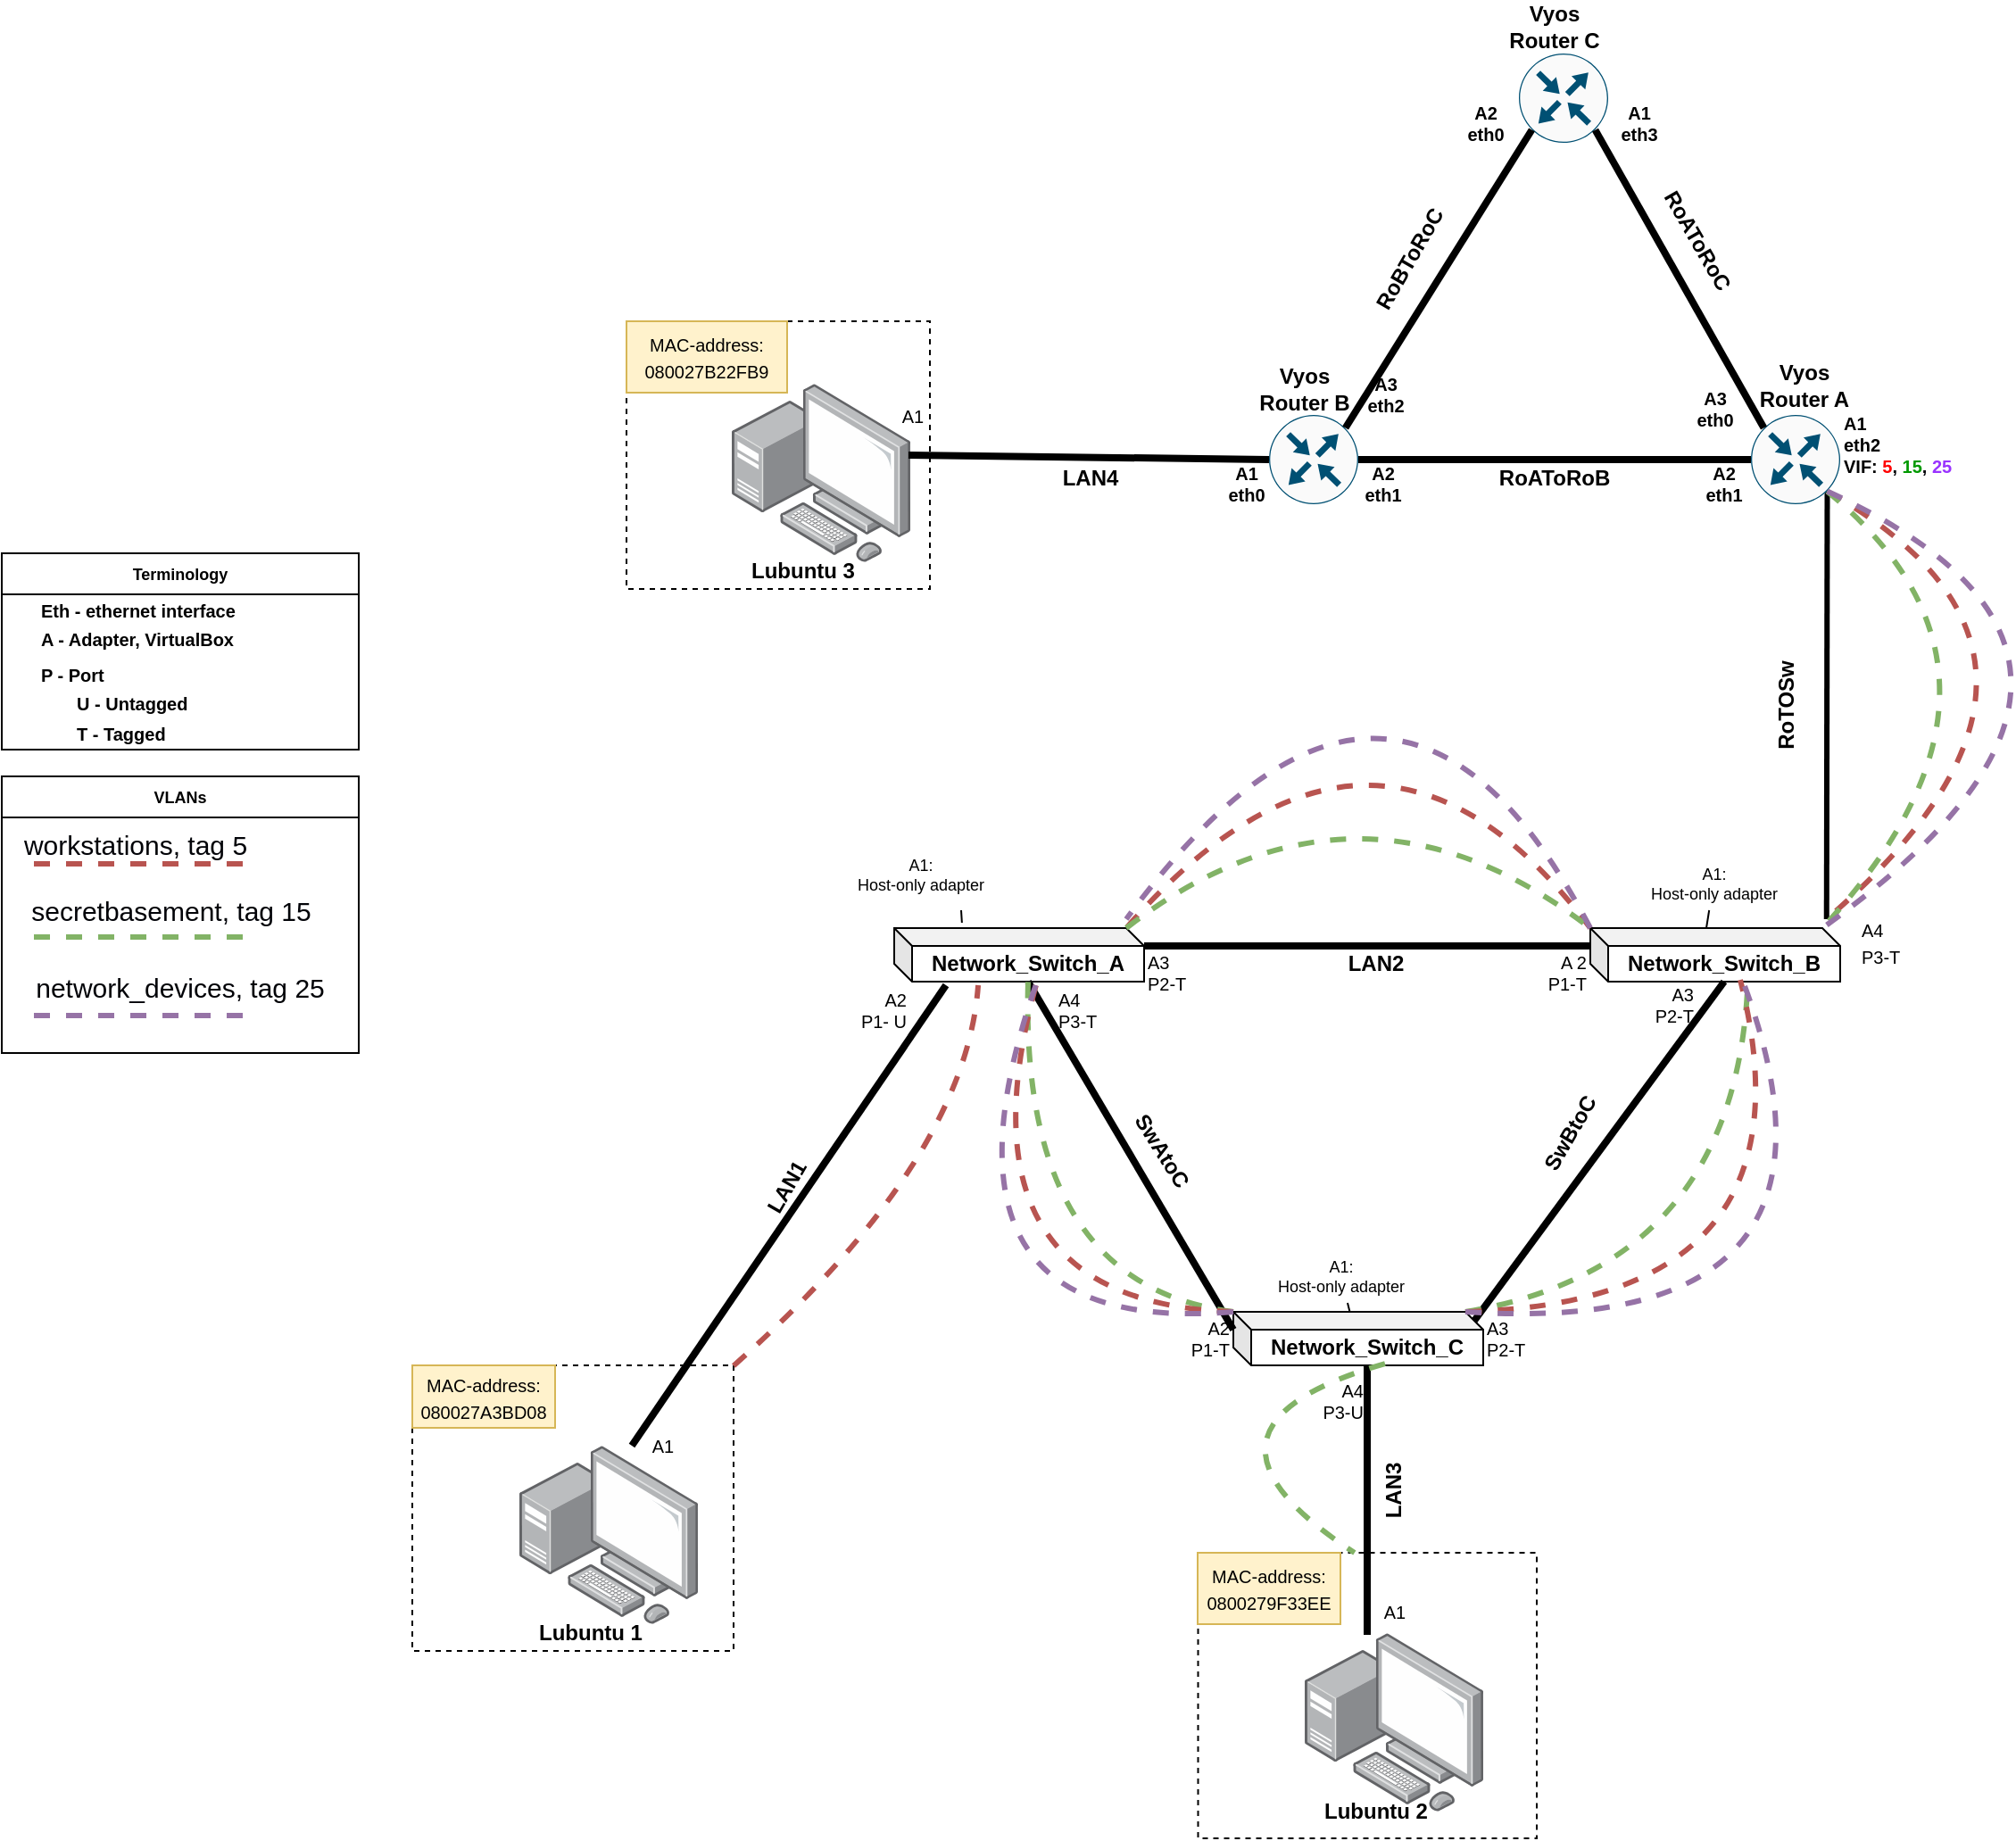 <mxfile version="20.8.16" type="device" pages="4"><diagram id="CAPcUXX3ZQljsApzjOa5" name="Physical Topology"><mxGraphModel dx="2245" dy="1997" grid="1" gridSize="10" guides="1" tooltips="1" connect="1" arrows="1" fold="1" page="1" pageScale="1" pageWidth="827" pageHeight="1169" math="0" shadow="0"><root><mxCell id="0"/><mxCell id="1" parent="0"/><mxCell id="KFTJLfa4nv81pVBsVKey-24" value="" style="rounded=0;whiteSpace=wrap;html=1;textOpacity=0;fillColor=none;dashed=1;" parent="1" vertex="1"><mxGeometry x="310.25" y="680" width="189.75" height="160" as="geometry"/></mxCell><mxCell id="KFTJLfa4nv81pVBsVKey-25" value="" style="rounded=0;whiteSpace=wrap;html=1;textOpacity=0;fillColor=none;dashed=1;" parent="1" vertex="1"><mxGeometry x="-130" y="575" width="180" height="160" as="geometry"/></mxCell><mxCell id="KFTJLfa4nv81pVBsVKey-2" value="" style="points=[];aspect=fixed;html=1;align=center;shadow=0;dashed=0;image;image=img/lib/allied_telesis/computer_and_terminals/Personal_Computer_with_Server.svg;" parent="1" vertex="1"><mxGeometry x="-70" y="620" width="100" height="100" as="geometry"/></mxCell><mxCell id="KFTJLfa4nv81pVBsVKey-3" value="Lubuntu 1" style="text;strokeColor=none;align=center;fillColor=none;html=1;verticalAlign=middle;whiteSpace=wrap;rounded=0;fontStyle=1" parent="1" vertex="1"><mxGeometry x="-60" y="710" width="60" height="30" as="geometry"/></mxCell><mxCell id="KFTJLfa4nv81pVBsVKey-4" value="" style="points=[];aspect=fixed;html=1;align=center;shadow=0;dashed=0;image;image=img/lib/allied_telesis/computer_and_terminals/Personal_Computer_with_Server.svg;" parent="1" vertex="1"><mxGeometry x="370" y="725" width="100" height="100" as="geometry"/></mxCell><mxCell id="KFTJLfa4nv81pVBsVKey-5" value="Lubuntu 2" style="text;strokeColor=none;align=center;fillColor=none;html=1;verticalAlign=middle;whiteSpace=wrap;rounded=0;fontStyle=1" parent="1" vertex="1"><mxGeometry x="380" y="810" width="60" height="30" as="geometry"/></mxCell><mxCell id="KFTJLfa4nv81pVBsVKey-6" value="Network_Switch_A" style="shape=cube;whiteSpace=wrap;html=1;boundedLbl=1;backgroundOutline=1;darkOpacity=0.05;darkOpacity2=0.1;direction=east;size=10;fontStyle=1" parent="1" vertex="1"><mxGeometry x="140" y="330" width="140" height="30" as="geometry"/></mxCell><mxCell id="KFTJLfa4nv81pVBsVKey-8" value="Network_Switch_B" style="shape=cube;whiteSpace=wrap;html=1;boundedLbl=1;backgroundOutline=1;darkOpacity=0.05;darkOpacity2=0.1;direction=east;size=10;fontStyle=1" parent="1" vertex="1"><mxGeometry x="530" y="330" width="140" height="30" as="geometry"/></mxCell><mxCell id="KFTJLfa4nv81pVBsVKey-9" value="" style="endArrow=none;html=1;rounded=0;strokeWidth=4;entryX=0.207;entryY=1.067;entryDx=0;entryDy=0;entryPerimeter=0;exitX=0.63;exitY=0;exitDx=0;exitDy=0;exitPerimeter=0;" parent="1" source="KFTJLfa4nv81pVBsVKey-2" target="KFTJLfa4nv81pVBsVKey-6" edge="1"><mxGeometry x="-0.714" y="-66" width="50" height="50" relative="1" as="geometry"><mxPoint x="300" y="440" as="sourcePoint"/><mxPoint x="240" y="360" as="targetPoint"/><mxPoint as="offset"/></mxGeometry></mxCell><mxCell id="KFTJLfa4nv81pVBsVKey-10" value="" style="endArrow=none;html=1;rounded=0;strokeWidth=4;exitX=0;exitY=0;exitDx=135;exitDy=5;exitPerimeter=0;entryX=0;entryY=0;entryDx=75;entryDy=30;entryPerimeter=0;" parent="1" source="xcPH1NJutGe2GvbKnjZT-1" target="KFTJLfa4nv81pVBsVKey-8" edge="1"><mxGeometry width="50" height="50" relative="1" as="geometry"><mxPoint x="555.806" y="465" as="sourcePoint"/><mxPoint x="610" y="360" as="targetPoint"/></mxGeometry></mxCell><mxCell id="KFTJLfa4nv81pVBsVKey-12" value="&lt;font style=&quot;font-size: 10px;&quot;&gt;A2&lt;br&gt;P1- U&lt;br&gt;&lt;/font&gt;" style="text;strokeColor=none;align=right;fillColor=none;html=1;verticalAlign=middle;whiteSpace=wrap;rounded=0;rotation=0;fontStyle=0;fontSize=10;" parent="1" vertex="1"><mxGeometry x="99" y="360" width="50" height="32.5" as="geometry"/></mxCell><mxCell id="KFTJLfa4nv81pVBsVKey-17" value="A 2&lt;br&gt;P1-T" style="text;strokeColor=none;align=right;fillColor=none;html=1;verticalAlign=middle;whiteSpace=wrap;rounded=0;rotation=0;fontStyle=0;fontSize=10;" parent="1" vertex="1"><mxGeometry x="450" y="340" width="80" height="30" as="geometry"/></mxCell><mxCell id="KFTJLfa4nv81pVBsVKey-19" value="A1" style="text;strokeColor=none;align=center;fillColor=none;html=1;verticalAlign=middle;whiteSpace=wrap;rounded=0;rotation=0;fontStyle=0;fontSize=10;" parent="1" vertex="1"><mxGeometry y="615" width="21" height="10" as="geometry"/></mxCell><mxCell id="KFTJLfa4nv81pVBsVKey-20" value="&lt;span style=&quot;font-size: 10px;&quot;&gt;A1&lt;/span&gt;" style="text;strokeColor=none;align=center;fillColor=none;html=1;verticalAlign=middle;whiteSpace=wrap;rounded=0;rotation=0;fontStyle=0" parent="1" vertex="1"><mxGeometry x="407.5" y="705" width="25" height="15" as="geometry"/></mxCell><mxCell id="KFTJLfa4nv81pVBsVKey-26" value="" style="endArrow=none;html=1;rounded=0;entryX=0.271;entryY=-0.1;entryDx=0;entryDy=0;entryPerimeter=0;exitX=0.75;exitY=1;exitDx=0;exitDy=0;" parent="1" source="KFTJLfa4nv81pVBsVKey-27" target="KFTJLfa4nv81pVBsVKey-6" edge="1"><mxGeometry width="50" height="50" relative="1" as="geometry"><mxPoint x="130" y="290" as="sourcePoint"/><mxPoint x="170" y="340" as="targetPoint"/></mxGeometry></mxCell><mxCell id="KFTJLfa4nv81pVBsVKey-27" value="&lt;font style=&quot;font-size: 9px;&quot;&gt;A1:&lt;br style=&quot;&quot;&gt;Host-only adapter&lt;/font&gt;" style="text;strokeColor=none;align=center;fillColor=none;html=1;verticalAlign=middle;whiteSpace=wrap;rounded=0;dashed=1;fontStyle=0;fontSize=8;" parent="1" vertex="1"><mxGeometry x="110" y="280" width="90" height="40" as="geometry"/></mxCell><mxCell id="KFTJLfa4nv81pVBsVKey-16" value="A3&lt;br&gt;P2-T" style="text;strokeColor=none;align=left;fillColor=none;html=1;verticalAlign=middle;whiteSpace=wrap;rounded=0;rotation=0;fontStyle=0;fontSize=10;" parent="1" vertex="1"><mxGeometry x="280" y="340" width="80" height="30" as="geometry"/></mxCell><mxCell id="KFTJLfa4nv81pVBsVKey-40" value="&lt;b&gt;&lt;font style=&quot;font-size: 12px;&quot;&gt;LAN2&lt;/font&gt;&lt;/b&gt;" style="text;strokeColor=none;align=center;fillColor=none;html=1;verticalAlign=middle;whiteSpace=wrap;rounded=0;dashed=1;fontSize=10;" parent="1" vertex="1"><mxGeometry x="380" y="335" width="60" height="30" as="geometry"/></mxCell><mxCell id="KFTJLfa4nv81pVBsVKey-41" value="&lt;b&gt;&lt;font style=&quot;font-size: 12px;&quot;&gt;LAN1&lt;/font&gt;&lt;/b&gt;" style="text;strokeColor=none;align=center;fillColor=none;html=1;verticalAlign=middle;whiteSpace=wrap;rounded=0;dashed=1;fontSize=10;rotation=-60;" parent="1" vertex="1"><mxGeometry x="50" y="460" width="60" height="30" as="geometry"/></mxCell><mxCell id="KFTJLfa4nv81pVBsVKey-42" value="&lt;b&gt;&lt;font style=&quot;font-size: 12px;&quot;&gt;LAN3&lt;/font&gt;&lt;/b&gt;" style="text;strokeColor=none;align=center;fillColor=none;html=1;verticalAlign=middle;whiteSpace=wrap;rounded=0;dashed=1;fontSize=10;rotation=-90;" parent="1" vertex="1"><mxGeometry x="390" y="630" width="60" height="30" as="geometry"/></mxCell><mxCell id="KFTJLfa4nv81pVBsVKey-51" value="A3&lt;br&gt;P2-T" style="text;align=right;html=1;verticalAlign=middle;whiteSpace=wrap;rounded=0;dashed=1;fontSize=10;" parent="1" vertex="1"><mxGeometry x="540" y="352.5" width="50" height="40" as="geometry"/></mxCell><mxCell id="jPix8ELLLZrEXd2AXvwb-3" style="rounded=0;orthogonalLoop=1;jettySize=auto;html=1;exitX=0.855;exitY=0.856;exitDx=0;exitDy=0;exitPerimeter=0;entryX=0;entryY=1;entryDx=0;entryDy=0;endArrow=none;endFill=0;strokeWidth=3;" parent="1" source="9v_Xx9gA8RxqsUYT7sCj-2" edge="1"><mxGeometry relative="1" as="geometry"><mxPoint x="662.38" y="325" as="targetPoint"/></mxGeometry></mxCell><mxCell id="i0PBBU2zfy0VUtLU50Al-2" style="edgeStyle=none;orthogonalLoop=1;jettySize=auto;html=1;exitX=0.855;exitY=0.856;exitDx=0;exitDy=0;exitPerimeter=0;entryX=0;entryY=1;entryDx=0;entryDy=0;strokeColor=#b85450;strokeWidth=3;fontSize=15;fontColor=#020308;endArrow=none;endFill=0;fillColor=#f8cecc;dashed=1;curved=1;" parent="1" source="9v_Xx9gA8RxqsUYT7sCj-2" edge="1"><mxGeometry relative="1" as="geometry"><mxPoint x="662.38" y="325" as="targetPoint"/><Array as="points"><mxPoint x="830" y="180"/></Array></mxGeometry></mxCell><mxCell id="9v_Xx9gA8RxqsUYT7sCj-2" value="" style="sketch=0;points=[[0.5,0,0],[1,0.5,0],[0.5,1,0],[0,0.5,0],[0.145,0.145,0],[0.856,0.145,0],[0.855,0.856,0],[0.145,0.855,0]];verticalLabelPosition=bottom;html=1;verticalAlign=top;aspect=fixed;align=center;pointerEvents=1;shape=mxgraph.cisco19.rect;prIcon=router;fillColor=#FAFAFA;strokeColor=#005073;" parent="1" vertex="1"><mxGeometry x="620" y="42.5" width="50" height="50" as="geometry"/></mxCell><mxCell id="9v_Xx9gA8RxqsUYT7sCj-3" value="Vyos Router A" style="text;strokeColor=none;align=center;fillColor=none;html=1;verticalAlign=middle;whiteSpace=wrap;rounded=0;fontStyle=1" parent="1" vertex="1"><mxGeometry x="620" y="11.25" width="60" height="30" as="geometry"/></mxCell><mxCell id="9v_Xx9gA8RxqsUYT7sCj-7" value="&lt;b&gt;&lt;font style=&quot;font-size: 12px;&quot;&gt;RoTOSw&lt;/font&gt;&lt;/b&gt;" style="text;strokeColor=none;align=center;fillColor=none;html=1;verticalAlign=middle;whiteSpace=wrap;rounded=0;dashed=1;fontSize=10;rotation=-90;" parent="1" vertex="1"><mxGeometry x="610" y="190" width="60" height="30" as="geometry"/></mxCell><mxCell id="i0PBBU2zfy0VUtLU50Al-1" style="edgeStyle=none;orthogonalLoop=1;jettySize=auto;html=1;exitX=0.855;exitY=0.856;exitDx=0;exitDy=0;entryX=0;entryY=0;entryDx=130;entryDy=0;strokeColor=#82b366;strokeWidth=3;fontSize=15;fontColor=#020308;endArrow=none;endFill=0;fillColor=#d5e8d4;exitPerimeter=0;entryPerimeter=0;dashed=1;curved=1;" parent="1" source="9v_Xx9gA8RxqsUYT7sCj-2" target="KFTJLfa4nv81pVBsVKey-8" edge="1"><mxGeometry relative="1" as="geometry"><Array as="points"><mxPoint x="790" y="190"/></Array></mxGeometry></mxCell><mxCell id="9v_Xx9gA8RxqsUYT7sCj-8" value="A1&lt;br&gt;eth2&lt;br&gt;VIF: &lt;font color=&quot;#ff0000&quot;&gt;5&lt;/font&gt;&lt;font color=&quot;#020308&quot;&gt;, &lt;/font&gt;&lt;font color=&quot;#009900&quot;&gt;15&lt;/font&gt;&lt;font color=&quot;#020308&quot;&gt;, &lt;/font&gt;&lt;font color=&quot;#9933ff&quot;&gt;25&lt;/font&gt;" style="text;strokeColor=none;align=left;fillColor=none;html=1;verticalAlign=top;whiteSpace=wrap;rounded=0;rotation=0;fontStyle=1;fontSize=10;" parent="1" vertex="1"><mxGeometry x="670" y="35" width="70" height="52.5" as="geometry"/></mxCell><mxCell id="si4_xqmwmZ1nPxSKArIJ-2" value="&lt;font style=&quot;font-size: 10px;&quot;&gt;MAC-address:&lt;br&gt;080027A3BD08&lt;/font&gt;" style="text;strokeColor=#d6b656;align=center;fillColor=#fff2cc;html=1;verticalAlign=middle;rounded=0;whiteSpace=wrap;labelBorderColor=none;fillStyle=auto;" parent="1" vertex="1"><mxGeometry x="-130" y="575" width="80" height="35" as="geometry"/></mxCell><mxCell id="si4_xqmwmZ1nPxSKArIJ-3" value="&lt;font style=&quot;font-size: 10px;&quot;&gt;MAC-address:&lt;br&gt;0800279F33EE&lt;/font&gt;" style="text;strokeColor=#d6b656;align=center;fillColor=#fff2cc;html=1;verticalAlign=middle;rounded=0;whiteSpace=wrap;labelBorderColor=none;fillStyle=auto;" parent="1" vertex="1"><mxGeometry x="310" y="680" width="80" height="40" as="geometry"/></mxCell><mxCell id="uMudg7BQLxcV9BV-kZez-2" value="" style="endArrow=none;html=1;rounded=0;exitX=0;exitY=0;exitDx=65;exitDy=0;exitPerimeter=0;" parent="1" source="KFTJLfa4nv81pVBsVKey-8" target="KFTJLfa4nv81pVBsVKey-29" edge="1"><mxGeometry width="50" height="50" relative="1" as="geometry"><mxPoint x="540" y="330" as="sourcePoint"/><mxPoint x="540" y="290" as="targetPoint"/></mxGeometry></mxCell><mxCell id="KFTJLfa4nv81pVBsVKey-29" value="&lt;font style=&quot;font-size: 9px;&quot;&gt;A1:&lt;br style=&quot;&quot;&gt;Host-only adapter&lt;/font&gt;" style="text;strokeColor=none;align=center;fillColor=none;html=1;verticalAlign=middle;whiteSpace=wrap;rounded=0;dashed=1;fontSize=8;fontStyle=0" parent="1" vertex="1"><mxGeometry x="548.75" y="290" width="100.5" height="30" as="geometry"/></mxCell><mxCell id="E4wLqBSq0Hidv-x5DWPN-4" value="" style="endArrow=none;html=1;strokeWidth=3;fillColor=#f8cecc;strokeColor=#b85450;dashed=1;curved=1;entryX=0.336;entryY=1.067;entryDx=0;entryDy=0;entryPerimeter=0;" parent="1" source="KFTJLfa4nv81pVBsVKey-25" target="KFTJLfa4nv81pVBsVKey-6" edge="1"><mxGeometry x="-0.714" y="-66" width="50" height="50" relative="1" as="geometry"><mxPoint x="240" y="630" as="sourcePoint"/><mxPoint x="50" y="390" as="targetPoint"/><mxPoint as="offset"/><Array as="points"><mxPoint x="180" y="460"/></Array></mxGeometry></mxCell><mxCell id="E4wLqBSq0Hidv-x5DWPN-6" value="" style="endArrow=none;html=1;strokeWidth=3;fillColor=#f8cecc;strokeColor=#b85450;dashed=1;curved=1;" parent="1" edge="1"><mxGeometry x="-0.714" y="-66" width="50" height="50" relative="1" as="geometry"><mxPoint x="530" y="330" as="sourcePoint"/><mxPoint x="270" y="330" as="targetPoint"/><mxPoint as="offset"/><Array as="points"><mxPoint x="410" y="170"/></Array></mxGeometry></mxCell><mxCell id="E4wLqBSq0Hidv-x5DWPN-7" value="" style="endArrow=none;html=1;entryX=0;entryY=0;entryDx=0;entryDy=0;entryPerimeter=0;strokeWidth=3;fillColor=#d5e8d4;strokeColor=#82b366;dashed=1;exitX=0;exitY=0;exitDx=130;exitDy=0;exitPerimeter=0;curved=1;" parent="1" source="KFTJLfa4nv81pVBsVKey-6" target="KFTJLfa4nv81pVBsVKey-8" edge="1"><mxGeometry x="-0.714" y="-66" width="50" height="50" relative="1" as="geometry"><mxPoint x="430" y="290" as="sourcePoint"/><mxPoint x="430.36" y="150" as="targetPoint"/><mxPoint as="offset"/><Array as="points"><mxPoint x="400" y="230"/></Array></mxGeometry></mxCell><mxCell id="E4wLqBSq0Hidv-x5DWPN-8" value="" style="endArrow=none;html=1;rounded=0;strokeWidth=4;entryX=0;entryY=0;entryDx=140;entryDy=10;entryPerimeter=0;exitX=0;exitY=0;exitDx=0;exitDy=10;exitPerimeter=0;" parent="1" source="KFTJLfa4nv81pVBsVKey-8" target="KFTJLfa4nv81pVBsVKey-6" edge="1"><mxGeometry width="50" height="50" relative="1" as="geometry"><mxPoint x="419.997" y="585" as="sourcePoint"/><mxPoint x="420.78" y="405" as="targetPoint"/></mxGeometry></mxCell><mxCell id="NtA9RHQlfzSoZuL8TnUl-2" value="&lt;font style=&quot;font-size: 10px;&quot;&gt;A4&lt;br&gt;P3-T&lt;br&gt;&lt;/font&gt;" style="text;align=left;html=1;verticalAlign=middle;whiteSpace=wrap;rounded=0;rotation=0;fontStyle=0;" parent="1" vertex="1"><mxGeometry x="680" y="320" width="70" height="35" as="geometry"/></mxCell><mxCell id="bzMmKd5gcRpRerLOAkkM-1" value="" style="endArrow=none;html=1;strokeWidth=3;fillColor=#e1d5e7;strokeColor=#9673a6;dashed=1;curved=1;exitX=1;exitY=0.5;exitDx=0;exitDy=0;entryX=0;entryY=0.25;entryDx=0;entryDy=0;" parent="1" edge="1"><mxGeometry x="-0.714" y="-66" width="50" height="50" relative="1" as="geometry"><mxPoint x="530" y="330" as="sourcePoint"/><mxPoint x="270" y="325" as="targetPoint"/><mxPoint as="offset"/><Array as="points"><mxPoint x="420" y="120"/></Array></mxGeometry></mxCell><mxCell id="bzMmKd5gcRpRerLOAkkM-2" style="edgeStyle=none;orthogonalLoop=1;jettySize=auto;html=1;exitX=0.855;exitY=0.856;exitDx=0;exitDy=0;exitPerimeter=0;entryX=0;entryY=0;entryDx=130;entryDy=0;strokeColor=#9673a6;strokeWidth=3;fontSize=15;fontColor=#020308;endArrow=none;endFill=0;fillColor=#e1d5e7;dashed=1;curved=1;entryPerimeter=0;" parent="1" source="9v_Xx9gA8RxqsUYT7sCj-2" target="KFTJLfa4nv81pVBsVKey-8" edge="1"><mxGeometry relative="1" as="geometry"><mxPoint x="679.5" y="324.86" as="targetPoint"/><Array as="points"><mxPoint x="870" y="180"/></Array><mxPoint x="679.87" y="85.135" as="sourcePoint"/></mxGeometry></mxCell><mxCell id="52kfBFcSDeyBliiuzP9r-1" value="" style="rounded=0;whiteSpace=wrap;html=1;textOpacity=0;fillColor=none;dashed=1;" parent="1" vertex="1"><mxGeometry x="-10" y="-10" width="170" height="150" as="geometry"/></mxCell><mxCell id="52kfBFcSDeyBliiuzP9r-2" value="" style="points=[];aspect=fixed;html=1;align=center;shadow=0;dashed=0;image;image=img/lib/allied_telesis/computer_and_terminals/Personal_Computer_with_Server.svg;" parent="1" vertex="1"><mxGeometry x="49" y="25" width="100" height="100" as="geometry"/></mxCell><mxCell id="52kfBFcSDeyBliiuzP9r-3" value="Lubuntu 3" style="text;strokeColor=none;align=center;fillColor=none;html=1;verticalAlign=middle;whiteSpace=wrap;rounded=0;fontStyle=1" parent="1" vertex="1"><mxGeometry x="59" y="115" width="60" height="30" as="geometry"/></mxCell><mxCell id="52kfBFcSDeyBliiuzP9r-4" value="&lt;font style=&quot;font-size: 10px;&quot;&gt;A1&lt;/font&gt;" style="text;strokeColor=none;align=center;fillColor=none;html=1;verticalAlign=middle;whiteSpace=wrap;rounded=0;rotation=0;fontStyle=0" parent="1" vertex="1"><mxGeometry x="139.5" y="30" width="20.5" height="25" as="geometry"/></mxCell><mxCell id="52kfBFcSDeyBliiuzP9r-5" value="&lt;font style=&quot;font-size: 10px;&quot;&gt;MAC-address:&lt;br&gt;080027B22FB9&lt;/font&gt;" style="text;strokeColor=#d6b656;align=center;fillColor=#fff2cc;html=1;verticalAlign=middle;rounded=0;whiteSpace=wrap;labelBorderColor=none;fillStyle=auto;" parent="1" vertex="1"><mxGeometry x="-10" y="-10" width="90" height="40" as="geometry"/></mxCell><mxCell id="MrqoEERI0WugyUhb-dkY-1" value="" style="sketch=0;points=[[0.5,0,0],[1,0.5,0],[0.5,1,0],[0,0.5,0],[0.145,0.145,0],[0.856,0.145,0],[0.855,0.856,0],[0.145,0.855,0]];verticalLabelPosition=bottom;html=1;verticalAlign=top;aspect=fixed;align=center;pointerEvents=1;shape=mxgraph.cisco19.rect;prIcon=router;fillColor=#FAFAFA;strokeColor=#005073;" parent="1" vertex="1"><mxGeometry x="350" y="42.5" width="50" height="50" as="geometry"/></mxCell><mxCell id="MrqoEERI0WugyUhb-dkY-2" value="Vyos Router B" style="text;strokeColor=none;align=center;fillColor=none;html=1;verticalAlign=middle;whiteSpace=wrap;rounded=0;fontStyle=1" parent="1" vertex="1"><mxGeometry x="340" y="12.5" width="60" height="30" as="geometry"/></mxCell><mxCell id="MrqoEERI0WugyUhb-dkY-3" value="A1&lt;br&gt;eth0" style="text;strokeColor=none;align=center;fillColor=none;html=1;verticalAlign=middle;whiteSpace=wrap;rounded=0;rotation=0;fontStyle=1;fontSize=10;" parent="1" vertex="1"><mxGeometry x="320" y="62.5" width="35" height="37.5" as="geometry"/></mxCell><mxCell id="MrqoEERI0WugyUhb-dkY-5" value="" style="endArrow=none;html=1;rounded=0;strokeWidth=4;entryX=0.99;entryY=0.4;entryDx=0;entryDy=0;entryPerimeter=0;exitX=0;exitY=0.5;exitDx=0;exitDy=0;exitPerimeter=0;" parent="1" source="MrqoEERI0WugyUhb-dkY-1" target="52kfBFcSDeyBliiuzP9r-2" edge="1"><mxGeometry width="50" height="50" relative="1" as="geometry"><mxPoint x="350" y="70" as="sourcePoint"/><mxPoint x="280" y="129.5" as="targetPoint"/></mxGeometry></mxCell><mxCell id="MrqoEERI0WugyUhb-dkY-7" value="&lt;b&gt;&lt;font style=&quot;font-size: 12px;&quot;&gt;LAN4&lt;/font&gt;&lt;/b&gt;" style="text;strokeColor=none;align=center;fillColor=none;html=1;verticalAlign=middle;whiteSpace=wrap;rounded=0;dashed=1;fontSize=10;" parent="1" vertex="1"><mxGeometry x="220" y="62.5" width="60" height="30" as="geometry"/></mxCell><mxCell id="MrqoEERI0WugyUhb-dkY-10" value="" style="endArrow=none;html=1;rounded=0;strokeWidth=4;exitX=0;exitY=0.5;exitDx=0;exitDy=0;exitPerimeter=0;" parent="1" source="9v_Xx9gA8RxqsUYT7sCj-2" target="MrqoEERI0WugyUhb-dkY-1" edge="1"><mxGeometry width="50" height="50" relative="1" as="geometry"><mxPoint x="540" y="20" as="sourcePoint"/><mxPoint x="438" y="66.25" as="targetPoint"/></mxGeometry></mxCell><mxCell id="MrqoEERI0WugyUhb-dkY-11" value="&lt;b&gt;&lt;font style=&quot;font-size: 12px;&quot;&gt;RoAToRoB&lt;/font&gt;&lt;/b&gt;" style="text;strokeColor=none;align=center;fillColor=none;html=1;verticalAlign=middle;whiteSpace=wrap;rounded=0;dashed=1;fontSize=10;" parent="1" vertex="1"><mxGeometry x="480" y="62.5" width="60" height="30" as="geometry"/></mxCell><mxCell id="Tp-1VhsbwKHfmqAFFVPW-2" value="A2&lt;br&gt;eth1" style="text;strokeColor=none;align=center;fillColor=none;html=1;verticalAlign=middle;whiteSpace=wrap;rounded=0;rotation=0;fontStyle=1;fontSize=10;" parent="1" vertex="1"><mxGeometry x="399" y="67.5" width="30" height="27.5" as="geometry"/></mxCell><mxCell id="Q1bMd-IHoVuCqNwdEzgZ-1" value="A2&lt;br&gt;eth1" style="text;strokeColor=none;align=center;fillColor=none;html=1;verticalAlign=middle;whiteSpace=wrap;rounded=0;rotation=0;fontStyle=1;fontSize=10;" parent="1" vertex="1"><mxGeometry x="590" y="67.5" width="30" height="27.5" as="geometry"/></mxCell><mxCell id="xcPH1NJutGe2GvbKnjZT-1" value="Network_Switch_C" style="shape=cube;whiteSpace=wrap;html=1;boundedLbl=1;backgroundOutline=1;darkOpacity=0.05;darkOpacity2=0.1;direction=east;size=10;fontStyle=1" parent="1" vertex="1"><mxGeometry x="330" y="545" width="140" height="30" as="geometry"/></mxCell><mxCell id="xcPH1NJutGe2GvbKnjZT-2" value="" style="endArrow=none;html=1;rounded=0;strokeWidth=4;exitX=0;exitY=0;exitDx=0;exitDy=10;exitPerimeter=0;entryX=0;entryY=0;entryDx=75;entryDy=30;entryPerimeter=0;" parent="1" source="xcPH1NJutGe2GvbKnjZT-1" target="KFTJLfa4nv81pVBsVKey-6" edge="1"><mxGeometry width="50" height="50" relative="1" as="geometry"><mxPoint x="310" y="595" as="sourcePoint"/><mxPoint x="185" y="490" as="targetPoint"/></mxGeometry></mxCell><mxCell id="xcPH1NJutGe2GvbKnjZT-5" value="" style="endArrow=none;html=1;rounded=0;strokeWidth=4;entryX=0;entryY=0;entryDx=75;entryDy=30;entryPerimeter=0;exitX=0.35;exitY=0.01;exitDx=0;exitDy=0;exitPerimeter=0;" parent="1" source="KFTJLfa4nv81pVBsVKey-4" target="xcPH1NJutGe2GvbKnjZT-1" edge="1"><mxGeometry width="50" height="50" relative="1" as="geometry"><mxPoint x="730" y="570" as="sourcePoint"/><mxPoint x="730" y="440" as="targetPoint"/></mxGeometry></mxCell><mxCell id="xcPH1NJutGe2GvbKnjZT-10" value="&lt;b&gt;&lt;font style=&quot;font-size: 12px;&quot;&gt;SwBtoC&lt;/font&gt;&lt;/b&gt;" style="text;strokeColor=none;align=center;fillColor=none;html=1;verticalAlign=middle;whiteSpace=wrap;rounded=0;dashed=1;fontSize=10;rotation=-60;" parent="1" vertex="1"><mxGeometry x="488.75" y="430" width="60" height="30" as="geometry"/></mxCell><mxCell id="xcPH1NJutGe2GvbKnjZT-11" value="&lt;b style=&quot;border-color: var(--border-color);&quot;&gt;&lt;font style=&quot;border-color: var(--border-color); font-size: 12px;&quot;&gt;SwAtoC&lt;/font&gt;&lt;/b&gt;" style="text;strokeColor=none;align=center;fillColor=none;html=1;verticalAlign=middle;whiteSpace=wrap;rounded=0;dashed=1;fontSize=10;rotation=58;" parent="1" vertex="1"><mxGeometry x="260" y="440" width="60" height="30" as="geometry"/></mxCell><mxCell id="xcPH1NJutGe2GvbKnjZT-12" value="A2&lt;br&gt;P1-T" style="text;strokeColor=none;align=right;fillColor=none;html=1;verticalAlign=middle;whiteSpace=wrap;rounded=0;rotation=0;fontStyle=0;fontSize=10;" parent="1" vertex="1"><mxGeometry x="300" y="545" width="30" height="30" as="geometry"/></mxCell><mxCell id="xcPH1NJutGe2GvbKnjZT-13" value="A3&lt;br&gt;P2-T" style="text;strokeColor=none;align=left;fillColor=none;html=1;verticalAlign=middle;whiteSpace=wrap;rounded=0;rotation=0;fontStyle=0;fontSize=10;" parent="1" vertex="1"><mxGeometry x="470" y="545" width="80" height="30" as="geometry"/></mxCell><mxCell id="xcPH1NJutGe2GvbKnjZT-14" value="A4&lt;br&gt;P3-U" style="text;strokeColor=none;align=right;fillColor=none;html=1;verticalAlign=middle;whiteSpace=wrap;rounded=0;rotation=0;fontStyle=0;fontSize=10;" parent="1" vertex="1"><mxGeometry x="375.75" y="580" width="29" height="30" as="geometry"/></mxCell><mxCell id="xcPH1NJutGe2GvbKnjZT-15" value="A4&lt;br&gt;P3-T" style="text;align=left;html=1;verticalAlign=middle;whiteSpace=wrap;rounded=0;dashed=1;fontSize=10;rotation=0;" parent="1" vertex="1"><mxGeometry x="230" y="356.25" width="50" height="40" as="geometry"/></mxCell><mxCell id="xcPH1NJutGe2GvbKnjZT-19" value="" style="endArrow=none;html=1;rounded=0;exitX=0;exitY=0;exitDx=65;exitDy=0;exitPerimeter=0;" parent="1" target="xcPH1NJutGe2GvbKnjZT-20" edge="1"><mxGeometry width="50" height="50" relative="1" as="geometry"><mxPoint x="395.25" y="545" as="sourcePoint"/><mxPoint x="340.25" y="505" as="targetPoint"/></mxGeometry></mxCell><mxCell id="xcPH1NJutGe2GvbKnjZT-20" value="&lt;font style=&quot;font-size: 9px;&quot;&gt;A1:&lt;br style=&quot;&quot;&gt;Host-only adapter&lt;/font&gt;" style="text;strokeColor=none;align=center;fillColor=none;html=1;verticalAlign=middle;whiteSpace=wrap;rounded=0;dashed=1;fontSize=8;fontStyle=0" parent="1" vertex="1"><mxGeometry x="340" y="510" width="100.5" height="30" as="geometry"/></mxCell><mxCell id="xcPH1NJutGe2GvbKnjZT-21" value="" style="endArrow=none;html=1;strokeWidth=3;fillColor=#d5e8d4;strokeColor=#82b366;dashed=1;curved=1;exitX=0.607;exitY=0.967;exitDx=0;exitDy=0;exitPerimeter=0;entryX=0.462;entryY=0;entryDx=0;entryDy=0;entryPerimeter=0;" parent="1" source="xcPH1NJutGe2GvbKnjZT-1" target="KFTJLfa4nv81pVBsVKey-24" edge="1"><mxGeometry x="-0.714" y="-66" width="50" height="50" relative="1" as="geometry"><mxPoint x="785.68" y="498.4" as="sourcePoint"/><mxPoint x="599.248" y="680.003" as="targetPoint"/><mxPoint as="offset"/><Array as="points"><mxPoint x="290" y="610"/></Array></mxGeometry></mxCell><mxCell id="xcPH1NJutGe2GvbKnjZT-22" value="VLANs" style="swimlane;whiteSpace=wrap;html=1;fontSize=9;" parent="1" vertex="1"><mxGeometry x="-360" y="245" width="200" height="155" as="geometry"/></mxCell><mxCell id="XGvj5NbQlRAH-tCPL38N-1" style="edgeStyle=none;rounded=0;orthogonalLoop=1;jettySize=auto;html=1;endArrow=none;endFill=0;strokeWidth=3;strokeColor=#82b366;fillColor=#d5e8d4;dashed=1;" parent="xcPH1NJutGe2GvbKnjZT-22" edge="1"><mxGeometry relative="1" as="geometry"><mxPoint x="135" y="90.0" as="sourcePoint"/><mxPoint x="15.003" y="90.0" as="targetPoint"/></mxGeometry></mxCell><mxCell id="XGvj5NbQlRAH-tCPL38N-3" value="workstations, tag 5" style="text;strokeColor=none;align=center;fillColor=none;html=1;verticalAlign=middle;whiteSpace=wrap;rounded=0;fontSize=15;fontColor=#020308;" parent="xcPH1NJutGe2GvbKnjZT-22" vertex="1"><mxGeometry x="10" y="30" width="130" height="15" as="geometry"/></mxCell><mxCell id="XGvj5NbQlRAH-tCPL38N-4" style="edgeStyle=none;rounded=0;orthogonalLoop=1;jettySize=auto;html=1;endArrow=none;endFill=0;strokeWidth=3;strokeColor=#b85450;fillColor=#f8cecc;dashed=1;" parent="xcPH1NJutGe2GvbKnjZT-22" edge="1"><mxGeometry relative="1" as="geometry"><mxPoint x="135" y="48.95" as="sourcePoint"/><mxPoint x="15.003" y="48.95" as="targetPoint"/></mxGeometry></mxCell><mxCell id="XGvj5NbQlRAH-tCPL38N-5" value="secretbasement, tag 15" style="text;strokeColor=none;align=center;fillColor=none;html=1;verticalAlign=middle;whiteSpace=wrap;rounded=0;fontSize=15;fontColor=#020308;strokeWidth=3;" parent="xcPH1NJutGe2GvbKnjZT-22" vertex="1"><mxGeometry x="10" y="67.5" width="170" height="15" as="geometry"/></mxCell><mxCell id="XGvj5NbQlRAH-tCPL38N-6" style="edgeStyle=none;rounded=0;orthogonalLoop=1;jettySize=auto;html=1;endArrow=none;endFill=0;strokeWidth=3;strokeColor=#9673a6;fillColor=#e1d5e7;dashed=1;" parent="xcPH1NJutGe2GvbKnjZT-22" edge="1"><mxGeometry relative="1" as="geometry"><mxPoint x="135" y="133.95" as="sourcePoint"/><mxPoint x="15.003" y="133.95" as="targetPoint"/></mxGeometry></mxCell><mxCell id="XGvj5NbQlRAH-tCPL38N-7" value="network_devices, tag 25" style="text;strokeColor=none;align=center;fillColor=none;html=1;verticalAlign=middle;whiteSpace=wrap;rounded=0;fontSize=15;fontColor=#020308;" parent="xcPH1NJutGe2GvbKnjZT-22" vertex="1"><mxGeometry x="10" y="110" width="180" height="15" as="geometry"/></mxCell><mxCell id="Srl6y-yyjktaXxOkSsBQ-2" style="edgeStyle=none;rounded=0;orthogonalLoop=1;jettySize=auto;html=1;exitX=0.5;exitY=1;exitDx=0;exitDy=0;strokeColor=#99FF99;strokeWidth=4;fontSize=15;fontColor=#020308;endArrow=none;endFill=0;" parent="xcPH1NJutGe2GvbKnjZT-22" source="XGvj5NbQlRAH-tCPL38N-5" target="XGvj5NbQlRAH-tCPL38N-5" edge="1"><mxGeometry relative="1" as="geometry"/></mxCell><mxCell id="xcPH1NJutGe2GvbKnjZT-23" value="Terminology" style="swimlane;whiteSpace=wrap;html=1;fontSize=9;" parent="1" vertex="1"><mxGeometry x="-360" y="120" width="200" height="110" as="geometry"/></mxCell><mxCell id="xcPH1NJutGe2GvbKnjZT-24" value="Eth - ethernet interface" style="text;strokeColor=none;align=left;fillColor=none;html=1;verticalAlign=middle;whiteSpace=wrap;rounded=0;rotation=0;fontStyle=1;fontSize=10;" parent="xcPH1NJutGe2GvbKnjZT-23" vertex="1"><mxGeometry x="20" y="23.75" width="150" height="16.25" as="geometry"/></mxCell><mxCell id="xcPH1NJutGe2GvbKnjZT-25" value="A - Adapter, VirtualBox" style="text;strokeColor=none;align=left;fillColor=none;html=1;verticalAlign=middle;whiteSpace=wrap;rounded=0;rotation=0;fontStyle=1;fontSize=10;" parent="xcPH1NJutGe2GvbKnjZT-23" vertex="1"><mxGeometry x="20" y="40" width="150" height="16.25" as="geometry"/></mxCell><mxCell id="xcPH1NJutGe2GvbKnjZT-26" value="P - Port" style="text;strokeColor=none;align=left;fillColor=none;html=1;verticalAlign=middle;whiteSpace=wrap;rounded=0;rotation=0;fontStyle=1;fontSize=10;" parent="xcPH1NJutGe2GvbKnjZT-23" vertex="1"><mxGeometry x="20" y="60" width="150" height="16.25" as="geometry"/></mxCell><mxCell id="xcPH1NJutGe2GvbKnjZT-27" value="U - Untagged" style="text;strokeColor=none;align=left;fillColor=none;html=1;verticalAlign=middle;whiteSpace=wrap;rounded=0;rotation=0;fontStyle=1;fontSize=10;" parent="xcPH1NJutGe2GvbKnjZT-23" vertex="1"><mxGeometry x="40" y="76.25" width="70" height="16.25" as="geometry"/></mxCell><mxCell id="xcPH1NJutGe2GvbKnjZT-28" value="T - Tagged" style="text;strokeColor=none;align=left;fillColor=none;html=1;verticalAlign=middle;whiteSpace=wrap;rounded=0;rotation=0;fontStyle=1;fontSize=10;" parent="xcPH1NJutGe2GvbKnjZT-23" vertex="1"><mxGeometry x="40" y="92.5" width="91" height="16.25" as="geometry"/></mxCell><mxCell id="xcPH1NJutGe2GvbKnjZT-30" value="" style="endArrow=none;html=1;entryX=0;entryY=0;entryDx=75;entryDy=30;entryPerimeter=0;strokeWidth=3;fillColor=#d5e8d4;strokeColor=#82b366;dashed=1;curved=1;exitX=1;exitY=0;exitDx=0;exitDy=0;" parent="1" source="xcPH1NJutGe2GvbKnjZT-12" target="KFTJLfa4nv81pVBsVKey-6" edge="1"><mxGeometry x="-0.714" y="-66" width="50" height="50" relative="1" as="geometry"><mxPoint x="330" y="540" as="sourcePoint"/><mxPoint x="340" y="640" as="targetPoint"/><mxPoint as="offset"/><Array as="points"><mxPoint x="210" y="530"/></Array></mxGeometry></mxCell><mxCell id="xcPH1NJutGe2GvbKnjZT-31" value="" style="endArrow=none;html=1;strokeWidth=3;fillColor=#f8cecc;strokeColor=#b85450;dashed=1;exitX=0;exitY=0;exitDx=0;exitDy=0;curved=1;exitPerimeter=0;" parent="1" source="xcPH1NJutGe2GvbKnjZT-1" edge="1"><mxGeometry x="-0.714" y="-66" width="50" height="50" relative="1" as="geometry"><mxPoint x="340" y="555" as="sourcePoint"/><mxPoint x="220" y="360" as="targetPoint"/><mxPoint as="offset"/><Array as="points"><mxPoint x="170" y="540"/></Array></mxGeometry></mxCell><mxCell id="xcPH1NJutGe2GvbKnjZT-32" value="" style="endArrow=none;html=1;strokeWidth=3;fillColor=#e1d5e7;strokeColor=#9673a6;dashed=1;exitX=0;exitY=0;exitDx=0;exitDy=0;curved=1;exitPerimeter=0;" parent="1" source="xcPH1NJutGe2GvbKnjZT-1" edge="1"><mxGeometry x="-0.714" y="-66" width="50" height="50" relative="1" as="geometry"><mxPoint x="350" y="565" as="sourcePoint"/><mxPoint x="220" y="360" as="targetPoint"/><mxPoint as="offset"/><Array as="points"><mxPoint x="150" y="560"/></Array></mxGeometry></mxCell><mxCell id="xcPH1NJutGe2GvbKnjZT-33" value="" style="endArrow=none;html=1;entryX=0.629;entryY=1.133;entryDx=0;entryDy=0;entryPerimeter=0;strokeWidth=3;fillColor=#d5e8d4;strokeColor=#82b366;dashed=1;exitX=0;exitY=0;exitDx=130;exitDy=0;curved=1;exitPerimeter=0;" parent="1" source="xcPH1NJutGe2GvbKnjZT-1" target="KFTJLfa4nv81pVBsVKey-8" edge="1"><mxGeometry x="-0.714" y="-66" width="50" height="50" relative="1" as="geometry"><mxPoint x="790" y="615" as="sourcePoint"/><mxPoint x="675" y="430" as="targetPoint"/><mxPoint as="offset"/><Array as="points"><mxPoint x="610" y="520"/></Array></mxGeometry></mxCell><mxCell id="xcPH1NJutGe2GvbKnjZT-34" value="" style="endArrow=none;html=1;strokeWidth=3;fillColor=#f8cecc;strokeColor=#b85450;dashed=1;exitX=0;exitY=0;exitDx=130;exitDy=0;curved=1;exitPerimeter=0;entryX=0.6;entryY=0.967;entryDx=0;entryDy=0;entryPerimeter=0;" parent="1" source="xcPH1NJutGe2GvbKnjZT-1" target="KFTJLfa4nv81pVBsVKey-8" edge="1"><mxGeometry x="-0.714" y="-66" width="50" height="50" relative="1" as="geometry"><mxPoint x="720" y="762.5" as="sourcePoint"/><mxPoint x="610" y="577.5" as="targetPoint"/><mxPoint as="offset"/><Array as="points"><mxPoint x="660" y="540"/></Array></mxGeometry></mxCell><mxCell id="xcPH1NJutGe2GvbKnjZT-35" value="" style="endArrow=none;html=1;strokeWidth=3;fillColor=#e1d5e7;strokeColor=#9673a6;dashed=1;curved=1;entryX=0.614;entryY=1.033;entryDx=0;entryDy=0;entryPerimeter=0;exitX=0;exitY=0;exitDx=130;exitDy=0;exitPerimeter=0;" parent="1" source="xcPH1NJutGe2GvbKnjZT-1" target="KFTJLfa4nv81pVBsVKey-8" edge="1"><mxGeometry x="-0.714" y="-66" width="50" height="50" relative="1" as="geometry"><mxPoint x="580" y="590" as="sourcePoint"/><mxPoint x="680" y="430" as="targetPoint"/><mxPoint as="offset"/><Array as="points"><mxPoint x="690" y="560"/></Array></mxGeometry></mxCell><mxCell id="zk61JUWF9PQ8RhGWN7Z8-1" value="" style="sketch=0;points=[[0.5,0,0],[1,0.5,0],[0.5,1,0],[0,0.5,0],[0.145,0.145,0],[0.856,0.145,0],[0.855,0.856,0],[0.145,0.855,0]];verticalLabelPosition=bottom;html=1;verticalAlign=top;aspect=fixed;align=center;pointerEvents=1;shape=mxgraph.cisco19.rect;prIcon=router;fillColor=#FAFAFA;strokeColor=#005073;" parent="1" vertex="1"><mxGeometry x="490" y="-160" width="50" height="50" as="geometry"/></mxCell><mxCell id="zk61JUWF9PQ8RhGWN7Z8-2" value="Vyos Router C" style="text;strokeColor=none;align=center;fillColor=none;html=1;verticalAlign=middle;whiteSpace=wrap;rounded=0;fontStyle=1" parent="1" vertex="1"><mxGeometry x="480" y="-190" width="60" height="30" as="geometry"/></mxCell><mxCell id="zk61JUWF9PQ8RhGWN7Z8-3" value="" style="endArrow=none;html=1;rounded=0;strokeWidth=4;exitX=0.145;exitY=0.855;exitDx=0;exitDy=0;exitPerimeter=0;entryX=0.856;entryY=0.145;entryDx=0;entryDy=0;entryPerimeter=0;" parent="1" source="zk61JUWF9PQ8RhGWN7Z8-1" target="MrqoEERI0WugyUhb-dkY-1" edge="1"><mxGeometry width="50" height="50" relative="1" as="geometry"><mxPoint x="600" y="-60" as="sourcePoint"/><mxPoint x="380" y="-60" as="targetPoint"/></mxGeometry></mxCell><mxCell id="zk61JUWF9PQ8RhGWN7Z8-4" value="" style="endArrow=none;html=1;rounded=0;strokeWidth=4;exitX=0.855;exitY=0.856;exitDx=0;exitDy=0;exitPerimeter=0;entryX=0.145;entryY=0.145;entryDx=0;entryDy=0;entryPerimeter=0;" parent="1" source="zk61JUWF9PQ8RhGWN7Z8-1" target="9v_Xx9gA8RxqsUYT7sCj-2" edge="1"><mxGeometry width="50" height="50" relative="1" as="geometry"><mxPoint x="516" y="-107.25" as="sourcePoint"/><mxPoint x="402.775" y="59.75" as="targetPoint"/></mxGeometry></mxCell><mxCell id="zk61JUWF9PQ8RhGWN7Z8-5" value="&lt;b&gt;&lt;font style=&quot;font-size: 12px;&quot;&gt;RoAToRoC&lt;/font&gt;&lt;/b&gt;" style="text;strokeColor=none;align=center;fillColor=none;html=1;verticalAlign=middle;whiteSpace=wrap;rounded=0;dashed=1;fontSize=10;rotation=60;" parent="1" vertex="1"><mxGeometry x="560" y="-70" width="60" height="30" as="geometry"/></mxCell><mxCell id="zk61JUWF9PQ8RhGWN7Z8-6" value="&lt;b&gt;&lt;font style=&quot;font-size: 12px;&quot;&gt;RoBToRoC&lt;/font&gt;&lt;/b&gt;" style="text;strokeColor=none;align=center;fillColor=none;html=1;verticalAlign=middle;whiteSpace=wrap;rounded=0;dashed=1;fontSize=10;rotation=-60;" parent="1" vertex="1"><mxGeometry x="399" y="-60" width="60" height="30" as="geometry"/></mxCell><mxCell id="zk61JUWF9PQ8RhGWN7Z8-7" value="A3&lt;br&gt;eth0" style="text;strokeColor=none;align=center;fillColor=none;html=1;verticalAlign=middle;whiteSpace=wrap;rounded=0;rotation=0;fontStyle=1;fontSize=10;" parent="1" vertex="1"><mxGeometry x="585" y="25" width="30" height="27.5" as="geometry"/></mxCell><mxCell id="zk61JUWF9PQ8RhGWN7Z8-8" value="A3&lt;br&gt;eth2" style="text;strokeColor=none;align=center;fillColor=none;html=1;verticalAlign=middle;whiteSpace=wrap;rounded=0;rotation=0;fontStyle=1;fontSize=10;" parent="1" vertex="1"><mxGeometry x="397.5" y="12.5" width="35" height="37.5" as="geometry"/></mxCell><mxCell id="HfuReAxRBxyyOD0CisMZ-1" value="A2&lt;br&gt;eth0" style="text;strokeColor=none;align=center;fillColor=none;html=1;verticalAlign=middle;whiteSpace=wrap;rounded=0;rotation=0;fontStyle=1;fontSize=10;" vertex="1" parent="1"><mxGeometry x="454" y="-140" width="35" height="37.5" as="geometry"/></mxCell><mxCell id="HfuReAxRBxyyOD0CisMZ-2" value="A1&lt;br&gt;eth3" style="text;strokeColor=none;align=center;fillColor=none;html=1;verticalAlign=middle;whiteSpace=wrap;rounded=0;rotation=0;fontStyle=1;fontSize=10;" vertex="1" parent="1"><mxGeometry x="540" y="-140" width="35" height="37.5" as="geometry"/></mxCell></root></mxGraphModel></diagram><diagram name="Backup of Physical Topology 21.02" id="7hrGvkKKpiXm3m5Yaz9i"><mxGraphModel dx="2245" dy="1997" grid="1" gridSize="10" guides="1" tooltips="1" connect="1" arrows="1" fold="1" page="1" pageScale="1" pageWidth="827" pageHeight="1169" math="0" shadow="0"><root><mxCell id="RJGDyOWh9lXvc0MV5DZn-0"/><mxCell id="RJGDyOWh9lXvc0MV5DZn-1" parent="RJGDyOWh9lXvc0MV5DZn-0"/><mxCell id="RJGDyOWh9lXvc0MV5DZn-2" value="" style="rounded=0;whiteSpace=wrap;html=1;textOpacity=0;fillColor=none;dashed=1;" vertex="1" parent="RJGDyOWh9lXvc0MV5DZn-1"><mxGeometry x="310.25" y="680" width="189.75" height="160" as="geometry"/></mxCell><mxCell id="RJGDyOWh9lXvc0MV5DZn-3" value="" style="rounded=0;whiteSpace=wrap;html=1;textOpacity=0;fillColor=none;dashed=1;" vertex="1" parent="RJGDyOWh9lXvc0MV5DZn-1"><mxGeometry x="-130" y="575" width="180" height="160" as="geometry"/></mxCell><mxCell id="RJGDyOWh9lXvc0MV5DZn-4" value="" style="points=[];aspect=fixed;html=1;align=center;shadow=0;dashed=0;image;image=img/lib/allied_telesis/computer_and_terminals/Personal_Computer_with_Server.svg;" vertex="1" parent="RJGDyOWh9lXvc0MV5DZn-1"><mxGeometry x="-70" y="620" width="100" height="100" as="geometry"/></mxCell><mxCell id="RJGDyOWh9lXvc0MV5DZn-5" value="Lubuntu 1" style="text;strokeColor=none;align=center;fillColor=none;html=1;verticalAlign=middle;whiteSpace=wrap;rounded=0;fontStyle=1" vertex="1" parent="RJGDyOWh9lXvc0MV5DZn-1"><mxGeometry x="-60" y="710" width="60" height="30" as="geometry"/></mxCell><mxCell id="RJGDyOWh9lXvc0MV5DZn-6" value="" style="points=[];aspect=fixed;html=1;align=center;shadow=0;dashed=0;image;image=img/lib/allied_telesis/computer_and_terminals/Personal_Computer_with_Server.svg;" vertex="1" parent="RJGDyOWh9lXvc0MV5DZn-1"><mxGeometry x="370" y="725" width="100" height="100" as="geometry"/></mxCell><mxCell id="RJGDyOWh9lXvc0MV5DZn-7" value="Lubuntu 2" style="text;strokeColor=none;align=center;fillColor=none;html=1;verticalAlign=middle;whiteSpace=wrap;rounded=0;fontStyle=1" vertex="1" parent="RJGDyOWh9lXvc0MV5DZn-1"><mxGeometry x="380" y="810" width="60" height="30" as="geometry"/></mxCell><mxCell id="RJGDyOWh9lXvc0MV5DZn-8" value="Network_Switch_A" style="shape=cube;whiteSpace=wrap;html=1;boundedLbl=1;backgroundOutline=1;darkOpacity=0.05;darkOpacity2=0.1;direction=east;size=10;fontStyle=1" vertex="1" parent="RJGDyOWh9lXvc0MV5DZn-1"><mxGeometry x="140" y="330" width="140" height="30" as="geometry"/></mxCell><mxCell id="RJGDyOWh9lXvc0MV5DZn-9" value="Network_Switch_B" style="shape=cube;whiteSpace=wrap;html=1;boundedLbl=1;backgroundOutline=1;darkOpacity=0.05;darkOpacity2=0.1;direction=east;size=10;fontStyle=1" vertex="1" parent="RJGDyOWh9lXvc0MV5DZn-1"><mxGeometry x="530" y="330" width="140" height="30" as="geometry"/></mxCell><mxCell id="RJGDyOWh9lXvc0MV5DZn-10" value="" style="endArrow=none;html=1;rounded=0;strokeWidth=4;entryX=0.207;entryY=1.067;entryDx=0;entryDy=0;entryPerimeter=0;exitX=0.63;exitY=0;exitDx=0;exitDy=0;exitPerimeter=0;" edge="1" parent="RJGDyOWh9lXvc0MV5DZn-1" source="RJGDyOWh9lXvc0MV5DZn-4" target="RJGDyOWh9lXvc0MV5DZn-8"><mxGeometry x="-0.714" y="-66" width="50" height="50" relative="1" as="geometry"><mxPoint x="300" y="440" as="sourcePoint"/><mxPoint x="240" y="360" as="targetPoint"/><mxPoint as="offset"/></mxGeometry></mxCell><mxCell id="RJGDyOWh9lXvc0MV5DZn-11" value="" style="endArrow=none;html=1;rounded=0;strokeWidth=4;exitX=0;exitY=0;exitDx=135;exitDy=5;exitPerimeter=0;entryX=0;entryY=0;entryDx=75;entryDy=30;entryPerimeter=0;" edge="1" parent="RJGDyOWh9lXvc0MV5DZn-1" source="RJGDyOWh9lXvc0MV5DZn-58" target="RJGDyOWh9lXvc0MV5DZn-9"><mxGeometry width="50" height="50" relative="1" as="geometry"><mxPoint x="555.806" y="465" as="sourcePoint"/><mxPoint x="610" y="360" as="targetPoint"/></mxGeometry></mxCell><mxCell id="RJGDyOWh9lXvc0MV5DZn-12" value="&lt;font style=&quot;font-size: 10px;&quot;&gt;A2&lt;br&gt;P1- U&lt;br&gt;&lt;/font&gt;" style="text;strokeColor=none;align=right;fillColor=none;html=1;verticalAlign=middle;whiteSpace=wrap;rounded=0;rotation=0;fontStyle=0;fontSize=10;" vertex="1" parent="RJGDyOWh9lXvc0MV5DZn-1"><mxGeometry x="99" y="360" width="50" height="32.5" as="geometry"/></mxCell><mxCell id="RJGDyOWh9lXvc0MV5DZn-13" value="A 2&lt;br&gt;P1-T" style="text;strokeColor=none;align=right;fillColor=none;html=1;verticalAlign=middle;whiteSpace=wrap;rounded=0;rotation=0;fontStyle=0;fontSize=10;" vertex="1" parent="RJGDyOWh9lXvc0MV5DZn-1"><mxGeometry x="450" y="340" width="80" height="30" as="geometry"/></mxCell><mxCell id="RJGDyOWh9lXvc0MV5DZn-14" value="A1" style="text;strokeColor=none;align=center;fillColor=none;html=1;verticalAlign=middle;whiteSpace=wrap;rounded=0;rotation=0;fontStyle=0;fontSize=10;" vertex="1" parent="RJGDyOWh9lXvc0MV5DZn-1"><mxGeometry y="615" width="21" height="10" as="geometry"/></mxCell><mxCell id="RJGDyOWh9lXvc0MV5DZn-15" value="&lt;span style=&quot;font-size: 10px;&quot;&gt;A1&lt;/span&gt;" style="text;strokeColor=none;align=center;fillColor=none;html=1;verticalAlign=middle;whiteSpace=wrap;rounded=0;rotation=0;fontStyle=0" vertex="1" parent="RJGDyOWh9lXvc0MV5DZn-1"><mxGeometry x="407.5" y="705" width="25" height="15" as="geometry"/></mxCell><mxCell id="RJGDyOWh9lXvc0MV5DZn-16" value="" style="endArrow=none;html=1;rounded=0;entryX=0.271;entryY=-0.1;entryDx=0;entryDy=0;entryPerimeter=0;exitX=0.75;exitY=1;exitDx=0;exitDy=0;" edge="1" parent="RJGDyOWh9lXvc0MV5DZn-1" source="RJGDyOWh9lXvc0MV5DZn-17" target="RJGDyOWh9lXvc0MV5DZn-8"><mxGeometry width="50" height="50" relative="1" as="geometry"><mxPoint x="130" y="290" as="sourcePoint"/><mxPoint x="170" y="340" as="targetPoint"/></mxGeometry></mxCell><mxCell id="RJGDyOWh9lXvc0MV5DZn-17" value="&lt;font style=&quot;font-size: 9px;&quot;&gt;A1:&lt;br style=&quot;&quot;&gt;Host-only adapter&lt;/font&gt;" style="text;strokeColor=none;align=center;fillColor=none;html=1;verticalAlign=middle;whiteSpace=wrap;rounded=0;dashed=1;fontStyle=0;fontSize=8;" vertex="1" parent="RJGDyOWh9lXvc0MV5DZn-1"><mxGeometry x="110" y="280" width="90" height="40" as="geometry"/></mxCell><mxCell id="RJGDyOWh9lXvc0MV5DZn-18" value="A3&lt;br&gt;P2-T" style="text;strokeColor=none;align=left;fillColor=none;html=1;verticalAlign=middle;whiteSpace=wrap;rounded=0;rotation=0;fontStyle=0;fontSize=10;" vertex="1" parent="RJGDyOWh9lXvc0MV5DZn-1"><mxGeometry x="280" y="340" width="80" height="30" as="geometry"/></mxCell><mxCell id="RJGDyOWh9lXvc0MV5DZn-19" value="&lt;b&gt;&lt;font style=&quot;font-size: 12px;&quot;&gt;LAN2&lt;/font&gt;&lt;/b&gt;" style="text;strokeColor=none;align=center;fillColor=none;html=1;verticalAlign=middle;whiteSpace=wrap;rounded=0;dashed=1;fontSize=10;" vertex="1" parent="RJGDyOWh9lXvc0MV5DZn-1"><mxGeometry x="380" y="335" width="60" height="30" as="geometry"/></mxCell><mxCell id="RJGDyOWh9lXvc0MV5DZn-20" value="&lt;b&gt;&lt;font style=&quot;font-size: 12px;&quot;&gt;LAN1&lt;/font&gt;&lt;/b&gt;" style="text;strokeColor=none;align=center;fillColor=none;html=1;verticalAlign=middle;whiteSpace=wrap;rounded=0;dashed=1;fontSize=10;rotation=-60;" vertex="1" parent="RJGDyOWh9lXvc0MV5DZn-1"><mxGeometry x="50" y="460" width="60" height="30" as="geometry"/></mxCell><mxCell id="RJGDyOWh9lXvc0MV5DZn-21" value="&lt;b&gt;&lt;font style=&quot;font-size: 12px;&quot;&gt;LAN3&lt;/font&gt;&lt;/b&gt;" style="text;strokeColor=none;align=center;fillColor=none;html=1;verticalAlign=middle;whiteSpace=wrap;rounded=0;dashed=1;fontSize=10;rotation=-90;" vertex="1" parent="RJGDyOWh9lXvc0MV5DZn-1"><mxGeometry x="390" y="630" width="60" height="30" as="geometry"/></mxCell><mxCell id="RJGDyOWh9lXvc0MV5DZn-22" value="A3&lt;br&gt;P2-T" style="text;align=right;html=1;verticalAlign=middle;whiteSpace=wrap;rounded=0;dashed=1;fontSize=10;" vertex="1" parent="RJGDyOWh9lXvc0MV5DZn-1"><mxGeometry x="540" y="352.5" width="50" height="40" as="geometry"/></mxCell><mxCell id="RJGDyOWh9lXvc0MV5DZn-23" style="rounded=0;orthogonalLoop=1;jettySize=auto;html=1;exitX=0.855;exitY=0.856;exitDx=0;exitDy=0;exitPerimeter=0;entryX=0;entryY=1;entryDx=0;entryDy=0;endArrow=none;endFill=0;strokeWidth=3;" edge="1" parent="RJGDyOWh9lXvc0MV5DZn-1" source="RJGDyOWh9lXvc0MV5DZn-25"><mxGeometry relative="1" as="geometry"><mxPoint x="662.38" y="325" as="targetPoint"/></mxGeometry></mxCell><mxCell id="RJGDyOWh9lXvc0MV5DZn-24" style="edgeStyle=none;orthogonalLoop=1;jettySize=auto;html=1;exitX=0.855;exitY=0.856;exitDx=0;exitDy=0;exitPerimeter=0;entryX=0;entryY=1;entryDx=0;entryDy=0;strokeColor=#b85450;strokeWidth=3;fontSize=15;fontColor=#020308;endArrow=none;endFill=0;fillColor=#f8cecc;dashed=1;curved=1;" edge="1" parent="RJGDyOWh9lXvc0MV5DZn-1" source="RJGDyOWh9lXvc0MV5DZn-25"><mxGeometry relative="1" as="geometry"><mxPoint x="662.38" y="325" as="targetPoint"/><Array as="points"><mxPoint x="830" y="180"/></Array></mxGeometry></mxCell><mxCell id="RJGDyOWh9lXvc0MV5DZn-25" value="" style="sketch=0;points=[[0.5,0,0],[1,0.5,0],[0.5,1,0],[0,0.5,0],[0.145,0.145,0],[0.856,0.145,0],[0.855,0.856,0],[0.145,0.855,0]];verticalLabelPosition=bottom;html=1;verticalAlign=top;aspect=fixed;align=center;pointerEvents=1;shape=mxgraph.cisco19.rect;prIcon=router;fillColor=#FAFAFA;strokeColor=#005073;" vertex="1" parent="RJGDyOWh9lXvc0MV5DZn-1"><mxGeometry x="620" y="42.5" width="50" height="50" as="geometry"/></mxCell><mxCell id="RJGDyOWh9lXvc0MV5DZn-26" value="Vyos Router A" style="text;strokeColor=none;align=center;fillColor=none;html=1;verticalAlign=middle;whiteSpace=wrap;rounded=0;fontStyle=1" vertex="1" parent="RJGDyOWh9lXvc0MV5DZn-1"><mxGeometry x="620" y="11.25" width="60" height="30" as="geometry"/></mxCell><mxCell id="RJGDyOWh9lXvc0MV5DZn-27" value="&lt;b&gt;&lt;font style=&quot;font-size: 12px;&quot;&gt;RoTOSw&lt;/font&gt;&lt;/b&gt;" style="text;strokeColor=none;align=center;fillColor=none;html=1;verticalAlign=middle;whiteSpace=wrap;rounded=0;dashed=1;fontSize=10;rotation=-90;" vertex="1" parent="RJGDyOWh9lXvc0MV5DZn-1"><mxGeometry x="610" y="190" width="60" height="30" as="geometry"/></mxCell><mxCell id="RJGDyOWh9lXvc0MV5DZn-28" style="edgeStyle=none;orthogonalLoop=1;jettySize=auto;html=1;exitX=0.855;exitY=0.856;exitDx=0;exitDy=0;entryX=0;entryY=0;entryDx=130;entryDy=0;strokeColor=#82b366;strokeWidth=3;fontSize=15;fontColor=#020308;endArrow=none;endFill=0;fillColor=#d5e8d4;exitPerimeter=0;entryPerimeter=0;dashed=1;curved=1;" edge="1" parent="RJGDyOWh9lXvc0MV5DZn-1" source="RJGDyOWh9lXvc0MV5DZn-25" target="RJGDyOWh9lXvc0MV5DZn-9"><mxGeometry relative="1" as="geometry"><Array as="points"><mxPoint x="790" y="190"/></Array></mxGeometry></mxCell><mxCell id="RJGDyOWh9lXvc0MV5DZn-29" value="A1&lt;br&gt;eth0&lt;br&gt;VIF: &lt;font color=&quot;#ff0000&quot;&gt;5&lt;/font&gt;&lt;font color=&quot;#020308&quot;&gt;, &lt;/font&gt;&lt;font color=&quot;#009900&quot;&gt;15&lt;/font&gt;&lt;font color=&quot;#020308&quot;&gt;, &lt;/font&gt;&lt;font color=&quot;#9933ff&quot;&gt;25&lt;/font&gt;" style="text;strokeColor=none;align=left;fillColor=none;html=1;verticalAlign=top;whiteSpace=wrap;rounded=0;rotation=0;fontStyle=1;fontSize=10;" vertex="1" parent="RJGDyOWh9lXvc0MV5DZn-1"><mxGeometry x="670" y="35" width="70" height="52.5" as="geometry"/></mxCell><mxCell id="RJGDyOWh9lXvc0MV5DZn-30" value="&lt;font style=&quot;font-size: 10px;&quot;&gt;MAC-address:&lt;br&gt;080027A3BD08&lt;/font&gt;" style="text;strokeColor=#d6b656;align=center;fillColor=#fff2cc;html=1;verticalAlign=middle;rounded=0;whiteSpace=wrap;labelBorderColor=none;fillStyle=auto;" vertex="1" parent="RJGDyOWh9lXvc0MV5DZn-1"><mxGeometry x="-130" y="575" width="80" height="35" as="geometry"/></mxCell><mxCell id="RJGDyOWh9lXvc0MV5DZn-31" value="&lt;font style=&quot;font-size: 10px;&quot;&gt;MAC-address:&lt;br&gt;0800279F33EE&lt;/font&gt;" style="text;strokeColor=#d6b656;align=center;fillColor=#fff2cc;html=1;verticalAlign=middle;rounded=0;whiteSpace=wrap;labelBorderColor=none;fillStyle=auto;" vertex="1" parent="RJGDyOWh9lXvc0MV5DZn-1"><mxGeometry x="310" y="680" width="80" height="40" as="geometry"/></mxCell><mxCell id="RJGDyOWh9lXvc0MV5DZn-32" value="" style="endArrow=none;html=1;rounded=0;exitX=0;exitY=0;exitDx=65;exitDy=0;exitPerimeter=0;" edge="1" parent="RJGDyOWh9lXvc0MV5DZn-1" source="RJGDyOWh9lXvc0MV5DZn-9" target="RJGDyOWh9lXvc0MV5DZn-33"><mxGeometry width="50" height="50" relative="1" as="geometry"><mxPoint x="540" y="330" as="sourcePoint"/><mxPoint x="540" y="290" as="targetPoint"/></mxGeometry></mxCell><mxCell id="RJGDyOWh9lXvc0MV5DZn-33" value="&lt;font style=&quot;font-size: 9px;&quot;&gt;A1:&lt;br style=&quot;&quot;&gt;Host-only adapter&lt;/font&gt;" style="text;strokeColor=none;align=center;fillColor=none;html=1;verticalAlign=middle;whiteSpace=wrap;rounded=0;dashed=1;fontSize=8;fontStyle=0" vertex="1" parent="RJGDyOWh9lXvc0MV5DZn-1"><mxGeometry x="548.75" y="290" width="100.5" height="30" as="geometry"/></mxCell><mxCell id="RJGDyOWh9lXvc0MV5DZn-34" value="" style="endArrow=none;html=1;strokeWidth=3;fillColor=#f8cecc;strokeColor=#b85450;dashed=1;curved=1;entryX=0.336;entryY=1.067;entryDx=0;entryDy=0;entryPerimeter=0;" edge="1" parent="RJGDyOWh9lXvc0MV5DZn-1" source="RJGDyOWh9lXvc0MV5DZn-3" target="RJGDyOWh9lXvc0MV5DZn-8"><mxGeometry x="-0.714" y="-66" width="50" height="50" relative="1" as="geometry"><mxPoint x="240" y="630" as="sourcePoint"/><mxPoint x="50" y="390" as="targetPoint"/><mxPoint as="offset"/><Array as="points"><mxPoint x="180" y="460"/></Array></mxGeometry></mxCell><mxCell id="RJGDyOWh9lXvc0MV5DZn-35" value="" style="endArrow=none;html=1;strokeWidth=3;fillColor=#f8cecc;strokeColor=#b85450;dashed=1;curved=1;" edge="1" parent="RJGDyOWh9lXvc0MV5DZn-1"><mxGeometry x="-0.714" y="-66" width="50" height="50" relative="1" as="geometry"><mxPoint x="530" y="330" as="sourcePoint"/><mxPoint x="270" y="330" as="targetPoint"/><mxPoint as="offset"/><Array as="points"><mxPoint x="410" y="170"/></Array></mxGeometry></mxCell><mxCell id="RJGDyOWh9lXvc0MV5DZn-36" value="" style="endArrow=none;html=1;entryX=0;entryY=0;entryDx=0;entryDy=0;entryPerimeter=0;strokeWidth=3;fillColor=#d5e8d4;strokeColor=#82b366;dashed=1;exitX=0;exitY=0;exitDx=130;exitDy=0;exitPerimeter=0;curved=1;" edge="1" parent="RJGDyOWh9lXvc0MV5DZn-1" source="RJGDyOWh9lXvc0MV5DZn-8" target="RJGDyOWh9lXvc0MV5DZn-9"><mxGeometry x="-0.714" y="-66" width="50" height="50" relative="1" as="geometry"><mxPoint x="430" y="290" as="sourcePoint"/><mxPoint x="430.36" y="150" as="targetPoint"/><mxPoint as="offset"/><Array as="points"><mxPoint x="400" y="230"/></Array></mxGeometry></mxCell><mxCell id="RJGDyOWh9lXvc0MV5DZn-37" value="" style="endArrow=none;html=1;rounded=0;strokeWidth=4;entryX=0;entryY=0;entryDx=140;entryDy=10;entryPerimeter=0;exitX=0;exitY=0;exitDx=0;exitDy=10;exitPerimeter=0;" edge="1" parent="RJGDyOWh9lXvc0MV5DZn-1" source="RJGDyOWh9lXvc0MV5DZn-9" target="RJGDyOWh9lXvc0MV5DZn-8"><mxGeometry width="50" height="50" relative="1" as="geometry"><mxPoint x="419.997" y="585" as="sourcePoint"/><mxPoint x="420.78" y="405" as="targetPoint"/></mxGeometry></mxCell><mxCell id="RJGDyOWh9lXvc0MV5DZn-38" value="&lt;font style=&quot;font-size: 10px;&quot;&gt;A4&lt;br&gt;P3-T&lt;br&gt;&lt;/font&gt;" style="text;align=left;html=1;verticalAlign=middle;whiteSpace=wrap;rounded=0;rotation=0;fontStyle=0;" vertex="1" parent="RJGDyOWh9lXvc0MV5DZn-1"><mxGeometry x="680" y="320" width="70" height="35" as="geometry"/></mxCell><mxCell id="RJGDyOWh9lXvc0MV5DZn-39" value="&lt;font style=&quot;font-size: 10px;&quot;&gt;MAC-address:&lt;br&gt;08002793E377&lt;/font&gt;" style="text;strokeColor=#d6b656;align=center;fillColor=#fff2cc;html=1;verticalAlign=middle;rounded=0;whiteSpace=wrap;labelBorderColor=none;fillStyle=auto;" vertex="1" parent="RJGDyOWh9lXvc0MV5DZn-1"><mxGeometry x="737" y="41.25" width="73" height="38.75" as="geometry"/></mxCell><mxCell id="RJGDyOWh9lXvc0MV5DZn-40" value="" style="endArrow=none;html=1;strokeWidth=3;fillColor=#e1d5e7;strokeColor=#9673a6;dashed=1;curved=1;exitX=1;exitY=0.5;exitDx=0;exitDy=0;entryX=0;entryY=0.25;entryDx=0;entryDy=0;" edge="1" parent="RJGDyOWh9lXvc0MV5DZn-1"><mxGeometry x="-0.714" y="-66" width="50" height="50" relative="1" as="geometry"><mxPoint x="530" y="330" as="sourcePoint"/><mxPoint x="270" y="325" as="targetPoint"/><mxPoint as="offset"/><Array as="points"><mxPoint x="420" y="120"/></Array></mxGeometry></mxCell><mxCell id="RJGDyOWh9lXvc0MV5DZn-41" style="edgeStyle=none;orthogonalLoop=1;jettySize=auto;html=1;exitX=0.855;exitY=0.856;exitDx=0;exitDy=0;exitPerimeter=0;entryX=0;entryY=0;entryDx=130;entryDy=0;strokeColor=#9673a6;strokeWidth=3;fontSize=15;fontColor=#020308;endArrow=none;endFill=0;fillColor=#e1d5e7;dashed=1;curved=1;entryPerimeter=0;" edge="1" parent="RJGDyOWh9lXvc0MV5DZn-1" source="RJGDyOWh9lXvc0MV5DZn-25" target="RJGDyOWh9lXvc0MV5DZn-9"><mxGeometry relative="1" as="geometry"><mxPoint x="679.5" y="324.86" as="targetPoint"/><Array as="points"><mxPoint x="870" y="180"/></Array><mxPoint x="679.87" y="85.135" as="sourcePoint"/></mxGeometry></mxCell><mxCell id="RJGDyOWh9lXvc0MV5DZn-42" value="" style="rounded=0;whiteSpace=wrap;html=1;textOpacity=0;fillColor=none;dashed=1;" vertex="1" parent="RJGDyOWh9lXvc0MV5DZn-1"><mxGeometry x="-10" y="-10" width="170" height="150" as="geometry"/></mxCell><mxCell id="RJGDyOWh9lXvc0MV5DZn-43" value="" style="points=[];aspect=fixed;html=1;align=center;shadow=0;dashed=0;image;image=img/lib/allied_telesis/computer_and_terminals/Personal_Computer_with_Server.svg;" vertex="1" parent="RJGDyOWh9lXvc0MV5DZn-1"><mxGeometry x="49" y="25" width="100" height="100" as="geometry"/></mxCell><mxCell id="RJGDyOWh9lXvc0MV5DZn-44" value="Lubuntu 3" style="text;strokeColor=none;align=center;fillColor=none;html=1;verticalAlign=middle;whiteSpace=wrap;rounded=0;fontStyle=1" vertex="1" parent="RJGDyOWh9lXvc0MV5DZn-1"><mxGeometry x="59" y="115" width="60" height="30" as="geometry"/></mxCell><mxCell id="RJGDyOWh9lXvc0MV5DZn-45" value="&lt;font style=&quot;font-size: 10px;&quot;&gt;A1&lt;/font&gt;" style="text;strokeColor=none;align=center;fillColor=none;html=1;verticalAlign=middle;whiteSpace=wrap;rounded=0;rotation=0;fontStyle=0" vertex="1" parent="RJGDyOWh9lXvc0MV5DZn-1"><mxGeometry x="139.5" y="30" width="20.5" height="25" as="geometry"/></mxCell><mxCell id="RJGDyOWh9lXvc0MV5DZn-46" value="&lt;font style=&quot;font-size: 10px;&quot;&gt;MAC-address:&lt;br&gt;080027B22FB9&lt;/font&gt;" style="text;strokeColor=#d6b656;align=center;fillColor=#fff2cc;html=1;verticalAlign=middle;rounded=0;whiteSpace=wrap;labelBorderColor=none;fillStyle=auto;" vertex="1" parent="RJGDyOWh9lXvc0MV5DZn-1"><mxGeometry x="-10" y="-10" width="90" height="40" as="geometry"/></mxCell><mxCell id="RJGDyOWh9lXvc0MV5DZn-47" value="" style="sketch=0;points=[[0.5,0,0],[1,0.5,0],[0.5,1,0],[0,0.5,0],[0.145,0.145,0],[0.856,0.145,0],[0.855,0.856,0],[0.145,0.855,0]];verticalLabelPosition=bottom;html=1;verticalAlign=top;aspect=fixed;align=center;pointerEvents=1;shape=mxgraph.cisco19.rect;prIcon=router;fillColor=#FAFAFA;strokeColor=#005073;" vertex="1" parent="RJGDyOWh9lXvc0MV5DZn-1"><mxGeometry x="350" y="42.5" width="50" height="50" as="geometry"/></mxCell><mxCell id="RJGDyOWh9lXvc0MV5DZn-48" value="Vyos Router B" style="text;strokeColor=none;align=center;fillColor=none;html=1;verticalAlign=middle;whiteSpace=wrap;rounded=0;fontStyle=1" vertex="1" parent="RJGDyOWh9lXvc0MV5DZn-1"><mxGeometry x="340" y="12.5" width="60" height="30" as="geometry"/></mxCell><mxCell id="RJGDyOWh9lXvc0MV5DZn-49" value="A1&lt;br&gt;eth2" style="text;strokeColor=none;align=center;fillColor=none;html=1;verticalAlign=middle;whiteSpace=wrap;rounded=0;rotation=0;fontStyle=1;fontSize=10;" vertex="1" parent="RJGDyOWh9lXvc0MV5DZn-1"><mxGeometry x="320" y="62.5" width="35" height="37.5" as="geometry"/></mxCell><mxCell id="RJGDyOWh9lXvc0MV5DZn-50" value="&lt;font style=&quot;font-size: 10px;&quot;&gt;MAC-address:&lt;br&gt;080027C3D89C&lt;br&gt;&lt;/font&gt;" style="text;strokeColor=#d6b656;align=center;fillColor=#fff2cc;html=1;verticalAlign=middle;rounded=0;whiteSpace=wrap;labelBorderColor=none;fillStyle=auto;" vertex="1" parent="RJGDyOWh9lXvc0MV5DZn-1"><mxGeometry x="270" y="100" width="90" height="40" as="geometry"/></mxCell><mxCell id="RJGDyOWh9lXvc0MV5DZn-51" value="" style="endArrow=none;html=1;rounded=0;strokeWidth=4;entryX=0.99;entryY=0.4;entryDx=0;entryDy=0;entryPerimeter=0;exitX=0;exitY=0.5;exitDx=0;exitDy=0;exitPerimeter=0;" edge="1" parent="RJGDyOWh9lXvc0MV5DZn-1" source="RJGDyOWh9lXvc0MV5DZn-47" target="RJGDyOWh9lXvc0MV5DZn-43"><mxGeometry width="50" height="50" relative="1" as="geometry"><mxPoint x="350" y="70" as="sourcePoint"/><mxPoint x="280" y="129.5" as="targetPoint"/></mxGeometry></mxCell><mxCell id="RJGDyOWh9lXvc0MV5DZn-52" value="&lt;b&gt;&lt;font style=&quot;font-size: 12px;&quot;&gt;LAN4&lt;/font&gt;&lt;/b&gt;" style="text;strokeColor=none;align=center;fillColor=none;html=1;verticalAlign=middle;whiteSpace=wrap;rounded=0;dashed=1;fontSize=10;" vertex="1" parent="RJGDyOWh9lXvc0MV5DZn-1"><mxGeometry x="220" y="62.5" width="60" height="30" as="geometry"/></mxCell><mxCell id="RJGDyOWh9lXvc0MV5DZn-53" value="" style="endArrow=none;html=1;rounded=0;strokeWidth=4;exitX=0;exitY=0.5;exitDx=0;exitDy=0;exitPerimeter=0;" edge="1" parent="RJGDyOWh9lXvc0MV5DZn-1" source="RJGDyOWh9lXvc0MV5DZn-25" target="RJGDyOWh9lXvc0MV5DZn-47"><mxGeometry width="50" height="50" relative="1" as="geometry"><mxPoint x="540" y="20" as="sourcePoint"/><mxPoint x="438" y="66.25" as="targetPoint"/></mxGeometry></mxCell><mxCell id="RJGDyOWh9lXvc0MV5DZn-54" value="&lt;b&gt;&lt;font style=&quot;font-size: 12px;&quot;&gt;RoAToRoB&lt;/font&gt;&lt;/b&gt;" style="text;strokeColor=none;align=center;fillColor=none;html=1;verticalAlign=middle;whiteSpace=wrap;rounded=0;dashed=1;fontSize=10;" vertex="1" parent="RJGDyOWh9lXvc0MV5DZn-1"><mxGeometry x="480" y="62.5" width="60" height="30" as="geometry"/></mxCell><mxCell id="RJGDyOWh9lXvc0MV5DZn-55" value="A2&lt;br&gt;eth1" style="text;strokeColor=none;align=center;fillColor=none;html=1;verticalAlign=middle;whiteSpace=wrap;rounded=0;rotation=0;fontStyle=1;fontSize=10;" vertex="1" parent="RJGDyOWh9lXvc0MV5DZn-1"><mxGeometry x="399" y="67.5" width="30" height="27.5" as="geometry"/></mxCell><mxCell id="RJGDyOWh9lXvc0MV5DZn-56" value="&lt;font style=&quot;font-size: 10px;&quot;&gt;MAC-address:&lt;br&gt;08002750A7D3&lt;br&gt;&lt;/font&gt;" style="text;strokeColor=#d6b656;align=center;fillColor=#fff2cc;html=1;verticalAlign=middle;rounded=0;whiteSpace=wrap;labelBorderColor=none;fillStyle=auto;" vertex="1" parent="RJGDyOWh9lXvc0MV5DZn-1"><mxGeometry x="399" y="100" width="90" height="40" as="geometry"/></mxCell><mxCell id="RJGDyOWh9lXvc0MV5DZn-57" value="A2&lt;br&gt;eth1" style="text;strokeColor=none;align=center;fillColor=none;html=1;verticalAlign=middle;whiteSpace=wrap;rounded=0;rotation=0;fontStyle=1;fontSize=10;" vertex="1" parent="RJGDyOWh9lXvc0MV5DZn-1"><mxGeometry x="590" y="67.5" width="30" height="27.5" as="geometry"/></mxCell><mxCell id="RJGDyOWh9lXvc0MV5DZn-58" value="Network_Switch_C" style="shape=cube;whiteSpace=wrap;html=1;boundedLbl=1;backgroundOutline=1;darkOpacity=0.05;darkOpacity2=0.1;direction=east;size=10;fontStyle=1" vertex="1" parent="RJGDyOWh9lXvc0MV5DZn-1"><mxGeometry x="330" y="545" width="140" height="30" as="geometry"/></mxCell><mxCell id="RJGDyOWh9lXvc0MV5DZn-59" value="" style="endArrow=none;html=1;rounded=0;strokeWidth=4;exitX=0;exitY=0;exitDx=0;exitDy=10;exitPerimeter=0;entryX=0;entryY=0;entryDx=75;entryDy=30;entryPerimeter=0;" edge="1" parent="RJGDyOWh9lXvc0MV5DZn-1" source="RJGDyOWh9lXvc0MV5DZn-58" target="RJGDyOWh9lXvc0MV5DZn-8"><mxGeometry width="50" height="50" relative="1" as="geometry"><mxPoint x="310" y="595" as="sourcePoint"/><mxPoint x="185" y="490" as="targetPoint"/></mxGeometry></mxCell><mxCell id="RJGDyOWh9lXvc0MV5DZn-60" value="" style="endArrow=none;html=1;rounded=0;strokeWidth=4;entryX=0;entryY=0;entryDx=75;entryDy=30;entryPerimeter=0;exitX=0.35;exitY=0.01;exitDx=0;exitDy=0;exitPerimeter=0;" edge="1" parent="RJGDyOWh9lXvc0MV5DZn-1" source="RJGDyOWh9lXvc0MV5DZn-6" target="RJGDyOWh9lXvc0MV5DZn-58"><mxGeometry width="50" height="50" relative="1" as="geometry"><mxPoint x="730" y="570" as="sourcePoint"/><mxPoint x="730" y="440" as="targetPoint"/></mxGeometry></mxCell><mxCell id="RJGDyOWh9lXvc0MV5DZn-61" value="&lt;font style=&quot;font-size: 10px;&quot;&gt;MAC-address:&lt;br style=&quot;border-color: var(--border-color);&quot;&gt;080027A2D736&lt;br&gt;&lt;/font&gt;" style="text;strokeColor=#d6b656;align=center;fillColor=#fff2cc;html=1;verticalAlign=middle;rounded=0;whiteSpace=wrap;labelBorderColor=none;fillStyle=auto;" vertex="1" parent="RJGDyOWh9lXvc0MV5DZn-1"><mxGeometry x="530" y="100" width="90" height="40" as="geometry"/></mxCell><mxCell id="RJGDyOWh9lXvc0MV5DZn-62" value="&lt;b&gt;&lt;font style=&quot;font-size: 12px;&quot;&gt;SwBtoC&lt;/font&gt;&lt;/b&gt;" style="text;strokeColor=none;align=center;fillColor=none;html=1;verticalAlign=middle;whiteSpace=wrap;rounded=0;dashed=1;fontSize=10;rotation=-60;" vertex="1" parent="RJGDyOWh9lXvc0MV5DZn-1"><mxGeometry x="488.75" y="430" width="60" height="30" as="geometry"/></mxCell><mxCell id="RJGDyOWh9lXvc0MV5DZn-63" value="&lt;b style=&quot;border-color: var(--border-color);&quot;&gt;&lt;font style=&quot;border-color: var(--border-color); font-size: 12px;&quot;&gt;SwAtoC&lt;/font&gt;&lt;/b&gt;" style="text;strokeColor=none;align=center;fillColor=none;html=1;verticalAlign=middle;whiteSpace=wrap;rounded=0;dashed=1;fontSize=10;rotation=58;" vertex="1" parent="RJGDyOWh9lXvc0MV5DZn-1"><mxGeometry x="260" y="440" width="60" height="30" as="geometry"/></mxCell><mxCell id="RJGDyOWh9lXvc0MV5DZn-64" value="A2&lt;br&gt;P1-T" style="text;strokeColor=none;align=right;fillColor=none;html=1;verticalAlign=middle;whiteSpace=wrap;rounded=0;rotation=0;fontStyle=0;fontSize=10;" vertex="1" parent="RJGDyOWh9lXvc0MV5DZn-1"><mxGeometry x="300" y="545" width="30" height="30" as="geometry"/></mxCell><mxCell id="RJGDyOWh9lXvc0MV5DZn-65" value="A3&lt;br&gt;P2-T" style="text;strokeColor=none;align=left;fillColor=none;html=1;verticalAlign=middle;whiteSpace=wrap;rounded=0;rotation=0;fontStyle=0;fontSize=10;" vertex="1" parent="RJGDyOWh9lXvc0MV5DZn-1"><mxGeometry x="470" y="545" width="80" height="30" as="geometry"/></mxCell><mxCell id="RJGDyOWh9lXvc0MV5DZn-66" value="A4&lt;br&gt;P3-U" style="text;strokeColor=none;align=right;fillColor=none;html=1;verticalAlign=middle;whiteSpace=wrap;rounded=0;rotation=0;fontStyle=0;fontSize=10;" vertex="1" parent="RJGDyOWh9lXvc0MV5DZn-1"><mxGeometry x="375.75" y="580" width="29" height="30" as="geometry"/></mxCell><mxCell id="RJGDyOWh9lXvc0MV5DZn-67" value="A4&lt;br&gt;P3-T" style="text;align=left;html=1;verticalAlign=middle;whiteSpace=wrap;rounded=0;dashed=1;fontSize=10;rotation=0;" vertex="1" parent="RJGDyOWh9lXvc0MV5DZn-1"><mxGeometry x="230" y="356.25" width="50" height="40" as="geometry"/></mxCell><mxCell id="RJGDyOWh9lXvc0MV5DZn-68" value="" style="endArrow=none;html=1;rounded=0;exitX=0;exitY=0;exitDx=65;exitDy=0;exitPerimeter=0;" edge="1" parent="RJGDyOWh9lXvc0MV5DZn-1" target="RJGDyOWh9lXvc0MV5DZn-69"><mxGeometry width="50" height="50" relative="1" as="geometry"><mxPoint x="395.25" y="545" as="sourcePoint"/><mxPoint x="340.25" y="505" as="targetPoint"/></mxGeometry></mxCell><mxCell id="RJGDyOWh9lXvc0MV5DZn-69" value="&lt;font style=&quot;font-size: 9px;&quot;&gt;A1:&lt;br style=&quot;&quot;&gt;Host-only adapter&lt;/font&gt;" style="text;strokeColor=none;align=center;fillColor=none;html=1;verticalAlign=middle;whiteSpace=wrap;rounded=0;dashed=1;fontSize=8;fontStyle=0" vertex="1" parent="RJGDyOWh9lXvc0MV5DZn-1"><mxGeometry x="340" y="510" width="100.5" height="30" as="geometry"/></mxCell><mxCell id="RJGDyOWh9lXvc0MV5DZn-70" value="" style="endArrow=none;html=1;strokeWidth=3;fillColor=#d5e8d4;strokeColor=#82b366;dashed=1;curved=1;exitX=0.607;exitY=0.967;exitDx=0;exitDy=0;exitPerimeter=0;entryX=0.462;entryY=0;entryDx=0;entryDy=0;entryPerimeter=0;" edge="1" parent="RJGDyOWh9lXvc0MV5DZn-1" source="RJGDyOWh9lXvc0MV5DZn-58" target="RJGDyOWh9lXvc0MV5DZn-2"><mxGeometry x="-0.714" y="-66" width="50" height="50" relative="1" as="geometry"><mxPoint x="785.68" y="498.4" as="sourcePoint"/><mxPoint x="599.248" y="680.003" as="targetPoint"/><mxPoint as="offset"/><Array as="points"><mxPoint x="290" y="610"/></Array></mxGeometry></mxCell><mxCell id="RJGDyOWh9lXvc0MV5DZn-71" value="VLANs" style="swimlane;whiteSpace=wrap;html=1;fontSize=9;" vertex="1" parent="RJGDyOWh9lXvc0MV5DZn-1"><mxGeometry x="-360" y="245" width="200" height="155" as="geometry"/></mxCell><mxCell id="RJGDyOWh9lXvc0MV5DZn-72" style="edgeStyle=none;rounded=0;orthogonalLoop=1;jettySize=auto;html=1;endArrow=none;endFill=0;strokeWidth=3;strokeColor=#82b366;fillColor=#d5e8d4;dashed=1;" edge="1" parent="RJGDyOWh9lXvc0MV5DZn-71"><mxGeometry relative="1" as="geometry"><mxPoint x="135" y="90.0" as="sourcePoint"/><mxPoint x="15.003" y="90.0" as="targetPoint"/></mxGeometry></mxCell><mxCell id="RJGDyOWh9lXvc0MV5DZn-73" value="workstations, tag 5" style="text;strokeColor=none;align=center;fillColor=none;html=1;verticalAlign=middle;whiteSpace=wrap;rounded=0;fontSize=15;fontColor=#020308;" vertex="1" parent="RJGDyOWh9lXvc0MV5DZn-71"><mxGeometry x="10" y="30" width="130" height="15" as="geometry"/></mxCell><mxCell id="RJGDyOWh9lXvc0MV5DZn-74" style="edgeStyle=none;rounded=0;orthogonalLoop=1;jettySize=auto;html=1;endArrow=none;endFill=0;strokeWidth=3;strokeColor=#b85450;fillColor=#f8cecc;dashed=1;" edge="1" parent="RJGDyOWh9lXvc0MV5DZn-71"><mxGeometry relative="1" as="geometry"><mxPoint x="135" y="48.95" as="sourcePoint"/><mxPoint x="15.003" y="48.95" as="targetPoint"/></mxGeometry></mxCell><mxCell id="RJGDyOWh9lXvc0MV5DZn-75" value="secretbasement, tag 15" style="text;strokeColor=none;align=center;fillColor=none;html=1;verticalAlign=middle;whiteSpace=wrap;rounded=0;fontSize=15;fontColor=#020308;strokeWidth=3;" vertex="1" parent="RJGDyOWh9lXvc0MV5DZn-71"><mxGeometry x="10" y="67.5" width="170" height="15" as="geometry"/></mxCell><mxCell id="RJGDyOWh9lXvc0MV5DZn-76" style="edgeStyle=none;rounded=0;orthogonalLoop=1;jettySize=auto;html=1;endArrow=none;endFill=0;strokeWidth=3;strokeColor=#9673a6;fillColor=#e1d5e7;dashed=1;" edge="1" parent="RJGDyOWh9lXvc0MV5DZn-71"><mxGeometry relative="1" as="geometry"><mxPoint x="135" y="133.95" as="sourcePoint"/><mxPoint x="15.003" y="133.95" as="targetPoint"/></mxGeometry></mxCell><mxCell id="RJGDyOWh9lXvc0MV5DZn-77" value="network_devices, tag 25" style="text;strokeColor=none;align=center;fillColor=none;html=1;verticalAlign=middle;whiteSpace=wrap;rounded=0;fontSize=15;fontColor=#020308;" vertex="1" parent="RJGDyOWh9lXvc0MV5DZn-71"><mxGeometry x="10" y="110" width="180" height="15" as="geometry"/></mxCell><mxCell id="RJGDyOWh9lXvc0MV5DZn-78" style="edgeStyle=none;rounded=0;orthogonalLoop=1;jettySize=auto;html=1;exitX=0.5;exitY=1;exitDx=0;exitDy=0;strokeColor=#99FF99;strokeWidth=4;fontSize=15;fontColor=#020308;endArrow=none;endFill=0;" edge="1" parent="RJGDyOWh9lXvc0MV5DZn-71" source="RJGDyOWh9lXvc0MV5DZn-75" target="RJGDyOWh9lXvc0MV5DZn-75"><mxGeometry relative="1" as="geometry"/></mxCell><mxCell id="RJGDyOWh9lXvc0MV5DZn-79" value="Terminology" style="swimlane;whiteSpace=wrap;html=1;fontSize=9;" vertex="1" parent="RJGDyOWh9lXvc0MV5DZn-1"><mxGeometry x="-360" y="120" width="200" height="110" as="geometry"/></mxCell><mxCell id="RJGDyOWh9lXvc0MV5DZn-80" value="Eth - ethernet interface" style="text;strokeColor=none;align=left;fillColor=none;html=1;verticalAlign=middle;whiteSpace=wrap;rounded=0;rotation=0;fontStyle=1;fontSize=10;" vertex="1" parent="RJGDyOWh9lXvc0MV5DZn-79"><mxGeometry x="20" y="23.75" width="150" height="16.25" as="geometry"/></mxCell><mxCell id="RJGDyOWh9lXvc0MV5DZn-81" value="A - Adapter, VirtualBox" style="text;strokeColor=none;align=left;fillColor=none;html=1;verticalAlign=middle;whiteSpace=wrap;rounded=0;rotation=0;fontStyle=1;fontSize=10;" vertex="1" parent="RJGDyOWh9lXvc0MV5DZn-79"><mxGeometry x="20" y="40" width="150" height="16.25" as="geometry"/></mxCell><mxCell id="RJGDyOWh9lXvc0MV5DZn-82" value="P - Port" style="text;strokeColor=none;align=left;fillColor=none;html=1;verticalAlign=middle;whiteSpace=wrap;rounded=0;rotation=0;fontStyle=1;fontSize=10;" vertex="1" parent="RJGDyOWh9lXvc0MV5DZn-79"><mxGeometry x="20" y="60" width="150" height="16.25" as="geometry"/></mxCell><mxCell id="RJGDyOWh9lXvc0MV5DZn-83" value="U - Untagged" style="text;strokeColor=none;align=left;fillColor=none;html=1;verticalAlign=middle;whiteSpace=wrap;rounded=0;rotation=0;fontStyle=1;fontSize=10;" vertex="1" parent="RJGDyOWh9lXvc0MV5DZn-79"><mxGeometry x="40" y="76.25" width="70" height="16.25" as="geometry"/></mxCell><mxCell id="RJGDyOWh9lXvc0MV5DZn-84" value="T - Tagged" style="text;strokeColor=none;align=left;fillColor=none;html=1;verticalAlign=middle;whiteSpace=wrap;rounded=0;rotation=0;fontStyle=1;fontSize=10;" vertex="1" parent="RJGDyOWh9lXvc0MV5DZn-79"><mxGeometry x="40" y="92.5" width="91" height="16.25" as="geometry"/></mxCell><mxCell id="RJGDyOWh9lXvc0MV5DZn-85" value="" style="endArrow=none;html=1;entryX=0;entryY=0;entryDx=75;entryDy=30;entryPerimeter=0;strokeWidth=3;fillColor=#d5e8d4;strokeColor=#82b366;dashed=1;curved=1;exitX=1;exitY=0;exitDx=0;exitDy=0;" edge="1" parent="RJGDyOWh9lXvc0MV5DZn-1" source="RJGDyOWh9lXvc0MV5DZn-64" target="RJGDyOWh9lXvc0MV5DZn-8"><mxGeometry x="-0.714" y="-66" width="50" height="50" relative="1" as="geometry"><mxPoint x="330" y="540" as="sourcePoint"/><mxPoint x="340" y="640" as="targetPoint"/><mxPoint as="offset"/><Array as="points"><mxPoint x="210" y="530"/></Array></mxGeometry></mxCell><mxCell id="RJGDyOWh9lXvc0MV5DZn-86" value="" style="endArrow=none;html=1;strokeWidth=3;fillColor=#f8cecc;strokeColor=#b85450;dashed=1;exitX=0;exitY=0;exitDx=0;exitDy=0;curved=1;exitPerimeter=0;" edge="1" parent="RJGDyOWh9lXvc0MV5DZn-1" source="RJGDyOWh9lXvc0MV5DZn-58"><mxGeometry x="-0.714" y="-66" width="50" height="50" relative="1" as="geometry"><mxPoint x="340" y="555" as="sourcePoint"/><mxPoint x="220" y="360" as="targetPoint"/><mxPoint as="offset"/><Array as="points"><mxPoint x="170" y="540"/></Array></mxGeometry></mxCell><mxCell id="RJGDyOWh9lXvc0MV5DZn-87" value="" style="endArrow=none;html=1;strokeWidth=3;fillColor=#e1d5e7;strokeColor=#9673a6;dashed=1;exitX=0;exitY=0;exitDx=0;exitDy=0;curved=1;exitPerimeter=0;" edge="1" parent="RJGDyOWh9lXvc0MV5DZn-1" source="RJGDyOWh9lXvc0MV5DZn-58"><mxGeometry x="-0.714" y="-66" width="50" height="50" relative="1" as="geometry"><mxPoint x="350" y="565" as="sourcePoint"/><mxPoint x="220" y="360" as="targetPoint"/><mxPoint as="offset"/><Array as="points"><mxPoint x="150" y="560"/></Array></mxGeometry></mxCell><mxCell id="RJGDyOWh9lXvc0MV5DZn-88" value="" style="endArrow=none;html=1;entryX=0.629;entryY=1.133;entryDx=0;entryDy=0;entryPerimeter=0;strokeWidth=3;fillColor=#d5e8d4;strokeColor=#82b366;dashed=1;exitX=0;exitY=0;exitDx=130;exitDy=0;curved=1;exitPerimeter=0;" edge="1" parent="RJGDyOWh9lXvc0MV5DZn-1" source="RJGDyOWh9lXvc0MV5DZn-58" target="RJGDyOWh9lXvc0MV5DZn-9"><mxGeometry x="-0.714" y="-66" width="50" height="50" relative="1" as="geometry"><mxPoint x="790" y="615" as="sourcePoint"/><mxPoint x="675" y="430" as="targetPoint"/><mxPoint as="offset"/><Array as="points"><mxPoint x="610" y="520"/></Array></mxGeometry></mxCell><mxCell id="RJGDyOWh9lXvc0MV5DZn-89" value="" style="endArrow=none;html=1;strokeWidth=3;fillColor=#f8cecc;strokeColor=#b85450;dashed=1;exitX=0;exitY=0;exitDx=130;exitDy=0;curved=1;exitPerimeter=0;entryX=0.6;entryY=0.967;entryDx=0;entryDy=0;entryPerimeter=0;" edge="1" parent="RJGDyOWh9lXvc0MV5DZn-1" source="RJGDyOWh9lXvc0MV5DZn-58" target="RJGDyOWh9lXvc0MV5DZn-9"><mxGeometry x="-0.714" y="-66" width="50" height="50" relative="1" as="geometry"><mxPoint x="720" y="762.5" as="sourcePoint"/><mxPoint x="610" y="577.5" as="targetPoint"/><mxPoint as="offset"/><Array as="points"><mxPoint x="660" y="540"/></Array></mxGeometry></mxCell><mxCell id="RJGDyOWh9lXvc0MV5DZn-90" value="" style="endArrow=none;html=1;strokeWidth=3;fillColor=#e1d5e7;strokeColor=#9673a6;dashed=1;curved=1;entryX=0.614;entryY=1.033;entryDx=0;entryDy=0;entryPerimeter=0;exitX=0;exitY=0;exitDx=130;exitDy=0;exitPerimeter=0;" edge="1" parent="RJGDyOWh9lXvc0MV5DZn-1" source="RJGDyOWh9lXvc0MV5DZn-58" target="RJGDyOWh9lXvc0MV5DZn-9"><mxGeometry x="-0.714" y="-66" width="50" height="50" relative="1" as="geometry"><mxPoint x="580" y="590" as="sourcePoint"/><mxPoint x="680" y="430" as="targetPoint"/><mxPoint as="offset"/><Array as="points"><mxPoint x="690" y="560"/></Array></mxGeometry></mxCell><mxCell id="RJGDyOWh9lXvc0MV5DZn-91" value="" style="sketch=0;points=[[0.5,0,0],[1,0.5,0],[0.5,1,0],[0,0.5,0],[0.145,0.145,0],[0.856,0.145,0],[0.855,0.856,0],[0.145,0.855,0]];verticalLabelPosition=bottom;html=1;verticalAlign=top;aspect=fixed;align=center;pointerEvents=1;shape=mxgraph.cisco19.rect;prIcon=router;fillColor=#FAFAFA;strokeColor=#005073;" vertex="1" parent="RJGDyOWh9lXvc0MV5DZn-1"><mxGeometry x="490" y="-160" width="50" height="50" as="geometry"/></mxCell><mxCell id="RJGDyOWh9lXvc0MV5DZn-92" value="Vyos Router C" style="text;strokeColor=none;align=center;fillColor=none;html=1;verticalAlign=middle;whiteSpace=wrap;rounded=0;fontStyle=1" vertex="1" parent="RJGDyOWh9lXvc0MV5DZn-1"><mxGeometry x="480" y="-190" width="60" height="30" as="geometry"/></mxCell><mxCell id="RJGDyOWh9lXvc0MV5DZn-93" value="" style="endArrow=none;html=1;rounded=0;strokeWidth=4;exitX=0.145;exitY=0.855;exitDx=0;exitDy=0;exitPerimeter=0;entryX=0.856;entryY=0.145;entryDx=0;entryDy=0;entryPerimeter=0;" edge="1" parent="RJGDyOWh9lXvc0MV5DZn-1" source="RJGDyOWh9lXvc0MV5DZn-91" target="RJGDyOWh9lXvc0MV5DZn-47"><mxGeometry width="50" height="50" relative="1" as="geometry"><mxPoint x="600" y="-60" as="sourcePoint"/><mxPoint x="380" y="-60" as="targetPoint"/></mxGeometry></mxCell><mxCell id="RJGDyOWh9lXvc0MV5DZn-94" value="" style="endArrow=none;html=1;rounded=0;strokeWidth=4;exitX=0.855;exitY=0.856;exitDx=0;exitDy=0;exitPerimeter=0;entryX=0.145;entryY=0.145;entryDx=0;entryDy=0;entryPerimeter=0;" edge="1" parent="RJGDyOWh9lXvc0MV5DZn-1" source="RJGDyOWh9lXvc0MV5DZn-91" target="RJGDyOWh9lXvc0MV5DZn-25"><mxGeometry width="50" height="50" relative="1" as="geometry"><mxPoint x="516" y="-107.25" as="sourcePoint"/><mxPoint x="402.775" y="59.75" as="targetPoint"/></mxGeometry></mxCell><mxCell id="RJGDyOWh9lXvc0MV5DZn-95" value="&lt;b&gt;&lt;font style=&quot;font-size: 12px;&quot;&gt;RoAToRoC&lt;/font&gt;&lt;/b&gt;" style="text;strokeColor=none;align=center;fillColor=none;html=1;verticalAlign=middle;whiteSpace=wrap;rounded=0;dashed=1;fontSize=10;rotation=60;" vertex="1" parent="RJGDyOWh9lXvc0MV5DZn-1"><mxGeometry x="560" y="-70" width="60" height="30" as="geometry"/></mxCell><mxCell id="RJGDyOWh9lXvc0MV5DZn-96" value="&lt;b&gt;&lt;font style=&quot;font-size: 12px;&quot;&gt;RoBToRoC&lt;/font&gt;&lt;/b&gt;" style="text;strokeColor=none;align=center;fillColor=none;html=1;verticalAlign=middle;whiteSpace=wrap;rounded=0;dashed=1;fontSize=10;rotation=-60;" vertex="1" parent="RJGDyOWh9lXvc0MV5DZn-1"><mxGeometry x="399" y="-60" width="60" height="30" as="geometry"/></mxCell><mxCell id="RJGDyOWh9lXvc0MV5DZn-97" value="A3&lt;br&gt;eth2" style="text;strokeColor=none;align=center;fillColor=none;html=1;verticalAlign=middle;whiteSpace=wrap;rounded=0;rotation=0;fontStyle=1;fontSize=10;" vertex="1" parent="RJGDyOWh9lXvc0MV5DZn-1"><mxGeometry x="585" y="25" width="30" height="27.5" as="geometry"/></mxCell><mxCell id="RJGDyOWh9lXvc0MV5DZn-98" value="A3&lt;br&gt;eth3" style="text;strokeColor=none;align=center;fillColor=none;html=1;verticalAlign=middle;whiteSpace=wrap;rounded=0;rotation=0;fontStyle=1;fontSize=10;" vertex="1" parent="RJGDyOWh9lXvc0MV5DZn-1"><mxGeometry x="397.5" y="12.5" width="35" height="37.5" as="geometry"/></mxCell><mxCell id="RJGDyOWh9lXvc0MV5DZn-99" value="A2&lt;br&gt;eth?" style="text;strokeColor=none;align=center;fillColor=none;html=1;verticalAlign=middle;whiteSpace=wrap;rounded=0;rotation=0;fontStyle=1;fontSize=10;" vertex="1" parent="RJGDyOWh9lXvc0MV5DZn-1"><mxGeometry x="454" y="-140" width="35" height="37.5" as="geometry"/></mxCell><mxCell id="RJGDyOWh9lXvc0MV5DZn-100" value="A1&lt;br&gt;eth?" style="text;strokeColor=none;align=center;fillColor=none;html=1;verticalAlign=middle;whiteSpace=wrap;rounded=0;rotation=0;fontStyle=1;fontSize=10;" vertex="1" parent="RJGDyOWh9lXvc0MV5DZn-1"><mxGeometry x="540" y="-140" width="35" height="37.5" as="geometry"/></mxCell></root></mxGraphModel></diagram><diagram id="cbgSczIGTRdPKI9Xwi1u" name="Logical Topology"><mxGraphModel dx="1418" dy="3166" grid="1" gridSize="10" guides="1" tooltips="1" connect="1" arrows="1" fold="1" page="1" pageScale="2" pageWidth="827" pageHeight="1169" math="0" shadow="0"><root><mxCell id="0"/><mxCell id="1" parent="0"/><mxCell id="rki67GBkEaEdB_VFwAf7-9" value="" style="endArrow=none;html=1;rounded=0;strokeWidth=4;entryX=0;entryY=0.5;entryDx=0;entryDy=0;exitX=0;exitY=0.5;exitDx=0;exitDy=0;exitPerimeter=0;fillColor=#dae8fc;strokeColor=#6c8ebf;startArrow=none;" parent="1" source="8GDBfdmRHN07TZcyyhYD-40" target="tgwddoq9lc2SvAux7IQA-1" edge="1"><mxGeometry width="50" height="50" relative="1" as="geometry"><mxPoint x="1002.75" y="69.995" as="sourcePoint"/><mxPoint x="1000" y="137.24" as="targetPoint"/></mxGeometry></mxCell><mxCell id="8GDBfdmRHN07TZcyyhYD-10" value="" style="endArrow=none;html=1;rounded=0;strokeWidth=4;entryX=0.145;entryY=0.145;entryDx=0;entryDy=0;exitX=0.855;exitY=0.856;exitDx=0;exitDy=0;exitPerimeter=0;entryPerimeter=0;fillColor=#dae8fc;strokeColor=#CCCCFF;" edge="1" parent="1" source="8GDBfdmRHN07TZcyyhYD-1" target="EMXsfQ_swojAOYC98jxT-6"><mxGeometry width="50" height="50" relative="1" as="geometry"><mxPoint x="1070.0" y="49.495" as="sourcePoint"/><mxPoint x="1127.25" y="140.603" as="targetPoint"/></mxGeometry></mxCell><mxCell id="8GDBfdmRHN07TZcyyhYD-6" value="" style="endArrow=none;html=1;rounded=0;strokeWidth=4;entryX=0.856;entryY=0.145;entryDx=0;entryDy=0;exitX=0.145;exitY=0.855;exitDx=0;exitDy=0;exitPerimeter=0;entryPerimeter=0;fillColor=#dae8fc;strokeColor=#99CCFF;" edge="1" parent="1" source="8GDBfdmRHN07TZcyyhYD-1" target="RKF8hU4bh8IdU2Sd-XTv-16"><mxGeometry width="50" height="50" relative="1" as="geometry"><mxPoint x="1003.77" y="99.996" as="sourcePoint"/><mxPoint x="900.0" y="100.2" as="targetPoint"/></mxGeometry></mxCell><mxCell id="RKF8hU4bh8IdU2Sd-XTv-2" value="" style="rounded=0;whiteSpace=wrap;html=1;textOpacity=0;fillColor=none;dashed=1;" parent="1" vertex="1"><mxGeometry x="886" y="530" width="120" height="120" as="geometry"/></mxCell><mxCell id="RKF8hU4bh8IdU2Sd-XTv-3" value="" style="rounded=0;whiteSpace=wrap;html=1;textOpacity=0;fillColor=none;dashed=1;" parent="1" vertex="1"><mxGeometry x="677" y="530" width="114" height="120" as="geometry"/></mxCell><mxCell id="RKF8hU4bh8IdU2Sd-XTv-4" value="" style="points=[];aspect=fixed;html=1;align=center;shadow=0;dashed=0;image;image=img/lib/allied_telesis/computer_and_terminals/Personal_Computer_with_Server.svg;" parent="1" vertex="1"><mxGeometry x="681" y="535" width="100" height="100" as="geometry"/></mxCell><mxCell id="RKF8hU4bh8IdU2Sd-XTv-5" value="Lubuntu 1" style="text;strokeColor=none;align=center;fillColor=none;html=1;verticalAlign=middle;whiteSpace=wrap;rounded=0;fontStyle=1" parent="1" vertex="1"><mxGeometry x="691" y="625" width="60" height="30" as="geometry"/></mxCell><mxCell id="RKF8hU4bh8IdU2Sd-XTv-6" value="" style="points=[];aspect=fixed;html=1;align=center;shadow=0;dashed=0;image;image=img/lib/allied_telesis/computer_and_terminals/Personal_Computer_with_Server.svg;" parent="1" vertex="1"><mxGeometry x="895" y="535" width="100" height="100" as="geometry"/></mxCell><mxCell id="RKF8hU4bh8IdU2Sd-XTv-7" value="Lubuntu 2" style="text;strokeColor=none;align=center;fillColor=none;html=1;verticalAlign=middle;whiteSpace=wrap;rounded=0;fontStyle=1" parent="1" vertex="1"><mxGeometry x="905" y="625" width="60" height="30" as="geometry"/></mxCell><mxCell id="RKF8hU4bh8IdU2Sd-XTv-8" value="Network_Switch_A" style="shape=cube;whiteSpace=wrap;html=1;boundedLbl=1;backgroundOutline=1;darkOpacity=0.05;darkOpacity2=0.1;direction=east;size=10;fontStyle=1" parent="1" vertex="1"><mxGeometry x="154.13" y="291.53" width="140" height="30" as="geometry"/></mxCell><mxCell id="RKF8hU4bh8IdU2Sd-XTv-9" value="Network_Switch_B" style="shape=cube;whiteSpace=wrap;html=1;boundedLbl=1;backgroundOutline=1;darkOpacity=0.05;darkOpacity2=0.1;direction=east;size=10;fontStyle=1" parent="1" vertex="1"><mxGeometry x="155.13" y="353.01" width="140" height="30" as="geometry"/></mxCell><mxCell id="RKF8hU4bh8IdU2Sd-XTv-10" value="" style="endArrow=none;html=1;rounded=0;" parent="1" source="RKF8hU4bh8IdU2Sd-XTv-8" edge="1"><mxGeometry width="50" height="50" relative="1" as="geometry"><mxPoint x="294.13" y="306.53" as="sourcePoint"/><mxPoint x="294.13" y="312.894" as="targetPoint"/></mxGeometry></mxCell><mxCell id="RKF8hU4bh8IdU2Sd-XTv-13" style="rounded=0;orthogonalLoop=1;jettySize=auto;html=1;exitX=0.145;exitY=0.855;exitDx=0;exitDy=0;entryX=0.875;entryY=0.5;entryDx=0;entryDy=0;entryPerimeter=0;endArrow=none;endFill=0;fillColor=#e1d5e7;strokeColor=#9673a6;strokeWidth=4;exitPerimeter=0;" parent="1" source="RKF8hU4bh8IdU2Sd-XTv-16" target="RKF8hU4bh8IdU2Sd-XTv-22" edge="1"><mxGeometry relative="1" as="geometry"><mxPoint x="623.205" y="250.07" as="targetPoint"/></mxGeometry></mxCell><mxCell id="RKF8hU4bh8IdU2Sd-XTv-14" style="edgeStyle=none;rounded=0;orthogonalLoop=1;jettySize=auto;html=1;exitX=0.5;exitY=1;exitDx=0;exitDy=0;exitPerimeter=0;entryX=0.409;entryY=0.15;entryDx=0;entryDy=0;entryPerimeter=0;endArrow=none;endFill=0;fillColor=#f8cecc;strokeColor=#b85450;strokeWidth=4;" parent="1" source="RKF8hU4bh8IdU2Sd-XTv-16" target="RKF8hU4bh8IdU2Sd-XTv-4" edge="1"><mxGeometry relative="1" as="geometry"/></mxCell><mxCell id="RKF8hU4bh8IdU2Sd-XTv-15" style="edgeStyle=none;rounded=0;orthogonalLoop=1;jettySize=auto;html=1;exitX=0.855;exitY=0.856;exitDx=0;exitDy=0;exitPerimeter=0;entryX=0.4;entryY=0.1;entryDx=0;entryDy=0;entryPerimeter=0;endArrow=none;endFill=0;fillColor=#d5e8d4;strokeColor=#82b366;strokeWidth=4;startArrow=none;" parent="1" source="RKF8hU4bh8IdU2Sd-XTv-38" target="RKF8hU4bh8IdU2Sd-XTv-26" edge="1"><mxGeometry relative="1" as="geometry"/></mxCell><mxCell id="RKF8hU4bh8IdU2Sd-XTv-16" value="" style="sketch=0;points=[[0.5,0,0],[1,0.5,0],[0.5,1,0],[0,0.5,0],[0.145,0.145,0],[0.856,0.145,0],[0.855,0.856,0],[0.145,0.855,0]];verticalLabelPosition=bottom;html=1;verticalAlign=top;aspect=fixed;align=center;pointerEvents=1;shape=mxgraph.cisco19.rect;prIcon=router;fillColor=#FAFAFA;strokeColor=#005073;" parent="1" vertex="1"><mxGeometry x="697.33" y="201.32" width="50" height="50" as="geometry"/></mxCell><mxCell id="RKF8hU4bh8IdU2Sd-XTv-17" value="Vyos Router A" style="text;strokeColor=none;align=center;fillColor=none;html=1;verticalAlign=middle;whiteSpace=wrap;rounded=0;fontStyle=1" parent="1" vertex="1"><mxGeometry x="637.33" y="202.32" width="60" height="30" as="geometry"/></mxCell><mxCell id="RKF8hU4bh8IdU2Sd-XTv-20" style="edgeStyle=none;rounded=0;orthogonalLoop=1;jettySize=auto;html=1;exitX=0.16;exitY=0.55;exitDx=0;exitDy=0;exitPerimeter=0;entryX=0;entryY=0;entryDx=130;entryDy=0;endArrow=none;endFill=0;strokeWidth=4;fillColor=#e1d5e7;strokeColor=#9673a6;entryPerimeter=0;" parent="1" source="RKF8hU4bh8IdU2Sd-XTv-22" edge="1" target="RKF8hU4bh8IdU2Sd-XTv-8"><mxGeometry relative="1" as="geometry"><mxPoint x="285.13" y="273.01" as="targetPoint"/></mxGeometry></mxCell><mxCell id="RKF8hU4bh8IdU2Sd-XTv-21" style="edgeStyle=none;rounded=0;orthogonalLoop=1;jettySize=auto;html=1;exitX=0.13;exitY=0.77;exitDx=0;exitDy=0;exitPerimeter=0;entryX=0;entryY=0;entryDx=130;entryDy=0;entryPerimeter=0;endArrow=none;endFill=0;fillColor=#e1d5e7;strokeColor=#9673a6;strokeWidth=4;" parent="1" source="RKF8hU4bh8IdU2Sd-XTv-22" target="RKF8hU4bh8IdU2Sd-XTv-9" edge="1"><mxGeometry relative="1" as="geometry"/></mxCell><mxCell id="RKF8hU4bh8IdU2Sd-XTv-22" value="&lt;b&gt;10.8.83.0/28&lt;br&gt;&lt;/b&gt;16 hosts, 2 reserved&lt;br&gt;VLAN &quot;network_devices&quot;&lt;br&gt;tag 25" style="ellipse;shape=cloud;whiteSpace=wrap;html=1;labelBorderColor=none;fillStyle=auto;strokeColor=#9673a6;fillColor=#e1d5e7;fontStyle=0" parent="1" vertex="1"><mxGeometry x="360" y="177.6" width="209" height="137.5" as="geometry"/></mxCell><mxCell id="RKF8hU4bh8IdU2Sd-XTv-24" value="&lt;b&gt;192.168.39.0/26&lt;br style=&quot;border-color: var(--border-color);&quot;&gt;&lt;/b&gt;&lt;span style=&quot;border-color: var(--border-color);&quot;&gt;62 hosts, 2 reserved&lt;/span&gt;&lt;br style=&quot;border-color: var(--border-color); font-weight: 700;&quot;&gt;&lt;span style=&quot;border-color: var(--border-color);&quot;&gt;VLAN &quot;&lt;u style=&quot;border-color: var(--border-color);&quot;&gt;workstations&lt;/u&gt;&quot;&lt;br style=&quot;border-color: var(--border-color);&quot;&gt;tag 5&lt;/span&gt;&lt;span style=&quot;font-size: 11px; font-weight: 700;&quot;&gt;&lt;br&gt;&lt;/span&gt;" style="ellipse;shape=cloud;whiteSpace=wrap;html=1;labelBorderColor=none;fillStyle=auto;strokeColor=#b85450;fillColor=#f8cecc;" parent="1" vertex="1"><mxGeometry x="627" y="360" width="200" height="120" as="geometry"/></mxCell><mxCell id="RKF8hU4bh8IdU2Sd-XTv-25" style="edgeStyle=none;rounded=0;orthogonalLoop=1;jettySize=auto;html=1;exitX=0.55;exitY=0.95;exitDx=0;exitDy=0;exitPerimeter=0;endArrow=none;endFill=0;strokeWidth=4;strokeColor=#82b366;fillColor=#d5e8d4;" parent="1" source="RKF8hU4bh8IdU2Sd-XTv-26" target="RKF8hU4bh8IdU2Sd-XTv-6" edge="1"><mxGeometry relative="1" as="geometry"/></mxCell><mxCell id="RKF8hU4bh8IdU2Sd-XTv-26" value="&lt;font style=&quot;font-size: 12px;&quot;&gt;&lt;b style=&quot;border-color: var(--border-color);&quot;&gt;192.168.39.64/26&lt;br style=&quot;border-color: var(--border-color); font-size: 11px;&quot;&gt;&lt;/b&gt;&lt;span style=&quot;font-weight: normal;&quot;&gt;62 hosts,2 reserved&lt;br style=&quot;border-color: var(--border-color); font-size: 11px;&quot;&gt;&lt;/span&gt;&lt;span style=&quot;border-color: var(--border-color); font-size: 11px;&quot;&gt;&lt;span style=&quot;font-weight: normal;&quot;&gt;VLAN &quot;&lt;u style=&quot;border-color: var(--border-color);&quot;&gt;secretbasement&lt;/u&gt;&quot;&lt;br style=&quot;border-color: var(--border-color);&quot;&gt;tag 15&lt;/span&gt;&lt;/span&gt;&lt;span style=&quot;font-weight: normal;&quot;&gt;&lt;br&gt;&lt;/span&gt;&lt;/font&gt;" style="ellipse;shape=cloud;whiteSpace=wrap;html=1;labelBorderColor=none;fillStyle=auto;strokeColor=#82b366;fillColor=#d5e8d4;fontStyle=1" parent="1" vertex="1"><mxGeometry x="830" y="357.5" width="200" height="117.5" as="geometry"/></mxCell><mxCell id="RKF8hU4bh8IdU2Sd-XTv-34" value=".&lt;b&gt;&lt;font style=&quot;font-size: 12px;&quot;&gt;2&lt;/font&gt;&lt;/b&gt;" style="text;strokeColor=#9673a6;align=center;fillColor=#e1d5e7;html=1;verticalAlign=middle;whiteSpace=wrap;rounded=0;dashed=1;fontSize=10;" parent="1" vertex="1"><mxGeometry x="265.13" y="333.01" width="20" height="20" as="geometry"/></mxCell><mxCell id="RKF8hU4bh8IdU2Sd-XTv-35" value=".&lt;font style=&quot;font-size: 12px;&quot;&gt;&lt;b&gt;1&lt;/b&gt;&lt;/font&gt;" style="text;strokeColor=#9673a6;align=center;fillColor=#e1d5e7;html=1;verticalAlign=middle;whiteSpace=wrap;rounded=0;dashed=1;fontSize=10;" parent="1" vertex="1"><mxGeometry x="264.13" y="271.53" width="20" height="20" as="geometry"/></mxCell><mxCell id="RKF8hU4bh8IdU2Sd-XTv-36" value=".&lt;font style=&quot;font-size: 12px;&quot;&gt;&lt;b&gt;3&lt;/b&gt;&lt;/font&gt;" style="text;strokeColor=#9673a6;align=center;fillColor=#e1d5e7;html=1;verticalAlign=middle;whiteSpace=wrap;rounded=0;dashed=1;fontSize=10;" parent="1" vertex="1"><mxGeometry x="673.13" y="244.26" width="18" height="20" as="geometry"/></mxCell><mxCell id="RKF8hU4bh8IdU2Sd-XTv-37" value=".&lt;font style=&quot;font-size: 12px;&quot;&gt;&lt;b&gt;1&lt;/b&gt;&lt;/font&gt;" style="text;strokeColor=#b85450;align=center;fillColor=#f8cecc;html=1;verticalAlign=middle;whiteSpace=wrap;rounded=0;dashed=1;fontSize=10;rotation=0;" parent="1" vertex="1"><mxGeometry x="707.45" y="264.26" width="14" height="20" as="geometry"/></mxCell><mxCell id="TA5EwwFEfKLULi9zCZub-3" value="Remaining IP range: .3 - 62" style="text;strokeColor=#b85450;align=center;fillColor=#f8cecc;html=1;verticalAlign=middle;whiteSpace=wrap;rounded=0;dashed=1;fontSize=12;" parent="1" vertex="1"><mxGeometry x="634" y="460" width="90" height="30" as="geometry"/></mxCell><mxCell id="TA5EwwFEfKLULi9zCZub-4" value="Remaining IP range: .67 - 126" style="text;strokeColor=#82b366;align=center;fillColor=#d5e8d4;html=1;verticalAlign=middle;whiteSpace=wrap;rounded=0;dashed=1;fontSize=12;" parent="1" vertex="1"><mxGeometry x="843" y="455" width="90" height="30" as="geometry"/></mxCell><mxCell id="TA5EwwFEfKLULi9zCZub-5" value="Remaining IP range: .5-14" style="text;strokeColor=#9673a6;align=center;fillColor=#e1d5e7;html=1;verticalAlign=middle;whiteSpace=wrap;rounded=0;dashed=1;fontSize=12;" parent="1" vertex="1"><mxGeometry x="270" y="183.31" width="90" height="30" as="geometry"/></mxCell><mxCell id="EMXsfQ_swojAOYC98jxT-1" value="" style="rounded=0;whiteSpace=wrap;html=1;textOpacity=0;fillColor=none;dashed=1;" parent="1" vertex="1"><mxGeometry x="1143.0" y="528.01" width="120.5" height="125" as="geometry"/></mxCell><mxCell id="EMXsfQ_swojAOYC98jxT-2" value="" style="points=[];aspect=fixed;html=1;align=center;shadow=0;dashed=0;image;image=img/lib/allied_telesis/computer_and_terminals/Personal_Computer_with_Server.svg;" parent="1" vertex="1"><mxGeometry x="1152.5" y="538.01" width="100" height="100" as="geometry"/></mxCell><mxCell id="EMXsfQ_swojAOYC98jxT-3" value="Lubuntu 3" style="text;strokeColor=none;align=center;fillColor=none;html=1;verticalAlign=middle;whiteSpace=wrap;rounded=0;fontStyle=1" parent="1" vertex="1"><mxGeometry x="1162.5" y="628.01" width="60" height="30" as="geometry"/></mxCell><mxCell id="EMXsfQ_swojAOYC98jxT-4" value="&lt;font style=&quot;font-size: 10px;&quot;&gt;Adapter 1&amp;nbsp;&lt;/font&gt;" style="text;strokeColor=none;align=center;fillColor=none;html=1;verticalAlign=middle;whiteSpace=wrap;rounded=0;rotation=0;fontStyle=0" parent="1" vertex="1"><mxGeometry x="1193.0" y="518.01" width="80" height="30" as="geometry"/></mxCell><mxCell id="EMXsfQ_swojAOYC98jxT-6" value="" style="sketch=0;points=[[0.5,0,0],[1,0.5,0],[0.5,1,0],[0,0.5,0],[0.145,0.145,0],[0.856,0.145,0],[0.855,0.856,0],[0.145,0.855,0]];verticalLabelPosition=bottom;html=1;verticalAlign=top;aspect=fixed;align=center;pointerEvents=1;shape=mxgraph.cisco19.rect;prIcon=router;fillColor=#FAFAFA;strokeColor=#005073;" parent="1" vertex="1"><mxGeometry x="1182.39" y="196.94" width="50" height="50" as="geometry"/></mxCell><mxCell id="EMXsfQ_swojAOYC98jxT-7" value="Vyos Router B" style="text;strokeColor=none;align=center;fillColor=none;html=1;verticalAlign=middle;whiteSpace=wrap;rounded=0;fontStyle=1" parent="1" vertex="1"><mxGeometry x="1133" y="234.26" width="60" height="30" as="geometry"/></mxCell><mxCell id="rki67GBkEaEdB_VFwAf7-1" value="&lt;font style=&quot;font-size: 12px;&quot;&gt;&lt;b&gt;10.8.83.240/30&lt;/b&gt;&lt;br&gt;2 hosts, 2 reserved&lt;br&gt;&lt;/font&gt;" style="ellipse;shape=cloud;whiteSpace=wrap;html=1;fontSize=9;fillColor=#dae8fc;strokeColor=#6c8ebf;" parent="1" vertex="1"><mxGeometry x="880" y="159.7" width="170" height="124.49" as="geometry"/></mxCell><mxCell id="rki67GBkEaEdB_VFwAf7-5" value="" style="endArrow=none;html=1;rounded=0;strokeWidth=4;exitX=0.5;exitY=1;exitDx=0;exitDy=0;exitPerimeter=0;fillColor=#ffe6cc;strokeColor=#d79b00;" parent="1" edge="1" target="EMXsfQ_swojAOYC98jxT-2" source="EMXsfQ_swojAOYC98jxT-6"><mxGeometry width="50" height="50" relative="1" as="geometry"><mxPoint x="1182.5" y="438.25" as="sourcePoint"/><mxPoint x="1220" y="563.75" as="targetPoint"/></mxGeometry></mxCell><mxCell id="rki67GBkEaEdB_VFwAf7-6" value="&lt;font style=&quot;font-size: 12px;&quot;&gt;&lt;b style=&quot;border-color: var(--border-color);&quot;&gt;192.168.39.128/26&lt;br style=&quot;border-color: var(--border-color); font-size: 11px;&quot;&gt;&lt;/b&gt;&lt;span style=&quot;font-weight: normal;&quot;&gt;62 hosts,2 reserved&lt;br style=&quot;border-color: var(--border-color); font-size: 11px;&quot;&gt;&lt;/span&gt;&lt;span style=&quot;font-weight: normal;&quot;&gt;&lt;br&gt;&lt;/span&gt;&lt;/font&gt;" style="ellipse;shape=cloud;whiteSpace=wrap;html=1;labelBorderColor=none;fillStyle=auto;strokeColor=#d79b00;fillColor=#ffe6cc;fontStyle=1" parent="1" vertex="1"><mxGeometry x="1090" y="353.01" width="200" height="117.5" as="geometry"/></mxCell><mxCell id="rki67GBkEaEdB_VFwAf7-8" value="&lt;font style=&quot;font-size: 12px;&quot;&gt;.dhcp (interval &lt;br&gt;.135-.155)&lt;/font&gt;" style="text;strokeColor=#d79b00;align=center;fillColor=#ffe6cc;html=1;verticalAlign=middle;whiteSpace=wrap;rounded=0;dashed=1;fontSize=10;rotation=0;fontStyle=0" parent="1" vertex="1"><mxGeometry x="1208.39" y="493.01" width="84" height="30" as="geometry"/></mxCell><mxCell id="rki67GBkEaEdB_VFwAf7-10" value="" style="endArrow=none;html=1;rounded=0;strokeWidth=4;entryX=1;entryY=0.5;entryDx=0;entryDy=0;exitX=0.07;exitY=0.4;exitDx=0;exitDy=0;exitPerimeter=0;entryPerimeter=0;fillColor=#dae8fc;strokeColor=#6c8ebf;startArrow=none;" parent="1" source="tgwddoq9lc2SvAux7IQA-1" target="RKF8hU4bh8IdU2Sd-XTv-16" edge="1"><mxGeometry width="50" height="50" relative="1" as="geometry"><mxPoint x="1002.25" y="60" as="sourcePoint"/><mxPoint x="950" y="77.245" as="targetPoint"/></mxGeometry></mxCell><mxCell id="fIjDsJXCHmAZEg8yUobT-1" value="Remaining IP range: .131-190" style="text;strokeColor=#d79b00;align=center;fillColor=#ffe6cc;html=1;verticalAlign=middle;whiteSpace=wrap;rounded=0;dashed=1;fontSize=12;" parent="1" vertex="1"><mxGeometry x="1108.5" y="453.01" width="90" height="30" as="geometry"/></mxCell><mxCell id="fIjDsJXCHmAZEg8yUobT-2" value="&lt;font style=&quot;font-size: 12px;&quot;&gt;.dhcp (interval &lt;br&gt;.70-.90)&lt;/font&gt;" style="text;strokeColor=#82b366;align=center;fillColor=#d5e8d4;html=1;verticalAlign=middle;whiteSpace=wrap;rounded=0;dashed=1;fontSize=10;rotation=0;fontStyle=0" parent="1" vertex="1"><mxGeometry x="946" y="495" width="84" height="30" as="geometry"/></mxCell><mxCell id="fIjDsJXCHmAZEg8yUobT-3" value="&lt;font style=&quot;font-size: 12px;&quot;&gt;.dhcp (interval &lt;br&gt;.5-.25)&lt;/font&gt;" style="text;strokeColor=#b85450;align=center;fillColor=#f8cecc;html=1;verticalAlign=middle;whiteSpace=wrap;rounded=0;dashed=1;fontSize=10;rotation=0;fontStyle=0" parent="1" vertex="1"><mxGeometry x="738" y="495" width="84" height="30" as="geometry"/></mxCell><mxCell id="L2V5DMtcQwMHhNjNUv6X-1" value="Network_Switch_C" style="shape=cube;whiteSpace=wrap;html=1;boundedLbl=1;backgroundOutline=1;darkOpacity=0.05;darkOpacity2=0.1;direction=east;size=10;fontStyle=1" parent="1" vertex="1"><mxGeometry x="155.13" y="413.01" width="140" height="30" as="geometry"/></mxCell><mxCell id="L2V5DMtcQwMHhNjNUv6X-2" value=".&lt;span style=&quot;font-size: 12px;&quot;&gt;&lt;b&gt;4&lt;/b&gt;&lt;/span&gt;" style="text;strokeColor=#9673a6;align=center;fillColor=#e1d5e7;html=1;verticalAlign=middle;whiteSpace=wrap;rounded=0;dashed=1;fontSize=10;" parent="1" vertex="1"><mxGeometry x="264.13" y="393.01" width="20" height="20" as="geometry"/></mxCell><mxCell id="L2V5DMtcQwMHhNjNUv6X-3" style="edgeStyle=none;rounded=0;orthogonalLoop=1;jettySize=auto;html=1;exitX=0.31;exitY=0.8;exitDx=0;exitDy=0;exitPerimeter=0;entryX=0;entryY=0;entryDx=130;entryDy=0;entryPerimeter=0;endArrow=none;endFill=0;fillColor=#e1d5e7;strokeColor=#9673a6;strokeWidth=4;" parent="1" target="L2V5DMtcQwMHhNjNUv6X-1" edge="1" source="RKF8hU4bh8IdU2Sd-XTv-22"><mxGeometry relative="1" as="geometry"><mxPoint x="440.92" y="293.01" as="sourcePoint"/><mxPoint x="255.13" y="353.01" as="targetPoint"/></mxGeometry></mxCell><mxCell id="8GDBfdmRHN07TZcyyhYD-1" value="" style="sketch=0;points=[[0.5,0,0],[1,0.5,0],[0.5,1,0],[0,0.5,0],[0.145,0.145,0],[0.856,0.145,0],[0.855,0.856,0],[0.145,0.855,0]];verticalLabelPosition=bottom;html=1;verticalAlign=top;aspect=fixed;align=center;pointerEvents=1;shape=mxgraph.cisco19.rect;prIcon=router;fillColor=#FAFAFA;strokeColor=#005073;" vertex="1" parent="1"><mxGeometry x="949.5" y="-105.77" width="50" height="50" as="geometry"/></mxCell><mxCell id="8GDBfdmRHN07TZcyyhYD-2" value="Vyos Router C" style="text;strokeColor=none;align=center;fillColor=none;html=1;verticalAlign=middle;whiteSpace=wrap;rounded=0;fontStyle=1" vertex="1" parent="1"><mxGeometry x="889.5" y="-105.77" width="60" height="30" as="geometry"/></mxCell><mxCell id="8GDBfdmRHN07TZcyyhYD-4" value="&lt;font style=&quot;font-size: 12px;&quot;&gt;&lt;b style=&quot;border-color: var(--border-color);&quot;&gt;10.8.83.244&lt;/b&gt;&lt;b&gt;/30&lt;/b&gt;&lt;br&gt;2 hosts, 2 reserved&lt;br&gt;&lt;/font&gt;" style="ellipse;shape=cloud;whiteSpace=wrap;html=1;fontSize=9;fillColor=#CCCCFF;strokeColor=#6C8EBF;" vertex="1" parent="1"><mxGeometry x="1010" y="9.49" width="170" height="124.49" as="geometry"/></mxCell><mxCell id="8GDBfdmRHN07TZcyyhYD-5" value="&lt;font style=&quot;font-size: 12px;&quot;&gt;&lt;b style=&quot;border-color: var(--border-color);&quot;&gt;10.8.83.248&lt;/b&gt;&lt;b&gt;/30&lt;/b&gt;&lt;br&gt;2 hosts, 2 reserved&lt;br&gt;&lt;/font&gt;" style="ellipse;shape=cloud;whiteSpace=wrap;html=1;fontSize=9;fillColor=#99CCFF;strokeColor=#6c8ebf;" vertex="1" parent="1"><mxGeometry x="739.13" y="9.49" width="170" height="124.49" as="geometry"/></mxCell><mxCell id="8GDBfdmRHN07TZcyyhYD-13" value="eth0 .245" style="text;strokeColor=#6C8EBF;align=center;fillColor=#CCCCFF;html=1;verticalAlign=middle;whiteSpace=wrap;rounded=0;rotation=0;fontStyle=1;fontSize=10;" vertex="1" parent="1"><mxGeometry x="1175.5" y="177.6" width="54" height="12" as="geometry"/></mxCell><mxCell id="8GDBfdmRHN07TZcyyhYD-22" value="eth3 .246" style="text;strokeColor=#6C8EBF;align=center;fillColor=#CCCCFF;html=1;verticalAlign=middle;whiteSpace=wrap;rounded=0;rotation=0;fontStyle=1;fontSize=10;" vertex="1" parent="1"><mxGeometry x="990" y="-57.51" width="54" height="12" as="geometry"/></mxCell><mxCell id="8GDBfdmRHN07TZcyyhYD-24" value="eth0 .250" style="text;strokeColor=#6C8EBF;align=center;fillColor=#99CCFF;html=1;verticalAlign=middle;whiteSpace=wrap;rounded=0;rotation=0;fontStyle=1;fontSize=10;" vertex="1" parent="1"><mxGeometry x="903" y="-57.51" width="54" height="12" as="geometry"/></mxCell><mxCell id="8GDBfdmRHN07TZcyyhYD-28" value="eth2 .249" style="text;strokeColor=#6C8EBF;align=center;fillColor=#99CCFF;html=1;verticalAlign=middle;whiteSpace=wrap;rounded=0;rotation=0;fontStyle=1;fontSize=10;" vertex="1" parent="1"><mxGeometry x="729.13" y="189.32" width="54" height="12" as="geometry"/></mxCell><mxCell id="8GDBfdmRHN07TZcyyhYD-30" value="Router A&lt;br&gt;eth0&lt;br&gt;VIF: &lt;font color=&quot;#ff0000&quot;&gt;5&lt;/font&gt;&lt;font color=&quot;#020308&quot;&gt;, &lt;/font&gt;&lt;font color=&quot;#009900&quot;&gt;15&lt;/font&gt;&lt;font color=&quot;#020308&quot;&gt;&amp;nbsp;, &lt;/font&gt;&lt;font color=&quot;#7f00ff&quot;&gt;25&lt;/font&gt;" style="text;strokeColor=#d6b656;align=left;fillColor=#fff2cc;html=1;verticalAlign=top;whiteSpace=wrap;rounded=0;rotation=2;fontStyle=1;fontSize=10;" vertex="1" parent="1"><mxGeometry x="1379.51" y="150.13" width="80" height="60" as="geometry"/></mxCell><mxCell id="8GDBfdmRHN07TZcyyhYD-33" value="" style="edgeStyle=none;rounded=0;orthogonalLoop=1;jettySize=auto;html=1;exitX=0.855;exitY=0.856;exitDx=0;exitDy=0;exitPerimeter=0;entryX=0.4;entryY=0.1;entryDx=0;entryDy=0;entryPerimeter=0;endArrow=none;endFill=0;fillColor=#d5e8d4;strokeColor=#82b366;strokeWidth=4;" edge="1" parent="1" source="RKF8hU4bh8IdU2Sd-XTv-16" target="RKF8hU4bh8IdU2Sd-XTv-38"><mxGeometry relative="1" as="geometry"><mxPoint x="740.08" y="244.095" as="sourcePoint"/><mxPoint x="894" y="381.75" as="targetPoint"/></mxGeometry></mxCell><mxCell id="RKF8hU4bh8IdU2Sd-XTv-38" value=".&lt;b style=&quot;font-size: 12px;&quot;&gt;65&lt;/b&gt;" style="text;strokeColor=#82b366;align=center;fillColor=#d5e8d4;html=1;verticalAlign=middle;whiteSpace=wrap;rounded=0;dashed=1;fontSize=10;rotation=0;" parent="1" vertex="1"><mxGeometry x="739.13" y="250.08" width="27" height="20" as="geometry"/></mxCell><mxCell id="tgwddoq9lc2SvAux7IQA-1" value="eth1 .241" style="text;strokeColor=#6c8ebf;align=center;fillColor=#dae8fc;html=1;verticalAlign=middle;whiteSpace=wrap;rounded=0;rotation=0;fontStyle=1;fontSize=10;" parent="1" vertex="1"><mxGeometry x="747.33" y="220.32" width="54" height="12" as="geometry"/></mxCell><mxCell id="8GDBfdmRHN07TZcyyhYD-41" value="" style="endArrow=none;html=1;rounded=0;strokeWidth=4;entryX=0.906;entryY=0.41;entryDx=0;entryDy=0;exitX=0;exitY=0.5;exitDx=0;exitDy=0;exitPerimeter=0;entryPerimeter=0;fillColor=#dae8fc;strokeColor=#6c8ebf;" edge="1" parent="1" source="EMXsfQ_swojAOYC98jxT-6" target="8GDBfdmRHN07TZcyyhYD-40"><mxGeometry width="50" height="50" relative="1" as="geometry"><mxPoint x="1182.39" y="221.94" as="sourcePoint"/><mxPoint x="1094.02" y="224.051" as="targetPoint"/></mxGeometry></mxCell><mxCell id="8GDBfdmRHN07TZcyyhYD-40" value="eth1 .242" style="text;strokeColor=#6c8ebf;align=center;fillColor=#dae8fc;html=1;verticalAlign=middle;whiteSpace=wrap;rounded=0;rotation=0;fontStyle=1;fontSize=10;" vertex="1" parent="1"><mxGeometry x="1128.39" y="215.94" width="54" height="12" as="geometry"/></mxCell><mxCell id="8GDBfdmRHN07TZcyyhYD-49" value="" style="endArrow=baseDash;html=1;rounded=0;strokeColor=#000000;fontColor=#FF0000;strokeWidth=5;fillColor=#f8cecc;endFill=0;endSize=37;exitX=0.145;exitY=0.145;exitDx=0;exitDy=0;exitPerimeter=0;" edge="1" parent="1" source="RKF8hU4bh8IdU2Sd-XTv-16"><mxGeometry width="50" height="50" relative="1" as="geometry"><mxPoint x="589.13" y="99.49" as="sourcePoint"/><mxPoint x="705" y="160" as="targetPoint"/></mxGeometry></mxCell><mxCell id="8GDBfdmRHN07TZcyyhYD-50" value="" style="endArrow=baseDash;html=1;rounded=0;strokeColor=#000000;fontColor=#FF0000;strokeWidth=5;fillColor=#f8cecc;endFill=0;endSize=37;exitX=1;exitY=0.5;exitDx=0;exitDy=0;exitPerimeter=0;" edge="1" parent="1" source="EMXsfQ_swojAOYC98jxT-6"><mxGeometry width="50" height="50" relative="1" as="geometry"><mxPoint x="1300.0" y="189.6" as="sourcePoint"/><mxPoint x="1280" y="222" as="targetPoint"/></mxGeometry></mxCell><mxCell id="8GDBfdmRHN07TZcyyhYD-51" value="" style="endArrow=baseDash;html=1;rounded=0;strokeColor=#000000;fontColor=#FF0000;strokeWidth=5;fillColor=#f8cecc;endFill=0;endSize=37;exitX=0.5;exitY=0;exitDx=0;exitDy=0;exitPerimeter=0;" edge="1" parent="1" source="8GDBfdmRHN07TZcyyhYD-1"><mxGeometry width="50" height="50" relative="1" as="geometry"><mxPoint x="1014" y="-85.77" as="sourcePoint"/><mxPoint x="975" y="-150" as="targetPoint"/></mxGeometry></mxCell><mxCell id="EMXsfQ_swojAOYC98jxT-12" value="eth2 .129" style="text;strokeColor=#d6b656;align=center;fillColor=#FFE6CC;html=1;verticalAlign=middle;whiteSpace=wrap;rounded=0;rotation=0;fontStyle=1;fontSize=10;" parent="1" vertex="1"><mxGeometry x="1198.5" y="254.08" width="54" height="12" as="geometry"/></mxCell><mxCell id="bKqwrXaQy9udI7qPKp-W-1" value="VLANs &amp;amp; term" style="swimlane;whiteSpace=wrap;html=1;fontSize=9;" vertex="1" parent="1"><mxGeometry x="350" y="-160" width="200" height="200" as="geometry"/></mxCell><mxCell id="bKqwrXaQy9udI7qPKp-W-2" style="edgeStyle=none;rounded=0;orthogonalLoop=1;jettySize=auto;html=1;endArrow=none;endFill=0;strokeWidth=3;strokeColor=#82b366;fillColor=#d5e8d4;dashed=1;" edge="1" parent="bKqwrXaQy9udI7qPKp-W-1"><mxGeometry relative="1" as="geometry"><mxPoint x="135" y="90.0" as="sourcePoint"/><mxPoint x="15.003" y="90.0" as="targetPoint"/></mxGeometry></mxCell><mxCell id="bKqwrXaQy9udI7qPKp-W-3" value="workstations, tag 5" style="text;strokeColor=none;align=center;fillColor=none;html=1;verticalAlign=middle;whiteSpace=wrap;rounded=0;fontSize=15;fontColor=#020308;" vertex="1" parent="bKqwrXaQy9udI7qPKp-W-1"><mxGeometry x="10" y="30" width="130" height="15" as="geometry"/></mxCell><mxCell id="bKqwrXaQy9udI7qPKp-W-4" style="edgeStyle=none;rounded=0;orthogonalLoop=1;jettySize=auto;html=1;endArrow=none;endFill=0;strokeWidth=3;strokeColor=#b85450;fillColor=#f8cecc;dashed=1;" edge="1" parent="bKqwrXaQy9udI7qPKp-W-1"><mxGeometry relative="1" as="geometry"><mxPoint x="135" y="48.95" as="sourcePoint"/><mxPoint x="15.003" y="48.95" as="targetPoint"/></mxGeometry></mxCell><mxCell id="bKqwrXaQy9udI7qPKp-W-5" value="secretbasement, tag 15" style="text;strokeColor=none;align=center;fillColor=none;html=1;verticalAlign=middle;whiteSpace=wrap;rounded=0;fontSize=15;fontColor=#020308;strokeWidth=3;" vertex="1" parent="bKqwrXaQy9udI7qPKp-W-1"><mxGeometry x="10" y="67.5" width="170" height="15" as="geometry"/></mxCell><mxCell id="bKqwrXaQy9udI7qPKp-W-6" style="edgeStyle=none;rounded=0;orthogonalLoop=1;jettySize=auto;html=1;endArrow=none;endFill=0;strokeWidth=3;strokeColor=#9673a6;fillColor=#e1d5e7;dashed=1;" edge="1" parent="bKqwrXaQy9udI7qPKp-W-1"><mxGeometry relative="1" as="geometry"><mxPoint x="135" y="133.95" as="sourcePoint"/><mxPoint x="15.003" y="133.95" as="targetPoint"/></mxGeometry></mxCell><mxCell id="bKqwrXaQy9udI7qPKp-W-7" value="network_devices, tag 25" style="text;strokeColor=none;align=center;fillColor=none;html=1;verticalAlign=middle;whiteSpace=wrap;rounded=0;fontSize=15;fontColor=#020308;" vertex="1" parent="bKqwrXaQy9udI7qPKp-W-1"><mxGeometry x="10" y="110" width="180" height="15" as="geometry"/></mxCell><mxCell id="bKqwrXaQy9udI7qPKp-W-8" style="edgeStyle=none;rounded=0;orthogonalLoop=1;jettySize=auto;html=1;exitX=0.5;exitY=1;exitDx=0;exitDy=0;strokeColor=#99FF99;strokeWidth=4;fontSize=15;fontColor=#020308;endArrow=none;endFill=0;" edge="1" parent="bKqwrXaQy9udI7qPKp-W-1" source="bKqwrXaQy9udI7qPKp-W-5" target="bKqwrXaQy9udI7qPKp-W-5"><mxGeometry relative="1" as="geometry"/></mxCell><mxCell id="bKqwrXaQy9udI7qPKp-W-9" value="" style="endArrow=baseDash;html=1;rounded=0;strokeColor=#000000;fontColor=#FF0000;strokeWidth=2;fillColor=#f8cecc;endFill=0;endSize=24;startSize=6;" edge="1" parent="bKqwrXaQy9udI7qPKp-W-1"><mxGeometry width="50" height="50" relative="1" as="geometry"><mxPoint x="30.0" y="180" as="sourcePoint"/><mxPoint x="30.5" y="160" as="targetPoint"/></mxGeometry></mxCell><mxCell id="bKqwrXaQy9udI7qPKp-W-10" value="loopback interface" style="text;strokeColor=none;align=left;fillColor=none;html=1;verticalAlign=middle;whiteSpace=wrap;rounded=0;fontSize=15;fontColor=#020308;" vertex="1" parent="bKqwrXaQy9udI7qPKp-W-1"><mxGeometry x="50" y="160" width="130" height="15" as="geometry"/></mxCell></root></mxGraphModel></diagram><diagram name="Backup of Logical Topology 21.02" id="yCeCpLOs1u8D339gRsLl"><mxGraphModel dx="1418" dy="3166" grid="1" gridSize="10" guides="1" tooltips="1" connect="1" arrows="1" fold="1" page="1" pageScale="2" pageWidth="827" pageHeight="1169" math="0" shadow="0"><root><mxCell id="N5epRD8USElN5JIMNLnl-0"/><mxCell id="N5epRD8USElN5JIMNLnl-1" parent="N5epRD8USElN5JIMNLnl-0"/><mxCell id="N5epRD8USElN5JIMNLnl-2" value="" style="endArrow=none;html=1;rounded=0;strokeWidth=4;entryX=0;entryY=0.5;entryDx=0;entryDy=0;exitX=0;exitY=0.5;exitDx=0;exitDy=0;exitPerimeter=0;fillColor=#dae8fc;strokeColor=#6c8ebf;startArrow=none;" edge="1" parent="N5epRD8USElN5JIMNLnl-1" source="N5epRD8USElN5JIMNLnl-62" target="N5epRD8USElN5JIMNLnl-60"><mxGeometry width="50" height="50" relative="1" as="geometry"><mxPoint x="1002.75" y="69.995" as="sourcePoint"/><mxPoint x="1000" y="137.24" as="targetPoint"/></mxGeometry></mxCell><mxCell id="N5epRD8USElN5JIMNLnl-3" value="" style="endArrow=none;html=1;rounded=0;strokeWidth=4;entryX=0.145;entryY=0.145;entryDx=0;entryDy=0;exitX=0.855;exitY=0.856;exitDx=0;exitDy=0;exitPerimeter=0;entryPerimeter=0;fillColor=#dae8fc;strokeColor=#CCCCFF;" edge="1" parent="N5epRD8USElN5JIMNLnl-1" source="N5epRD8USElN5JIMNLnl-49" target="N5epRD8USElN5JIMNLnl-36"><mxGeometry width="50" height="50" relative="1" as="geometry"><mxPoint x="1070.0" y="49.495" as="sourcePoint"/><mxPoint x="1127.25" y="140.603" as="targetPoint"/></mxGeometry></mxCell><mxCell id="N5epRD8USElN5JIMNLnl-4" value="" style="endArrow=none;html=1;rounded=0;strokeWidth=4;entryX=0.856;entryY=0.145;entryDx=0;entryDy=0;exitX=0.145;exitY=0.855;exitDx=0;exitDy=0;exitPerimeter=0;entryPerimeter=0;fillColor=#dae8fc;strokeColor=#99CCFF;" edge="1" parent="N5epRD8USElN5JIMNLnl-1" source="N5epRD8USElN5JIMNLnl-49" target="N5epRD8USElN5JIMNLnl-17"><mxGeometry width="50" height="50" relative="1" as="geometry"><mxPoint x="1003.77" y="99.996" as="sourcePoint"/><mxPoint x="900.0" y="100.2" as="targetPoint"/></mxGeometry></mxCell><mxCell id="N5epRD8USElN5JIMNLnl-5" value="" style="rounded=0;whiteSpace=wrap;html=1;textOpacity=0;fillColor=none;dashed=1;" vertex="1" parent="N5epRD8USElN5JIMNLnl-1"><mxGeometry x="886" y="530" width="120" height="120" as="geometry"/></mxCell><mxCell id="N5epRD8USElN5JIMNLnl-6" value="" style="rounded=0;whiteSpace=wrap;html=1;textOpacity=0;fillColor=none;dashed=1;" vertex="1" parent="N5epRD8USElN5JIMNLnl-1"><mxGeometry x="677" y="530" width="114" height="120" as="geometry"/></mxCell><mxCell id="N5epRD8USElN5JIMNLnl-7" value="" style="points=[];aspect=fixed;html=1;align=center;shadow=0;dashed=0;image;image=img/lib/allied_telesis/computer_and_terminals/Personal_Computer_with_Server.svg;" vertex="1" parent="N5epRD8USElN5JIMNLnl-1"><mxGeometry x="681" y="535" width="100" height="100" as="geometry"/></mxCell><mxCell id="N5epRD8USElN5JIMNLnl-8" value="Lubuntu 1" style="text;strokeColor=none;align=center;fillColor=none;html=1;verticalAlign=middle;whiteSpace=wrap;rounded=0;fontStyle=1" vertex="1" parent="N5epRD8USElN5JIMNLnl-1"><mxGeometry x="691" y="625" width="60" height="30" as="geometry"/></mxCell><mxCell id="N5epRD8USElN5JIMNLnl-9" value="" style="points=[];aspect=fixed;html=1;align=center;shadow=0;dashed=0;image;image=img/lib/allied_telesis/computer_and_terminals/Personal_Computer_with_Server.svg;" vertex="1" parent="N5epRD8USElN5JIMNLnl-1"><mxGeometry x="895" y="535" width="100" height="100" as="geometry"/></mxCell><mxCell id="N5epRD8USElN5JIMNLnl-10" value="Lubuntu 2" style="text;strokeColor=none;align=center;fillColor=none;html=1;verticalAlign=middle;whiteSpace=wrap;rounded=0;fontStyle=1" vertex="1" parent="N5epRD8USElN5JIMNLnl-1"><mxGeometry x="905" y="625" width="60" height="30" as="geometry"/></mxCell><mxCell id="N5epRD8USElN5JIMNLnl-11" value="Network_Switch_A" style="shape=cube;whiteSpace=wrap;html=1;boundedLbl=1;backgroundOutline=1;darkOpacity=0.05;darkOpacity2=0.1;direction=east;size=10;fontStyle=1" vertex="1" parent="N5epRD8USElN5JIMNLnl-1"><mxGeometry x="154.13" y="291.53" width="140" height="30" as="geometry"/></mxCell><mxCell id="N5epRD8USElN5JIMNLnl-12" value="Network_Switch_B" style="shape=cube;whiteSpace=wrap;html=1;boundedLbl=1;backgroundOutline=1;darkOpacity=0.05;darkOpacity2=0.1;direction=east;size=10;fontStyle=1" vertex="1" parent="N5epRD8USElN5JIMNLnl-1"><mxGeometry x="155.13" y="353.01" width="140" height="30" as="geometry"/></mxCell><mxCell id="N5epRD8USElN5JIMNLnl-13" value="" style="endArrow=none;html=1;rounded=0;" edge="1" parent="N5epRD8USElN5JIMNLnl-1" source="N5epRD8USElN5JIMNLnl-11"><mxGeometry width="50" height="50" relative="1" as="geometry"><mxPoint x="294.13" y="306.53" as="sourcePoint"/><mxPoint x="294.13" y="312.894" as="targetPoint"/></mxGeometry></mxCell><mxCell id="N5epRD8USElN5JIMNLnl-14" style="rounded=0;orthogonalLoop=1;jettySize=auto;html=1;exitX=0.145;exitY=0.855;exitDx=0;exitDy=0;entryX=0.875;entryY=0.5;entryDx=0;entryDy=0;entryPerimeter=0;endArrow=none;endFill=0;fillColor=#e1d5e7;strokeColor=#9673a6;strokeWidth=4;exitPerimeter=0;" edge="1" parent="N5epRD8USElN5JIMNLnl-1" source="N5epRD8USElN5JIMNLnl-17" target="N5epRD8USElN5JIMNLnl-21"><mxGeometry relative="1" as="geometry"><mxPoint x="623.205" y="250.07" as="targetPoint"/></mxGeometry></mxCell><mxCell id="N5epRD8USElN5JIMNLnl-15" style="edgeStyle=none;rounded=0;orthogonalLoop=1;jettySize=auto;html=1;exitX=0.5;exitY=1;exitDx=0;exitDy=0;exitPerimeter=0;entryX=0.409;entryY=0.15;entryDx=0;entryDy=0;entryPerimeter=0;endArrow=none;endFill=0;fillColor=#f8cecc;strokeColor=#b85450;strokeWidth=4;" edge="1" parent="N5epRD8USElN5JIMNLnl-1" source="N5epRD8USElN5JIMNLnl-17" target="N5epRD8USElN5JIMNLnl-7"><mxGeometry relative="1" as="geometry"/></mxCell><mxCell id="N5epRD8USElN5JIMNLnl-16" style="edgeStyle=none;rounded=0;orthogonalLoop=1;jettySize=auto;html=1;exitX=0.855;exitY=0.856;exitDx=0;exitDy=0;exitPerimeter=0;entryX=0.4;entryY=0.1;entryDx=0;entryDy=0;entryPerimeter=0;endArrow=none;endFill=0;fillColor=#d5e8d4;strokeColor=#82b366;strokeWidth=4;startArrow=none;" edge="1" parent="N5epRD8USElN5JIMNLnl-1" source="N5epRD8USElN5JIMNLnl-59" target="N5epRD8USElN5JIMNLnl-24"><mxGeometry relative="1" as="geometry"/></mxCell><mxCell id="N5epRD8USElN5JIMNLnl-17" value="" style="sketch=0;points=[[0.5,0,0],[1,0.5,0],[0.5,1,0],[0,0.5,0],[0.145,0.145,0],[0.856,0.145,0],[0.855,0.856,0],[0.145,0.855,0]];verticalLabelPosition=bottom;html=1;verticalAlign=top;aspect=fixed;align=center;pointerEvents=1;shape=mxgraph.cisco19.rect;prIcon=router;fillColor=#FAFAFA;strokeColor=#005073;" vertex="1" parent="N5epRD8USElN5JIMNLnl-1"><mxGeometry x="697.33" y="201.32" width="50" height="50" as="geometry"/></mxCell><mxCell id="N5epRD8USElN5JIMNLnl-18" value="Vyos Router A" style="text;strokeColor=none;align=center;fillColor=none;html=1;verticalAlign=middle;whiteSpace=wrap;rounded=0;fontStyle=1" vertex="1" parent="N5epRD8USElN5JIMNLnl-1"><mxGeometry x="637.33" y="202.32" width="60" height="30" as="geometry"/></mxCell><mxCell id="N5epRD8USElN5JIMNLnl-19" style="edgeStyle=none;rounded=0;orthogonalLoop=1;jettySize=auto;html=1;exitX=0.16;exitY=0.55;exitDx=0;exitDy=0;exitPerimeter=0;entryX=0;entryY=0;entryDx=130;entryDy=0;endArrow=none;endFill=0;strokeWidth=4;fillColor=#e1d5e7;strokeColor=#9673a6;entryPerimeter=0;" edge="1" parent="N5epRD8USElN5JIMNLnl-1" source="N5epRD8USElN5JIMNLnl-21" target="N5epRD8USElN5JIMNLnl-11"><mxGeometry relative="1" as="geometry"><mxPoint x="285.13" y="273.01" as="targetPoint"/></mxGeometry></mxCell><mxCell id="N5epRD8USElN5JIMNLnl-20" style="edgeStyle=none;rounded=0;orthogonalLoop=1;jettySize=auto;html=1;exitX=0.13;exitY=0.77;exitDx=0;exitDy=0;exitPerimeter=0;entryX=0;entryY=0;entryDx=130;entryDy=0;entryPerimeter=0;endArrow=none;endFill=0;fillColor=#e1d5e7;strokeColor=#9673a6;strokeWidth=4;" edge="1" parent="N5epRD8USElN5JIMNLnl-1" source="N5epRD8USElN5JIMNLnl-21" target="N5epRD8USElN5JIMNLnl-12"><mxGeometry relative="1" as="geometry"/></mxCell><mxCell id="N5epRD8USElN5JIMNLnl-21" value="&lt;b&gt;10.8.83.0/28&lt;br&gt;&lt;/b&gt;16 hosts, 2 reserved&lt;br&gt;VLAN &quot;network_devices&quot;&lt;br&gt;tag 25" style="ellipse;shape=cloud;whiteSpace=wrap;html=1;labelBorderColor=none;fillStyle=auto;strokeColor=#9673a6;fillColor=#e1d5e7;fontStyle=0" vertex="1" parent="N5epRD8USElN5JIMNLnl-1"><mxGeometry x="360" y="177.6" width="209" height="137.5" as="geometry"/></mxCell><mxCell id="N5epRD8USElN5JIMNLnl-22" value="&lt;b&gt;192.168.39.0/26&lt;br style=&quot;border-color: var(--border-color);&quot;&gt;&lt;/b&gt;&lt;span style=&quot;border-color: var(--border-color);&quot;&gt;62 hosts, 2 reserved&lt;/span&gt;&lt;br style=&quot;border-color: var(--border-color); font-weight: 700;&quot;&gt;&lt;span style=&quot;border-color: var(--border-color);&quot;&gt;VLAN &quot;&lt;u style=&quot;border-color: var(--border-color);&quot;&gt;workstations&lt;/u&gt;&quot;&lt;br style=&quot;border-color: var(--border-color);&quot;&gt;tag 5&lt;/span&gt;&lt;span style=&quot;font-size: 11px; font-weight: 700;&quot;&gt;&lt;br&gt;&lt;/span&gt;" style="ellipse;shape=cloud;whiteSpace=wrap;html=1;labelBorderColor=none;fillStyle=auto;strokeColor=#b85450;fillColor=#f8cecc;" vertex="1" parent="N5epRD8USElN5JIMNLnl-1"><mxGeometry x="627" y="360" width="200" height="120" as="geometry"/></mxCell><mxCell id="N5epRD8USElN5JIMNLnl-23" style="edgeStyle=none;rounded=0;orthogonalLoop=1;jettySize=auto;html=1;exitX=0.55;exitY=0.95;exitDx=0;exitDy=0;exitPerimeter=0;endArrow=none;endFill=0;strokeWidth=4;strokeColor=#82b366;fillColor=#d5e8d4;" edge="1" parent="N5epRD8USElN5JIMNLnl-1" source="N5epRD8USElN5JIMNLnl-24" target="N5epRD8USElN5JIMNLnl-9"><mxGeometry relative="1" as="geometry"/></mxCell><mxCell id="N5epRD8USElN5JIMNLnl-24" value="&lt;font style=&quot;font-size: 12px;&quot;&gt;&lt;b style=&quot;border-color: var(--border-color);&quot;&gt;192.168.39.64/26&lt;br style=&quot;border-color: var(--border-color); font-size: 11px;&quot;&gt;&lt;/b&gt;&lt;span style=&quot;font-weight: normal;&quot;&gt;62 hosts,2 reserved&lt;br style=&quot;border-color: var(--border-color); font-size: 11px;&quot;&gt;&lt;/span&gt;&lt;span style=&quot;border-color: var(--border-color); font-size: 11px;&quot;&gt;&lt;span style=&quot;font-weight: normal;&quot;&gt;VLAN &quot;&lt;u style=&quot;border-color: var(--border-color);&quot;&gt;secretbasement&lt;/u&gt;&quot;&lt;br style=&quot;border-color: var(--border-color);&quot;&gt;tag 15&lt;/span&gt;&lt;/span&gt;&lt;span style=&quot;font-weight: normal;&quot;&gt;&lt;br&gt;&lt;/span&gt;&lt;/font&gt;" style="ellipse;shape=cloud;whiteSpace=wrap;html=1;labelBorderColor=none;fillStyle=auto;strokeColor=#82b366;fillColor=#d5e8d4;fontStyle=1" vertex="1" parent="N5epRD8USElN5JIMNLnl-1"><mxGeometry x="830" y="357.5" width="200" height="117.5" as="geometry"/></mxCell><mxCell id="N5epRD8USElN5JIMNLnl-25" value=".&lt;b&gt;&lt;font style=&quot;font-size: 12px;&quot;&gt;2&lt;/font&gt;&lt;/b&gt;" style="text;strokeColor=#9673a6;align=center;fillColor=#e1d5e7;html=1;verticalAlign=middle;whiteSpace=wrap;rounded=0;dashed=1;fontSize=10;" vertex="1" parent="N5epRD8USElN5JIMNLnl-1"><mxGeometry x="265.13" y="333.01" width="20" height="20" as="geometry"/></mxCell><mxCell id="N5epRD8USElN5JIMNLnl-26" value=".&lt;font style=&quot;font-size: 12px;&quot;&gt;&lt;b&gt;1&lt;/b&gt;&lt;/font&gt;" style="text;strokeColor=#9673a6;align=center;fillColor=#e1d5e7;html=1;verticalAlign=middle;whiteSpace=wrap;rounded=0;dashed=1;fontSize=10;" vertex="1" parent="N5epRD8USElN5JIMNLnl-1"><mxGeometry x="264.13" y="271.53" width="20" height="20" as="geometry"/></mxCell><mxCell id="N5epRD8USElN5JIMNLnl-27" value=".&lt;font style=&quot;font-size: 12px;&quot;&gt;&lt;b&gt;3&lt;/b&gt;&lt;/font&gt;" style="text;strokeColor=#9673a6;align=center;fillColor=#e1d5e7;html=1;verticalAlign=middle;whiteSpace=wrap;rounded=0;dashed=1;fontSize=10;" vertex="1" parent="N5epRD8USElN5JIMNLnl-1"><mxGeometry x="673.13" y="244.26" width="18" height="20" as="geometry"/></mxCell><mxCell id="N5epRD8USElN5JIMNLnl-28" value=".&lt;font style=&quot;font-size: 12px;&quot;&gt;&lt;b&gt;1&lt;/b&gt;&lt;/font&gt;" style="text;strokeColor=#b85450;align=center;fillColor=#f8cecc;html=1;verticalAlign=middle;whiteSpace=wrap;rounded=0;dashed=1;fontSize=10;rotation=0;" vertex="1" parent="N5epRD8USElN5JIMNLnl-1"><mxGeometry x="707.45" y="264.26" width="14" height="20" as="geometry"/></mxCell><mxCell id="N5epRD8USElN5JIMNLnl-29" value="Remaining IP range: .3 - 62" style="text;strokeColor=#b85450;align=center;fillColor=#f8cecc;html=1;verticalAlign=middle;whiteSpace=wrap;rounded=0;dashed=1;fontSize=12;" vertex="1" parent="N5epRD8USElN5JIMNLnl-1"><mxGeometry x="634" y="460" width="90" height="30" as="geometry"/></mxCell><mxCell id="N5epRD8USElN5JIMNLnl-30" value="Remaining IP range: .67 - 126" style="text;strokeColor=#82b366;align=center;fillColor=#d5e8d4;html=1;verticalAlign=middle;whiteSpace=wrap;rounded=0;dashed=1;fontSize=12;" vertex="1" parent="N5epRD8USElN5JIMNLnl-1"><mxGeometry x="843" y="455" width="90" height="30" as="geometry"/></mxCell><mxCell id="N5epRD8USElN5JIMNLnl-31" value="Remaining IP range: .5-14" style="text;strokeColor=#9673a6;align=center;fillColor=#e1d5e7;html=1;verticalAlign=middle;whiteSpace=wrap;rounded=0;dashed=1;fontSize=12;" vertex="1" parent="N5epRD8USElN5JIMNLnl-1"><mxGeometry x="270" y="183.31" width="90" height="30" as="geometry"/></mxCell><mxCell id="N5epRD8USElN5JIMNLnl-32" value="" style="rounded=0;whiteSpace=wrap;html=1;textOpacity=0;fillColor=none;dashed=1;" vertex="1" parent="N5epRD8USElN5JIMNLnl-1"><mxGeometry x="1143.0" y="528.01" width="120.5" height="125" as="geometry"/></mxCell><mxCell id="N5epRD8USElN5JIMNLnl-33" value="" style="points=[];aspect=fixed;html=1;align=center;shadow=0;dashed=0;image;image=img/lib/allied_telesis/computer_and_terminals/Personal_Computer_with_Server.svg;" vertex="1" parent="N5epRD8USElN5JIMNLnl-1"><mxGeometry x="1152.5" y="538.01" width="100" height="100" as="geometry"/></mxCell><mxCell id="N5epRD8USElN5JIMNLnl-34" value="Lubuntu 3" style="text;strokeColor=none;align=center;fillColor=none;html=1;verticalAlign=middle;whiteSpace=wrap;rounded=0;fontStyle=1" vertex="1" parent="N5epRD8USElN5JIMNLnl-1"><mxGeometry x="1162.5" y="628.01" width="60" height="30" as="geometry"/></mxCell><mxCell id="N5epRD8USElN5JIMNLnl-35" value="&lt;font style=&quot;font-size: 10px;&quot;&gt;Adapter 1&amp;nbsp;&lt;/font&gt;" style="text;strokeColor=none;align=center;fillColor=none;html=1;verticalAlign=middle;whiteSpace=wrap;rounded=0;rotation=0;fontStyle=0" vertex="1" parent="N5epRD8USElN5JIMNLnl-1"><mxGeometry x="1193.0" y="518.01" width="80" height="30" as="geometry"/></mxCell><mxCell id="N5epRD8USElN5JIMNLnl-36" value="" style="sketch=0;points=[[0.5,0,0],[1,0.5,0],[0.5,1,0],[0,0.5,0],[0.145,0.145,0],[0.856,0.145,0],[0.855,0.856,0],[0.145,0.855,0]];verticalLabelPosition=bottom;html=1;verticalAlign=top;aspect=fixed;align=center;pointerEvents=1;shape=mxgraph.cisco19.rect;prIcon=router;fillColor=#FAFAFA;strokeColor=#005073;" vertex="1" parent="N5epRD8USElN5JIMNLnl-1"><mxGeometry x="1182.39" y="196.94" width="50" height="50" as="geometry"/></mxCell><mxCell id="N5epRD8USElN5JIMNLnl-37" value="Vyos Router B" style="text;strokeColor=none;align=center;fillColor=none;html=1;verticalAlign=middle;whiteSpace=wrap;rounded=0;fontStyle=1" vertex="1" parent="N5epRD8USElN5JIMNLnl-1"><mxGeometry x="1133" y="234.26" width="60" height="30" as="geometry"/></mxCell><mxCell id="N5epRD8USElN5JIMNLnl-38" value="&lt;font style=&quot;font-size: 12px;&quot;&gt;&lt;b&gt;10.8.83.240/30&lt;/b&gt;&lt;br&gt;2 hosts, 2 reserved&lt;br&gt;&lt;/font&gt;" style="ellipse;shape=cloud;whiteSpace=wrap;html=1;fontSize=9;fillColor=#dae8fc;strokeColor=#6c8ebf;" vertex="1" parent="N5epRD8USElN5JIMNLnl-1"><mxGeometry x="880" y="159.7" width="170" height="124.49" as="geometry"/></mxCell><mxCell id="N5epRD8USElN5JIMNLnl-39" value="" style="endArrow=none;html=1;rounded=0;strokeWidth=4;exitX=0.5;exitY=1;exitDx=0;exitDy=0;exitPerimeter=0;fillColor=#ffe6cc;strokeColor=#d79b00;" edge="1" parent="N5epRD8USElN5JIMNLnl-1" source="N5epRD8USElN5JIMNLnl-36" target="N5epRD8USElN5JIMNLnl-33"><mxGeometry width="50" height="50" relative="1" as="geometry"><mxPoint x="1182.5" y="438.25" as="sourcePoint"/><mxPoint x="1220" y="563.75" as="targetPoint"/></mxGeometry></mxCell><mxCell id="N5epRD8USElN5JIMNLnl-40" value="&lt;font style=&quot;font-size: 12px;&quot;&gt;&lt;b style=&quot;border-color: var(--border-color);&quot;&gt;192.168.39.128/26&lt;br style=&quot;border-color: var(--border-color); font-size: 11px;&quot;&gt;&lt;/b&gt;&lt;span style=&quot;font-weight: normal;&quot;&gt;62 hosts,2 reserved&lt;br style=&quot;border-color: var(--border-color); font-size: 11px;&quot;&gt;&lt;/span&gt;&lt;span style=&quot;font-weight: normal;&quot;&gt;&lt;br&gt;&lt;/span&gt;&lt;/font&gt;" style="ellipse;shape=cloud;whiteSpace=wrap;html=1;labelBorderColor=none;fillStyle=auto;strokeColor=#d79b00;fillColor=#ffe6cc;fontStyle=1" vertex="1" parent="N5epRD8USElN5JIMNLnl-1"><mxGeometry x="1090" y="353.01" width="200" height="117.5" as="geometry"/></mxCell><mxCell id="N5epRD8USElN5JIMNLnl-41" value="&lt;font style=&quot;font-size: 12px;&quot;&gt;.dhcp (interval &lt;br&gt;.135-.155)&lt;/font&gt;" style="text;strokeColor=#d79b00;align=center;fillColor=#ffe6cc;html=1;verticalAlign=middle;whiteSpace=wrap;rounded=0;dashed=1;fontSize=10;rotation=0;fontStyle=0" vertex="1" parent="N5epRD8USElN5JIMNLnl-1"><mxGeometry x="1208.39" y="493.01" width="84" height="30" as="geometry"/></mxCell><mxCell id="N5epRD8USElN5JIMNLnl-42" value="" style="endArrow=none;html=1;rounded=0;strokeWidth=4;entryX=1;entryY=0.5;entryDx=0;entryDy=0;exitX=0.07;exitY=0.4;exitDx=0;exitDy=0;exitPerimeter=0;entryPerimeter=0;fillColor=#dae8fc;strokeColor=#6c8ebf;startArrow=none;" edge="1" parent="N5epRD8USElN5JIMNLnl-1" source="N5epRD8USElN5JIMNLnl-60" target="N5epRD8USElN5JIMNLnl-17"><mxGeometry width="50" height="50" relative="1" as="geometry"><mxPoint x="1002.25" y="60" as="sourcePoint"/><mxPoint x="950" y="77.245" as="targetPoint"/></mxGeometry></mxCell><mxCell id="N5epRD8USElN5JIMNLnl-43" value="Remaining IP range: .131-190" style="text;strokeColor=#d79b00;align=center;fillColor=#ffe6cc;html=1;verticalAlign=middle;whiteSpace=wrap;rounded=0;dashed=1;fontSize=12;" vertex="1" parent="N5epRD8USElN5JIMNLnl-1"><mxGeometry x="1108.5" y="453.01" width="90" height="30" as="geometry"/></mxCell><mxCell id="N5epRD8USElN5JIMNLnl-44" value="&lt;font style=&quot;font-size: 12px;&quot;&gt;.dhcp (interval &lt;br&gt;.70-.90)&lt;/font&gt;" style="text;strokeColor=#82b366;align=center;fillColor=#d5e8d4;html=1;verticalAlign=middle;whiteSpace=wrap;rounded=0;dashed=1;fontSize=10;rotation=0;fontStyle=0" vertex="1" parent="N5epRD8USElN5JIMNLnl-1"><mxGeometry x="946" y="495" width="84" height="30" as="geometry"/></mxCell><mxCell id="N5epRD8USElN5JIMNLnl-45" value="&lt;font style=&quot;font-size: 12px;&quot;&gt;.dhcp (interval &lt;br&gt;.5-.25)&lt;/font&gt;" style="text;strokeColor=#b85450;align=center;fillColor=#f8cecc;html=1;verticalAlign=middle;whiteSpace=wrap;rounded=0;dashed=1;fontSize=10;rotation=0;fontStyle=0" vertex="1" parent="N5epRD8USElN5JIMNLnl-1"><mxGeometry x="738" y="495" width="84" height="30" as="geometry"/></mxCell><mxCell id="N5epRD8USElN5JIMNLnl-46" value="Network_Switch_C" style="shape=cube;whiteSpace=wrap;html=1;boundedLbl=1;backgroundOutline=1;darkOpacity=0.05;darkOpacity2=0.1;direction=east;size=10;fontStyle=1" vertex="1" parent="N5epRD8USElN5JIMNLnl-1"><mxGeometry x="155.13" y="413.01" width="140" height="30" as="geometry"/></mxCell><mxCell id="N5epRD8USElN5JIMNLnl-47" value=".&lt;span style=&quot;font-size: 12px;&quot;&gt;&lt;b&gt;4&lt;/b&gt;&lt;/span&gt;" style="text;strokeColor=#9673a6;align=center;fillColor=#e1d5e7;html=1;verticalAlign=middle;whiteSpace=wrap;rounded=0;dashed=1;fontSize=10;" vertex="1" parent="N5epRD8USElN5JIMNLnl-1"><mxGeometry x="264.13" y="393.01" width="20" height="20" as="geometry"/></mxCell><mxCell id="N5epRD8USElN5JIMNLnl-48" style="edgeStyle=none;rounded=0;orthogonalLoop=1;jettySize=auto;html=1;exitX=0.31;exitY=0.8;exitDx=0;exitDy=0;exitPerimeter=0;entryX=0;entryY=0;entryDx=130;entryDy=0;entryPerimeter=0;endArrow=none;endFill=0;fillColor=#e1d5e7;strokeColor=#9673a6;strokeWidth=4;" edge="1" parent="N5epRD8USElN5JIMNLnl-1" source="N5epRD8USElN5JIMNLnl-21" target="N5epRD8USElN5JIMNLnl-46"><mxGeometry relative="1" as="geometry"><mxPoint x="440.92" y="293.01" as="sourcePoint"/><mxPoint x="255.13" y="353.01" as="targetPoint"/></mxGeometry></mxCell><mxCell id="N5epRD8USElN5JIMNLnl-49" value="" style="sketch=0;points=[[0.5,0,0],[1,0.5,0],[0.5,1,0],[0,0.5,0],[0.145,0.145,0],[0.856,0.145,0],[0.855,0.856,0],[0.145,0.855,0]];verticalLabelPosition=bottom;html=1;verticalAlign=top;aspect=fixed;align=center;pointerEvents=1;shape=mxgraph.cisco19.rect;prIcon=router;fillColor=#FAFAFA;strokeColor=#005073;" vertex="1" parent="N5epRD8USElN5JIMNLnl-1"><mxGeometry x="949.5" y="-105.77" width="50" height="50" as="geometry"/></mxCell><mxCell id="N5epRD8USElN5JIMNLnl-50" value="Vyos Router C" style="text;strokeColor=none;align=center;fillColor=none;html=1;verticalAlign=middle;whiteSpace=wrap;rounded=0;fontStyle=1" vertex="1" parent="N5epRD8USElN5JIMNLnl-1"><mxGeometry x="889.5" y="-105.77" width="60" height="30" as="geometry"/></mxCell><mxCell id="N5epRD8USElN5JIMNLnl-51" value="&lt;font style=&quot;font-size: 12px;&quot;&gt;&lt;b style=&quot;border-color: var(--border-color);&quot;&gt;10.8.83.244&lt;/b&gt;&lt;b&gt;/30&lt;/b&gt;&lt;br&gt;2 hosts, 2 reserved&lt;br&gt;&lt;/font&gt;" style="ellipse;shape=cloud;whiteSpace=wrap;html=1;fontSize=9;fillColor=#CCCCFF;strokeColor=#6C8EBF;" vertex="1" parent="N5epRD8USElN5JIMNLnl-1"><mxGeometry x="1010" y="9.49" width="170" height="124.49" as="geometry"/></mxCell><mxCell id="N5epRD8USElN5JIMNLnl-52" value="&lt;font style=&quot;font-size: 12px;&quot;&gt;&lt;b style=&quot;border-color: var(--border-color);&quot;&gt;10.8.83.248&lt;/b&gt;&lt;b&gt;/30&lt;/b&gt;&lt;br&gt;2 hosts, 2 reserved&lt;br&gt;&lt;/font&gt;" style="ellipse;shape=cloud;whiteSpace=wrap;html=1;fontSize=9;fillColor=#99CCFF;strokeColor=#6c8ebf;" vertex="1" parent="N5epRD8USElN5JIMNLnl-1"><mxGeometry x="739.13" y="9.49" width="170" height="124.49" as="geometry"/></mxCell><mxCell id="N5epRD8USElN5JIMNLnl-53" value="eth? .245&lt;br&gt;" style="text;strokeColor=#6C8EBF;align=center;fillColor=#CCCCFF;html=1;verticalAlign=middle;whiteSpace=wrap;rounded=0;rotation=0;fontStyle=1;fontSize=10;" vertex="1" parent="N5epRD8USElN5JIMNLnl-1"><mxGeometry x="1175.5" y="177.6" width="54" height="12" as="geometry"/></mxCell><mxCell id="N5epRD8USElN5JIMNLnl-54" value="eth? .246" style="text;strokeColor=#6C8EBF;align=center;fillColor=#CCCCFF;html=1;verticalAlign=middle;whiteSpace=wrap;rounded=0;rotation=0;fontStyle=1;fontSize=10;" vertex="1" parent="N5epRD8USElN5JIMNLnl-1"><mxGeometry x="990" y="-57.51" width="54" height="12" as="geometry"/></mxCell><mxCell id="N5epRD8USElN5JIMNLnl-55" value="eth? .250&lt;br&gt;" style="text;strokeColor=#6C8EBF;align=center;fillColor=#99CCFF;html=1;verticalAlign=middle;whiteSpace=wrap;rounded=0;rotation=0;fontStyle=1;fontSize=10;" vertex="1" parent="N5epRD8USElN5JIMNLnl-1"><mxGeometry x="903" y="-57.51" width="54" height="12" as="geometry"/></mxCell><mxCell id="N5epRD8USElN5JIMNLnl-56" value="eth? .249" style="text;strokeColor=#6C8EBF;align=center;fillColor=#99CCFF;html=1;verticalAlign=middle;whiteSpace=wrap;rounded=0;rotation=0;fontStyle=1;fontSize=10;" vertex="1" parent="N5epRD8USElN5JIMNLnl-1"><mxGeometry x="729.13" y="189.32" width="54" height="12" as="geometry"/></mxCell><mxCell id="N5epRD8USElN5JIMNLnl-57" value="Router A&lt;br&gt;eth0&lt;br&gt;VIF: &lt;font color=&quot;#ff0000&quot;&gt;5&lt;/font&gt;&lt;font color=&quot;#020308&quot;&gt;, &lt;/font&gt;&lt;font color=&quot;#009900&quot;&gt;15&lt;/font&gt;&lt;font color=&quot;#020308&quot;&gt;&amp;nbsp;, &lt;/font&gt;&lt;font color=&quot;#7f00ff&quot;&gt;25&lt;/font&gt;" style="text;strokeColor=#d6b656;align=left;fillColor=#fff2cc;html=1;verticalAlign=top;whiteSpace=wrap;rounded=0;rotation=2;fontStyle=1;fontSize=10;" vertex="1" parent="N5epRD8USElN5JIMNLnl-1"><mxGeometry x="1379.51" y="150.13" width="80" height="60" as="geometry"/></mxCell><mxCell id="N5epRD8USElN5JIMNLnl-58" value="" style="edgeStyle=none;rounded=0;orthogonalLoop=1;jettySize=auto;html=1;exitX=0.855;exitY=0.856;exitDx=0;exitDy=0;exitPerimeter=0;entryX=0.4;entryY=0.1;entryDx=0;entryDy=0;entryPerimeter=0;endArrow=none;endFill=0;fillColor=#d5e8d4;strokeColor=#82b366;strokeWidth=4;" edge="1" parent="N5epRD8USElN5JIMNLnl-1" source="N5epRD8USElN5JIMNLnl-17" target="N5epRD8USElN5JIMNLnl-59"><mxGeometry relative="1" as="geometry"><mxPoint x="740.08" y="244.095" as="sourcePoint"/><mxPoint x="894" y="381.75" as="targetPoint"/></mxGeometry></mxCell><mxCell id="N5epRD8USElN5JIMNLnl-59" value=".&lt;b style=&quot;font-size: 12px;&quot;&gt;65&lt;/b&gt;" style="text;strokeColor=#82b366;align=center;fillColor=#d5e8d4;html=1;verticalAlign=middle;whiteSpace=wrap;rounded=0;dashed=1;fontSize=10;rotation=0;" vertex="1" parent="N5epRD8USElN5JIMNLnl-1"><mxGeometry x="739.13" y="250.08" width="27" height="20" as="geometry"/></mxCell><mxCell id="N5epRD8USElN5JIMNLnl-60" value="eth1 .241" style="text;strokeColor=#6c8ebf;align=center;fillColor=#dae8fc;html=1;verticalAlign=middle;whiteSpace=wrap;rounded=0;rotation=0;fontStyle=1;fontSize=10;" vertex="1" parent="N5epRD8USElN5JIMNLnl-1"><mxGeometry x="747.33" y="220.32" width="54" height="12" as="geometry"/></mxCell><mxCell id="N5epRD8USElN5JIMNLnl-61" value="" style="endArrow=none;html=1;rounded=0;strokeWidth=4;entryX=0.906;entryY=0.41;entryDx=0;entryDy=0;exitX=0;exitY=0.5;exitDx=0;exitDy=0;exitPerimeter=0;entryPerimeter=0;fillColor=#dae8fc;strokeColor=#6c8ebf;" edge="1" parent="N5epRD8USElN5JIMNLnl-1" source="N5epRD8USElN5JIMNLnl-36" target="N5epRD8USElN5JIMNLnl-62"><mxGeometry width="50" height="50" relative="1" as="geometry"><mxPoint x="1182.39" y="221.94" as="sourcePoint"/><mxPoint x="1094.02" y="224.051" as="targetPoint"/></mxGeometry></mxCell><mxCell id="N5epRD8USElN5JIMNLnl-62" value="eth1 .242" style="text;strokeColor=#6c8ebf;align=center;fillColor=#dae8fc;html=1;verticalAlign=middle;whiteSpace=wrap;rounded=0;rotation=0;fontStyle=1;fontSize=10;" vertex="1" parent="N5epRD8USElN5JIMNLnl-1"><mxGeometry x="1128.39" y="215.94" width="54" height="12" as="geometry"/></mxCell><mxCell id="N5epRD8USElN5JIMNLnl-63" value="" style="endArrow=baseDash;html=1;rounded=0;strokeColor=#000000;fontColor=#FF0000;strokeWidth=5;fillColor=#f8cecc;endFill=0;endSize=37;exitX=0.145;exitY=0.145;exitDx=0;exitDy=0;exitPerimeter=0;" edge="1" parent="N5epRD8USElN5JIMNLnl-1" source="N5epRD8USElN5JIMNLnl-17"><mxGeometry width="50" height="50" relative="1" as="geometry"><mxPoint x="589.13" y="99.49" as="sourcePoint"/><mxPoint x="705" y="160" as="targetPoint"/></mxGeometry></mxCell><mxCell id="N5epRD8USElN5JIMNLnl-64" value="" style="endArrow=baseDash;html=1;rounded=0;strokeColor=#000000;fontColor=#FF0000;strokeWidth=5;fillColor=#f8cecc;endFill=0;endSize=37;exitX=1;exitY=0.5;exitDx=0;exitDy=0;exitPerimeter=0;" edge="1" parent="N5epRD8USElN5JIMNLnl-1" source="N5epRD8USElN5JIMNLnl-36"><mxGeometry width="50" height="50" relative="1" as="geometry"><mxPoint x="1300.0" y="189.6" as="sourcePoint"/><mxPoint x="1280" y="222" as="targetPoint"/></mxGeometry></mxCell><mxCell id="N5epRD8USElN5JIMNLnl-65" value="" style="endArrow=baseDash;html=1;rounded=0;strokeColor=#000000;fontColor=#FF0000;strokeWidth=5;fillColor=#f8cecc;endFill=0;endSize=37;exitX=0.5;exitY=0;exitDx=0;exitDy=0;exitPerimeter=0;" edge="1" parent="N5epRD8USElN5JIMNLnl-1" source="N5epRD8USElN5JIMNLnl-49"><mxGeometry width="50" height="50" relative="1" as="geometry"><mxPoint x="1014" y="-85.77" as="sourcePoint"/><mxPoint x="975" y="-150" as="targetPoint"/></mxGeometry></mxCell><mxCell id="N5epRD8USElN5JIMNLnl-66" value="eth2 .129" style="text;strokeColor=#d6b656;align=center;fillColor=#FFE6CC;html=1;verticalAlign=middle;whiteSpace=wrap;rounded=0;rotation=0;fontStyle=1;fontSize=10;" vertex="1" parent="N5epRD8USElN5JIMNLnl-1"><mxGeometry x="1198.5" y="254.08" width="54" height="12" as="geometry"/></mxCell><mxCell id="N5epRD8USElN5JIMNLnl-67" value="VLANs &amp;amp; term" style="swimlane;whiteSpace=wrap;html=1;fontSize=9;" vertex="1" parent="N5epRD8USElN5JIMNLnl-1"><mxGeometry x="350" y="-160" width="200" height="200" as="geometry"/></mxCell><mxCell id="N5epRD8USElN5JIMNLnl-68" style="edgeStyle=none;rounded=0;orthogonalLoop=1;jettySize=auto;html=1;endArrow=none;endFill=0;strokeWidth=3;strokeColor=#82b366;fillColor=#d5e8d4;dashed=1;" edge="1" parent="N5epRD8USElN5JIMNLnl-67"><mxGeometry relative="1" as="geometry"><mxPoint x="135" y="90.0" as="sourcePoint"/><mxPoint x="15.003" y="90.0" as="targetPoint"/></mxGeometry></mxCell><mxCell id="N5epRD8USElN5JIMNLnl-69" value="workstations, tag 5" style="text;strokeColor=none;align=center;fillColor=none;html=1;verticalAlign=middle;whiteSpace=wrap;rounded=0;fontSize=15;fontColor=#020308;" vertex="1" parent="N5epRD8USElN5JIMNLnl-67"><mxGeometry x="10" y="30" width="130" height="15" as="geometry"/></mxCell><mxCell id="N5epRD8USElN5JIMNLnl-70" style="edgeStyle=none;rounded=0;orthogonalLoop=1;jettySize=auto;html=1;endArrow=none;endFill=0;strokeWidth=3;strokeColor=#b85450;fillColor=#f8cecc;dashed=1;" edge="1" parent="N5epRD8USElN5JIMNLnl-67"><mxGeometry relative="1" as="geometry"><mxPoint x="135" y="48.95" as="sourcePoint"/><mxPoint x="15.003" y="48.95" as="targetPoint"/></mxGeometry></mxCell><mxCell id="N5epRD8USElN5JIMNLnl-71" value="secretbasement, tag 15" style="text;strokeColor=none;align=center;fillColor=none;html=1;verticalAlign=middle;whiteSpace=wrap;rounded=0;fontSize=15;fontColor=#020308;strokeWidth=3;" vertex="1" parent="N5epRD8USElN5JIMNLnl-67"><mxGeometry x="10" y="67.5" width="170" height="15" as="geometry"/></mxCell><mxCell id="N5epRD8USElN5JIMNLnl-72" style="edgeStyle=none;rounded=0;orthogonalLoop=1;jettySize=auto;html=1;endArrow=none;endFill=0;strokeWidth=3;strokeColor=#9673a6;fillColor=#e1d5e7;dashed=1;" edge="1" parent="N5epRD8USElN5JIMNLnl-67"><mxGeometry relative="1" as="geometry"><mxPoint x="135" y="133.95" as="sourcePoint"/><mxPoint x="15.003" y="133.95" as="targetPoint"/></mxGeometry></mxCell><mxCell id="N5epRD8USElN5JIMNLnl-73" value="network_devices, tag 25" style="text;strokeColor=none;align=center;fillColor=none;html=1;verticalAlign=middle;whiteSpace=wrap;rounded=0;fontSize=15;fontColor=#020308;" vertex="1" parent="N5epRD8USElN5JIMNLnl-67"><mxGeometry x="10" y="110" width="180" height="15" as="geometry"/></mxCell><mxCell id="N5epRD8USElN5JIMNLnl-74" style="edgeStyle=none;rounded=0;orthogonalLoop=1;jettySize=auto;html=1;exitX=0.5;exitY=1;exitDx=0;exitDy=0;strokeColor=#99FF99;strokeWidth=4;fontSize=15;fontColor=#020308;endArrow=none;endFill=0;" edge="1" parent="N5epRD8USElN5JIMNLnl-67" source="N5epRD8USElN5JIMNLnl-71" target="N5epRD8USElN5JIMNLnl-71"><mxGeometry relative="1" as="geometry"/></mxCell><mxCell id="N5epRD8USElN5JIMNLnl-75" value="" style="endArrow=baseDash;html=1;rounded=0;strokeColor=#000000;fontColor=#FF0000;strokeWidth=2;fillColor=#f8cecc;endFill=0;endSize=24;startSize=6;" edge="1" parent="N5epRD8USElN5JIMNLnl-67"><mxGeometry width="50" height="50" relative="1" as="geometry"><mxPoint x="30.0" y="180" as="sourcePoint"/><mxPoint x="30.5" y="160" as="targetPoint"/></mxGeometry></mxCell><mxCell id="N5epRD8USElN5JIMNLnl-76" value="loopback interface" style="text;strokeColor=none;align=left;fillColor=none;html=1;verticalAlign=middle;whiteSpace=wrap;rounded=0;fontSize=15;fontColor=#020308;" vertex="1" parent="N5epRD8USElN5JIMNLnl-67"><mxGeometry x="50" y="160" width="130" height="15" as="geometry"/></mxCell></root></mxGraphModel></diagram></mxfile>